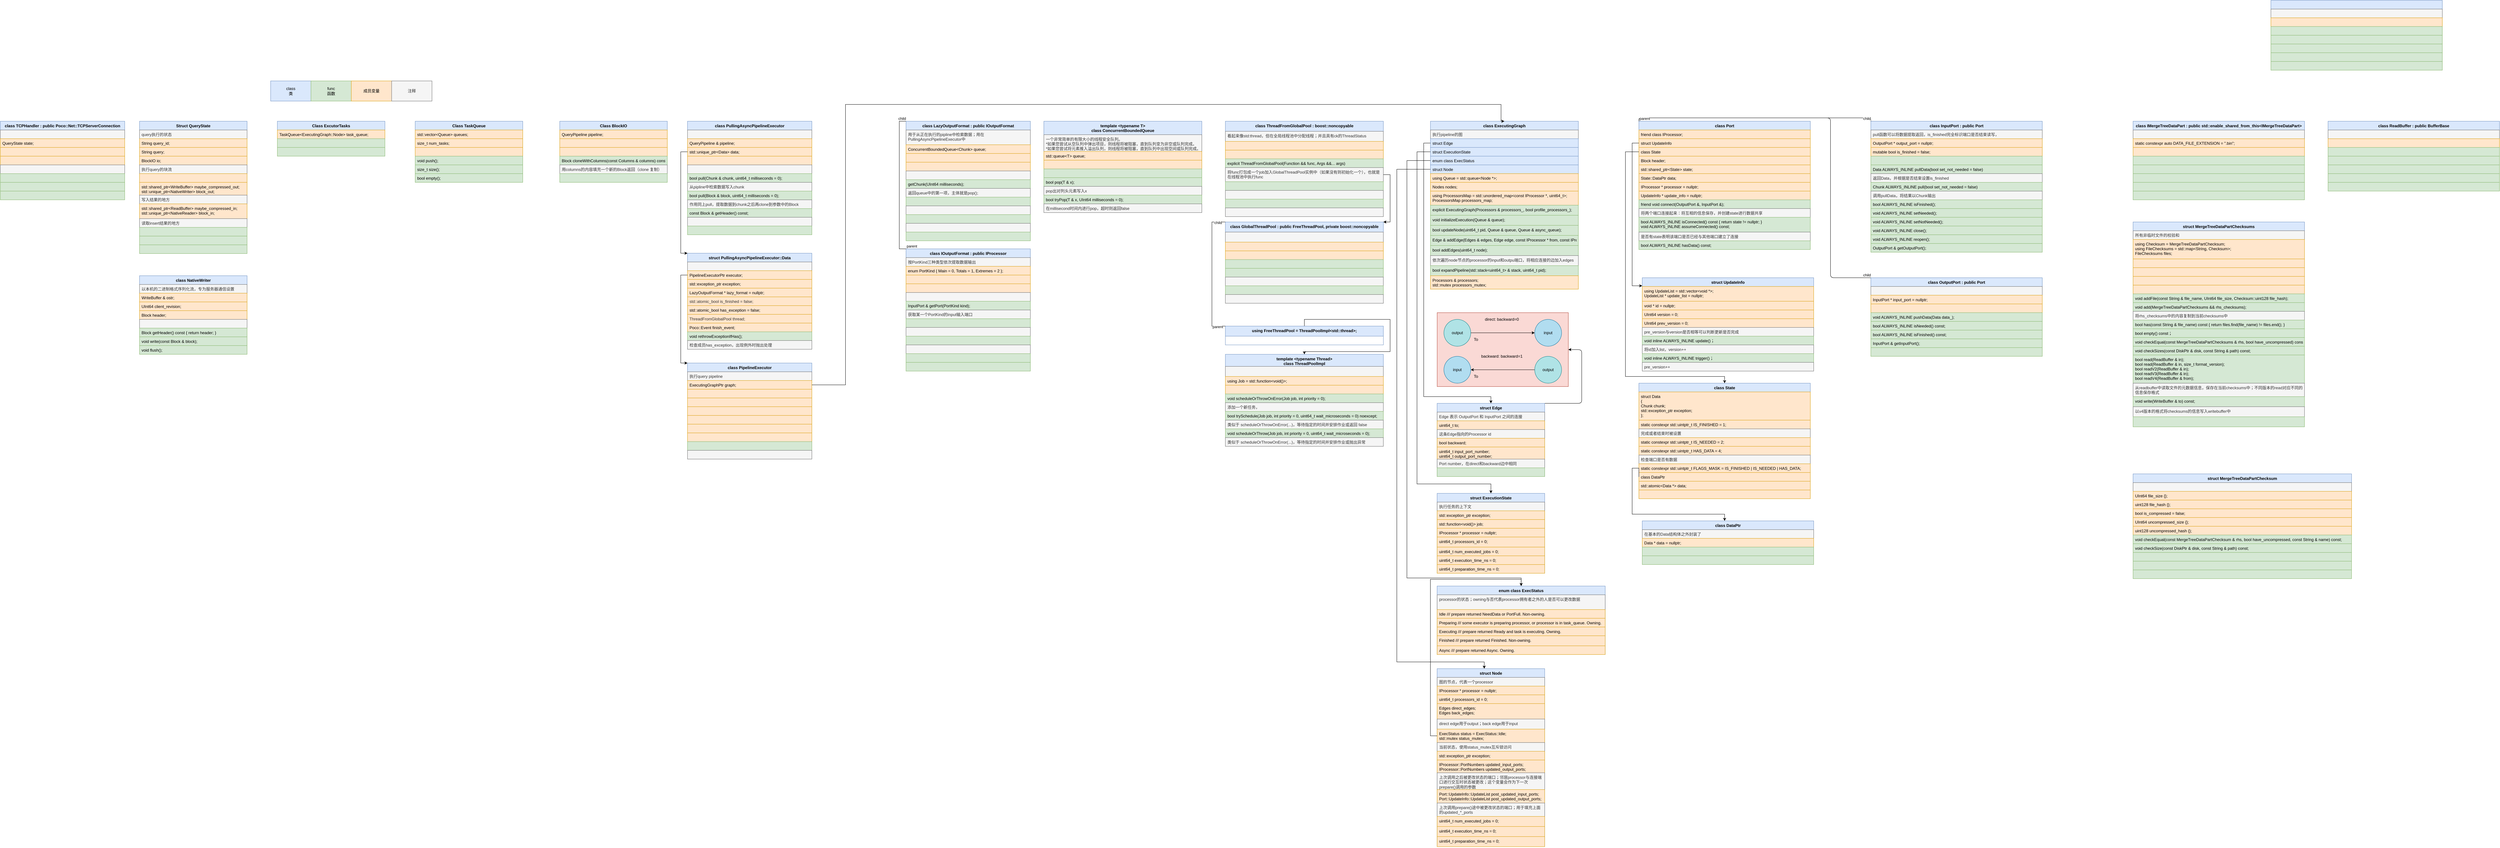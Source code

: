 <mxfile version="18.0.7" type="github">
  <diagram id="QgGctiaMu-XKdfcXtrG8" name="Page-1">
    <mxGraphModel dx="2342" dy="2052" grid="1" gridSize="10" guides="1" tooltips="1" connect="1" arrows="1" fold="1" page="1" pageScale="1" pageWidth="827" pageHeight="1169" math="0" shadow="0">
      <root>
        <mxCell id="0" />
        <mxCell id="1" parent="0" />
        <mxCell id="PkpWNehBuL-gXGb-69BD-1" value="class&lt;br&gt;类" style="rounded=0;whiteSpace=wrap;html=1;fillColor=#dae8fc;strokeColor=#6c8ebf;" parent="1" vertex="1">
          <mxGeometry x="20" y="20" width="120" height="60" as="geometry" />
        </mxCell>
        <mxCell id="PkpWNehBuL-gXGb-69BD-2" value="func&lt;br&gt;函数" style="rounded=0;whiteSpace=wrap;html=1;fillColor=#d5e8d4;strokeColor=#82b366;" parent="1" vertex="1">
          <mxGeometry x="140" y="20" width="120" height="60" as="geometry" />
        </mxCell>
        <mxCell id="PkpWNehBuL-gXGb-69BD-3" value="成员变量" style="rounded=0;whiteSpace=wrap;html=1;fillColor=#ffe6cc;strokeColor=#d79b00;" parent="1" vertex="1">
          <mxGeometry x="260" y="20" width="120" height="60" as="geometry" />
        </mxCell>
        <mxCell id="PkpWNehBuL-gXGb-69BD-4" value="注释" style="rounded=0;whiteSpace=wrap;html=1;fillColor=#f5f5f5;fontColor=#333333;strokeColor=#666666;" parent="1" vertex="1">
          <mxGeometry x="380" y="20" width="120" height="60" as="geometry" />
        </mxCell>
        <mxCell id="PkpWNehBuL-gXGb-69BD-6" value="Class ExcutorTasks" style="swimlane;fontStyle=1;align=center;verticalAlign=top;childLayout=stackLayout;horizontal=1;startSize=26;horizontalStack=0;resizeParent=1;resizeParentMax=0;resizeLast=0;collapsible=1;marginBottom=0;fillColor=#dae8fc;strokeColor=#6c8ebf;" parent="1" vertex="1">
          <mxGeometry x="40" y="140" width="320" height="104" as="geometry">
            <mxRectangle x="30" y="170" width="70" height="26" as="alternateBounds" />
          </mxGeometry>
        </mxCell>
        <mxCell id="PkpWNehBuL-gXGb-69BD-8" value="TaskQueue&lt;ExecutingGraph::Node&gt; task_queue;" style="text;strokeColor=#d79b00;fillColor=#ffe6cc;align=left;verticalAlign=top;spacingLeft=4;spacingRight=4;overflow=hidden;rotatable=0;points=[[0,0.5],[1,0.5]];portConstraint=eastwest;" parent="PkpWNehBuL-gXGb-69BD-6" vertex="1">
          <mxGeometry y="26" width="320" height="26" as="geometry" />
        </mxCell>
        <mxCell id="PkpWNehBuL-gXGb-69BD-9" value="" style="text;strokeColor=#82b366;fillColor=#d5e8d4;align=left;verticalAlign=top;spacingLeft=4;spacingRight=4;overflow=hidden;rotatable=0;points=[[0,0.5],[1,0.5]];portConstraint=eastwest;" parent="PkpWNehBuL-gXGb-69BD-6" vertex="1">
          <mxGeometry y="52" width="320" height="26" as="geometry" />
        </mxCell>
        <mxCell id="PkpWNehBuL-gXGb-69BD-10" value="" style="text;strokeColor=#82b366;fillColor=#d5e8d4;align=left;verticalAlign=top;spacingLeft=4;spacingRight=4;overflow=hidden;rotatable=0;points=[[0,0.5],[1,0.5]];portConstraint=eastwest;" parent="PkpWNehBuL-gXGb-69BD-6" vertex="1">
          <mxGeometry y="78" width="320" height="26" as="geometry" />
        </mxCell>
        <mxCell id="PkpWNehBuL-gXGb-69BD-11" value="Class TaskQueue" style="swimlane;fontStyle=1;align=center;verticalAlign=top;childLayout=stackLayout;horizontal=1;startSize=26;horizontalStack=0;resizeParent=1;resizeParentMax=0;resizeLast=0;collapsible=1;marginBottom=0;fillColor=#dae8fc;strokeColor=#6c8ebf;" parent="1" vertex="1">
          <mxGeometry x="450" y="140" width="320" height="182" as="geometry">
            <mxRectangle x="30" y="170" width="70" height="26" as="alternateBounds" />
          </mxGeometry>
        </mxCell>
        <mxCell id="PkpWNehBuL-gXGb-69BD-13" value="std::vector&lt;Queue&gt; queues;" style="text;strokeColor=#d79b00;fillColor=#ffe6cc;align=left;verticalAlign=top;spacingLeft=4;spacingRight=4;overflow=hidden;rotatable=0;points=[[0,0.5],[1,0.5]];portConstraint=eastwest;" parent="PkpWNehBuL-gXGb-69BD-11" vertex="1">
          <mxGeometry y="26" width="320" height="26" as="geometry" />
        </mxCell>
        <mxCell id="PkpWNehBuL-gXGb-69BD-14" value="size_t num_tasks;" style="text;strokeColor=#d79b00;fillColor=#ffe6cc;align=left;verticalAlign=top;spacingLeft=4;spacingRight=4;overflow=hidden;rotatable=0;points=[[0,0.5],[1,0.5]];portConstraint=eastwest;" parent="PkpWNehBuL-gXGb-69BD-11" vertex="1">
          <mxGeometry y="52" width="320" height="26" as="geometry" />
        </mxCell>
        <mxCell id="PkpWNehBuL-gXGb-69BD-18" style="text;strokeColor=#d79b00;fillColor=#ffe6cc;align=left;verticalAlign=top;spacingLeft=4;spacingRight=4;overflow=hidden;rotatable=0;points=[[0,0.5],[1,0.5]];portConstraint=eastwest;" parent="PkpWNehBuL-gXGb-69BD-11" vertex="1">
          <mxGeometry y="78" width="320" height="26" as="geometry" />
        </mxCell>
        <mxCell id="PkpWNehBuL-gXGb-69BD-17" value="void push();" style="text;strokeColor=#82b366;fillColor=#d5e8d4;align=left;verticalAlign=top;spacingLeft=4;spacingRight=4;overflow=hidden;rotatable=0;points=[[0,0.5],[1,0.5]];portConstraint=eastwest;" parent="PkpWNehBuL-gXGb-69BD-11" vertex="1">
          <mxGeometry y="104" width="320" height="26" as="geometry" />
        </mxCell>
        <mxCell id="PkpWNehBuL-gXGb-69BD-22" value="size_t size();" style="text;strokeColor=#82b366;fillColor=#d5e8d4;align=left;verticalAlign=top;spacingLeft=4;spacingRight=4;overflow=hidden;rotatable=0;points=[[0,0.5],[1,0.5]];portConstraint=eastwest;" parent="PkpWNehBuL-gXGb-69BD-11" vertex="1">
          <mxGeometry y="130" width="320" height="26" as="geometry" />
        </mxCell>
        <mxCell id="PkpWNehBuL-gXGb-69BD-21" value="bool empty();" style="text;strokeColor=#82b366;fillColor=#d5e8d4;align=left;verticalAlign=top;spacingLeft=4;spacingRight=4;overflow=hidden;rotatable=0;points=[[0,0.5],[1,0.5]];portConstraint=eastwest;" parent="PkpWNehBuL-gXGb-69BD-11" vertex="1">
          <mxGeometry y="156" width="320" height="26" as="geometry" />
        </mxCell>
        <mxCell id="PkpWNehBuL-gXGb-69BD-23" value="Class BlockIO" style="swimlane;fontStyle=1;align=center;verticalAlign=top;childLayout=stackLayout;horizontal=1;startSize=26;horizontalStack=0;resizeParent=1;resizeParentMax=0;resizeLast=0;collapsible=1;marginBottom=0;fillColor=#dae8fc;strokeColor=#6c8ebf;" parent="1" vertex="1">
          <mxGeometry x="880" y="140" width="320" height="182" as="geometry">
            <mxRectangle x="30" y="170" width="70" height="26" as="alternateBounds" />
          </mxGeometry>
        </mxCell>
        <mxCell id="PkpWNehBuL-gXGb-69BD-24" value="QueryPipeline pipeline;" style="text;strokeColor=#d79b00;fillColor=#ffe6cc;align=left;verticalAlign=top;spacingLeft=4;spacingRight=4;overflow=hidden;rotatable=0;points=[[0,0.5],[1,0.5]];portConstraint=eastwest;" parent="PkpWNehBuL-gXGb-69BD-23" vertex="1">
          <mxGeometry y="26" width="320" height="26" as="geometry" />
        </mxCell>
        <mxCell id="PkpWNehBuL-gXGb-69BD-25" value="" style="text;strokeColor=#d79b00;fillColor=#ffe6cc;align=left;verticalAlign=top;spacingLeft=4;spacingRight=4;overflow=hidden;rotatable=0;points=[[0,0.5],[1,0.5]];portConstraint=eastwest;" parent="PkpWNehBuL-gXGb-69BD-23" vertex="1">
          <mxGeometry y="52" width="320" height="26" as="geometry" />
        </mxCell>
        <mxCell id="PkpWNehBuL-gXGb-69BD-26" style="text;strokeColor=#d79b00;fillColor=#ffe6cc;align=left;verticalAlign=top;spacingLeft=4;spacingRight=4;overflow=hidden;rotatable=0;points=[[0,0.5],[1,0.5]];portConstraint=eastwest;" parent="PkpWNehBuL-gXGb-69BD-23" vertex="1">
          <mxGeometry y="78" width="320" height="26" as="geometry" />
        </mxCell>
        <mxCell id="PkpWNehBuL-gXGb-69BD-27" value="    Block cloneWithColumns(const Columns &amp; columns) const;&#xa;" style="text;strokeColor=#82b366;fillColor=#d5e8d4;align=left;verticalAlign=top;spacingLeft=4;spacingRight=4;overflow=hidden;rotatable=0;points=[[0,0.5],[1,0.5]];portConstraint=eastwest;" parent="PkpWNehBuL-gXGb-69BD-23" vertex="1">
          <mxGeometry y="104" width="320" height="26" as="geometry" />
        </mxCell>
        <mxCell id="PkpWNehBuL-gXGb-69BD-28" value="用columns的内容填充一个新的Block返回（clone 复制）" style="text;strokeColor=#666666;fillColor=#f5f5f5;align=left;verticalAlign=top;spacingLeft=4;spacingRight=4;overflow=hidden;rotatable=0;points=[[0,0.5],[1,0.5]];portConstraint=eastwest;fontColor=#333333;" parent="PkpWNehBuL-gXGb-69BD-23" vertex="1">
          <mxGeometry y="130" width="320" height="26" as="geometry" />
        </mxCell>
        <mxCell id="PkpWNehBuL-gXGb-69BD-29" value="" style="text;strokeColor=#82b366;fillColor=#d5e8d4;align=left;verticalAlign=top;spacingLeft=4;spacingRight=4;overflow=hidden;rotatable=0;points=[[0,0.5],[1,0.5]];portConstraint=eastwest;" parent="PkpWNehBuL-gXGb-69BD-23" vertex="1">
          <mxGeometry y="156" width="320" height="26" as="geometry" />
        </mxCell>
        <mxCell id="PkpWNehBuL-gXGb-69BD-30" value="Struct QueryState" style="swimlane;fontStyle=1;align=center;verticalAlign=top;childLayout=stackLayout;horizontal=1;startSize=26;horizontalStack=0;resizeParent=1;resizeParentMax=0;resizeLast=0;collapsible=1;marginBottom=0;fillColor=#dae8fc;strokeColor=#6c8ebf;" parent="1" vertex="1">
          <mxGeometry x="-370" y="140" width="320" height="394" as="geometry">
            <mxRectangle x="30" y="170" width="70" height="26" as="alternateBounds" />
          </mxGeometry>
        </mxCell>
        <mxCell id="PkpWNehBuL-gXGb-69BD-31" value="query执行的状态" style="text;strokeColor=#666666;fillColor=#f5f5f5;align=left;verticalAlign=top;spacingLeft=4;spacingRight=4;overflow=hidden;rotatable=0;points=[[0,0.5],[1,0.5]];portConstraint=eastwest;fontColor=#333333;" parent="PkpWNehBuL-gXGb-69BD-30" vertex="1">
          <mxGeometry y="26" width="320" height="26" as="geometry" />
        </mxCell>
        <mxCell id="PkpWNehBuL-gXGb-69BD-32" value="String query_id;" style="text;strokeColor=#d79b00;fillColor=#ffe6cc;align=left;verticalAlign=top;spacingLeft=4;spacingRight=4;overflow=hidden;rotatable=0;points=[[0,0.5],[1,0.5]];portConstraint=eastwest;" parent="PkpWNehBuL-gXGb-69BD-30" vertex="1">
          <mxGeometry y="52" width="320" height="26" as="geometry" />
        </mxCell>
        <mxCell id="PkpWNehBuL-gXGb-69BD-33" value="String query;" style="text;strokeColor=#d79b00;fillColor=#ffe6cc;align=left;verticalAlign=top;spacingLeft=4;spacingRight=4;overflow=hidden;rotatable=0;points=[[0,0.5],[1,0.5]];portConstraint=eastwest;" parent="PkpWNehBuL-gXGb-69BD-30" vertex="1">
          <mxGeometry y="78" width="320" height="26" as="geometry" />
        </mxCell>
        <mxCell id="PkpWNehBuL-gXGb-69BD-34" value="BlockIO io;" style="text;strokeColor=#d79b00;fillColor=#ffe6cc;align=left;verticalAlign=top;spacingLeft=4;spacingRight=4;overflow=hidden;rotatable=0;points=[[0,0.5],[1,0.5]];portConstraint=eastwest;" parent="PkpWNehBuL-gXGb-69BD-30" vertex="1">
          <mxGeometry y="104" width="320" height="26" as="geometry" />
        </mxCell>
        <mxCell id="PkpWNehBuL-gXGb-69BD-38" value="执行query的块流" style="text;strokeColor=#666666;fillColor=#f5f5f5;align=left;verticalAlign=top;spacingLeft=4;spacingRight=4;overflow=hidden;rotatable=0;points=[[0,0.5],[1,0.5]];portConstraint=eastwest;fontColor=#333333;" parent="PkpWNehBuL-gXGb-69BD-30" vertex="1">
          <mxGeometry y="130" width="320" height="26" as="geometry" />
        </mxCell>
        <mxCell id="PkpWNehBuL-gXGb-69BD-128" style="text;strokeColor=#d79b00;fillColor=#ffe6cc;align=left;verticalAlign=top;spacingLeft=4;spacingRight=4;overflow=hidden;rotatable=0;points=[[0,0.5],[1,0.5]];portConstraint=eastwest;" parent="PkpWNehBuL-gXGb-69BD-30" vertex="1">
          <mxGeometry y="156" width="320" height="26" as="geometry" />
        </mxCell>
        <mxCell id="PkpWNehBuL-gXGb-69BD-127" value="    std::shared_ptr&lt;WriteBuffer&gt; maybe_compressed_out;&#xa;std::unique_ptr&lt;NativeWriter&gt; block_out;" style="text;strokeColor=#d79b00;fillColor=#ffe6cc;align=left;verticalAlign=top;spacingLeft=4;spacingRight=4;overflow=hidden;rotatable=0;points=[[0,0.5],[1,0.5]];portConstraint=eastwest;" parent="PkpWNehBuL-gXGb-69BD-30" vertex="1">
          <mxGeometry y="182" width="320" height="38" as="geometry" />
        </mxCell>
        <mxCell id="PkpWNehBuL-gXGb-69BD-126" value="写入结果的地方" style="text;strokeColor=#666666;fillColor=#f5f5f5;align=left;verticalAlign=top;spacingLeft=4;spacingRight=4;overflow=hidden;rotatable=0;points=[[0,0.5],[1,0.5]];portConstraint=eastwest;fontColor=#333333;" parent="PkpWNehBuL-gXGb-69BD-30" vertex="1">
          <mxGeometry y="220" width="320" height="26" as="geometry" />
        </mxCell>
        <mxCell id="PkpWNehBuL-gXGb-69BD-130" value="    std::shared_ptr&lt;ReadBuffer&gt; maybe_compressed_in;&#xa;    std::unique_ptr&lt;NativeReader&gt; block_in;&#xa;" style="text;strokeColor=#d79b00;fillColor=#ffe6cc;align=left;verticalAlign=top;spacingLeft=4;spacingRight=4;overflow=hidden;rotatable=0;points=[[0,0.5],[1,0.5]];portConstraint=eastwest;" parent="PkpWNehBuL-gXGb-69BD-30" vertex="1">
          <mxGeometry y="246" width="320" height="44" as="geometry" />
        </mxCell>
        <mxCell id="PkpWNehBuL-gXGb-69BD-129" value="读取insert结果的地方" style="text;strokeColor=#666666;fillColor=#f5f5f5;align=left;verticalAlign=top;spacingLeft=4;spacingRight=4;overflow=hidden;rotatable=0;points=[[0,0.5],[1,0.5]];portConstraint=eastwest;fontColor=#333333;" parent="PkpWNehBuL-gXGb-69BD-30" vertex="1">
          <mxGeometry y="290" width="320" height="26" as="geometry" />
        </mxCell>
        <mxCell id="PkpWNehBuL-gXGb-69BD-35" value="" style="text;strokeColor=#82b366;fillColor=#d5e8d4;align=left;verticalAlign=top;spacingLeft=4;spacingRight=4;overflow=hidden;rotatable=0;points=[[0,0.5],[1,0.5]];portConstraint=eastwest;" parent="PkpWNehBuL-gXGb-69BD-30" vertex="1">
          <mxGeometry y="316" width="320" height="26" as="geometry" />
        </mxCell>
        <mxCell id="PkpWNehBuL-gXGb-69BD-36" value="" style="text;strokeColor=#82b366;fillColor=#d5e8d4;align=left;verticalAlign=top;spacingLeft=4;spacingRight=4;overflow=hidden;rotatable=0;points=[[0,0.5],[1,0.5]];portConstraint=eastwest;" parent="PkpWNehBuL-gXGb-69BD-30" vertex="1">
          <mxGeometry y="342" width="320" height="26" as="geometry" />
        </mxCell>
        <mxCell id="PkpWNehBuL-gXGb-69BD-37" style="text;strokeColor=#82b366;fillColor=#d5e8d4;align=left;verticalAlign=top;spacingLeft=4;spacingRight=4;overflow=hidden;rotatable=0;points=[[0,0.5],[1,0.5]];portConstraint=eastwest;" parent="PkpWNehBuL-gXGb-69BD-30" vertex="1">
          <mxGeometry y="368" width="320" height="26" as="geometry" />
        </mxCell>
        <mxCell id="PkpWNehBuL-gXGb-69BD-39" value="class TCPHandler : public Poco::Net::TCPServerConnection&#xa;" style="swimlane;fontStyle=1;align=center;verticalAlign=top;childLayout=stackLayout;horizontal=1;startSize=26;horizontalStack=0;resizeParent=1;resizeParentMax=0;resizeLast=0;collapsible=1;marginBottom=0;fillColor=#dae8fc;strokeColor=#6c8ebf;" parent="1" vertex="1">
          <mxGeometry x="-784" y="140" width="370" height="234" as="geometry">
            <mxRectangle x="30" y="170" width="70" height="26" as="alternateBounds" />
          </mxGeometry>
        </mxCell>
        <mxCell id="PkpWNehBuL-gXGb-69BD-40" value="" style="text;strokeColor=#666666;fillColor=#f5f5f5;align=left;verticalAlign=top;spacingLeft=4;spacingRight=4;overflow=hidden;rotatable=0;points=[[0,0.5],[1,0.5]];portConstraint=eastwest;fontColor=#333333;" parent="PkpWNehBuL-gXGb-69BD-39" vertex="1">
          <mxGeometry y="26" width="370" height="26" as="geometry" />
        </mxCell>
        <mxCell id="PkpWNehBuL-gXGb-69BD-41" value="QueryState state;" style="text;strokeColor=#d79b00;fillColor=#ffe6cc;align=left;verticalAlign=top;spacingLeft=4;spacingRight=4;overflow=hidden;rotatable=0;points=[[0,0.5],[1,0.5]];portConstraint=eastwest;" parent="PkpWNehBuL-gXGb-69BD-39" vertex="1">
          <mxGeometry y="52" width="370" height="26" as="geometry" />
        </mxCell>
        <mxCell id="PkpWNehBuL-gXGb-69BD-42" value="" style="text;strokeColor=#d79b00;fillColor=#ffe6cc;align=left;verticalAlign=top;spacingLeft=4;spacingRight=4;overflow=hidden;rotatable=0;points=[[0,0.5],[1,0.5]];portConstraint=eastwest;" parent="PkpWNehBuL-gXGb-69BD-39" vertex="1">
          <mxGeometry y="78" width="370" height="26" as="geometry" />
        </mxCell>
        <mxCell id="PkpWNehBuL-gXGb-69BD-43" value="" style="text;strokeColor=#d79b00;fillColor=#ffe6cc;align=left;verticalAlign=top;spacingLeft=4;spacingRight=4;overflow=hidden;rotatable=0;points=[[0,0.5],[1,0.5]];portConstraint=eastwest;" parent="PkpWNehBuL-gXGb-69BD-39" vertex="1">
          <mxGeometry y="104" width="370" height="26" as="geometry" />
        </mxCell>
        <mxCell id="PkpWNehBuL-gXGb-69BD-44" value="" style="text;strokeColor=#666666;fillColor=#f5f5f5;align=left;verticalAlign=top;spacingLeft=4;spacingRight=4;overflow=hidden;rotatable=0;points=[[0,0.5],[1,0.5]];portConstraint=eastwest;fontColor=#333333;" parent="PkpWNehBuL-gXGb-69BD-39" vertex="1">
          <mxGeometry y="130" width="370" height="26" as="geometry" />
        </mxCell>
        <mxCell id="PkpWNehBuL-gXGb-69BD-45" value="" style="text;strokeColor=#82b366;fillColor=#d5e8d4;align=left;verticalAlign=top;spacingLeft=4;spacingRight=4;overflow=hidden;rotatable=0;points=[[0,0.5],[1,0.5]];portConstraint=eastwest;" parent="PkpWNehBuL-gXGb-69BD-39" vertex="1">
          <mxGeometry y="156" width="370" height="26" as="geometry" />
        </mxCell>
        <mxCell id="PkpWNehBuL-gXGb-69BD-46" value="" style="text;strokeColor=#82b366;fillColor=#d5e8d4;align=left;verticalAlign=top;spacingLeft=4;spacingRight=4;overflow=hidden;rotatable=0;points=[[0,0.5],[1,0.5]];portConstraint=eastwest;" parent="PkpWNehBuL-gXGb-69BD-39" vertex="1">
          <mxGeometry y="182" width="370" height="26" as="geometry" />
        </mxCell>
        <mxCell id="PkpWNehBuL-gXGb-69BD-47" style="text;strokeColor=#82b366;fillColor=#d5e8d4;align=left;verticalAlign=top;spacingLeft=4;spacingRight=4;overflow=hidden;rotatable=0;points=[[0,0.5],[1,0.5]];portConstraint=eastwest;" parent="PkpWNehBuL-gXGb-69BD-39" vertex="1">
          <mxGeometry y="208" width="370" height="26" as="geometry" />
        </mxCell>
        <mxCell id="PkpWNehBuL-gXGb-69BD-48" value="class PullingAsyncPipelineExecutor&#xa;" style="swimlane;fontStyle=1;align=center;verticalAlign=top;childLayout=stackLayout;horizontal=1;startSize=26;horizontalStack=0;resizeParent=1;resizeParentMax=0;resizeLast=0;collapsible=1;marginBottom=0;fillColor=#dae8fc;strokeColor=#6c8ebf;" parent="1" vertex="1">
          <mxGeometry x="1260" y="140" width="370" height="338" as="geometry">
            <mxRectangle x="30" y="170" width="70" height="26" as="alternateBounds" />
          </mxGeometry>
        </mxCell>
        <mxCell id="PkpWNehBuL-gXGb-69BD-49" value="" style="text;strokeColor=#666666;fillColor=#f5f5f5;align=left;verticalAlign=top;spacingLeft=4;spacingRight=4;overflow=hidden;rotatable=0;points=[[0,0.5],[1,0.5]];portConstraint=eastwest;fontColor=#333333;" parent="PkpWNehBuL-gXGb-69BD-48" vertex="1">
          <mxGeometry y="26" width="370" height="26" as="geometry" />
        </mxCell>
        <mxCell id="PkpWNehBuL-gXGb-69BD-50" value="    QueryPipeline &amp; pipeline;&#xa;" style="text;strokeColor=#d79b00;fillColor=#ffe6cc;align=left;verticalAlign=top;spacingLeft=4;spacingRight=4;overflow=hidden;rotatable=0;points=[[0,0.5],[1,0.5]];portConstraint=eastwest;" parent="PkpWNehBuL-gXGb-69BD-48" vertex="1">
          <mxGeometry y="52" width="370" height="26" as="geometry" />
        </mxCell>
        <mxCell id="PkpWNehBuL-gXGb-69BD-51" value="    std::unique_ptr&lt;Data&gt; data;&#xa;" style="text;strokeColor=#d79b00;fillColor=#ffe6cc;align=left;verticalAlign=top;spacingLeft=4;spacingRight=4;overflow=hidden;rotatable=0;points=[[0,0.5],[1,0.5]];portConstraint=eastwest;" parent="PkpWNehBuL-gXGb-69BD-48" vertex="1">
          <mxGeometry y="78" width="370" height="26" as="geometry" />
        </mxCell>
        <mxCell id="PkpWNehBuL-gXGb-69BD-52" value="" style="text;strokeColor=#d79b00;fillColor=#ffe6cc;align=left;verticalAlign=top;spacingLeft=4;spacingRight=4;overflow=hidden;rotatable=0;points=[[0,0.5],[1,0.5]];portConstraint=eastwest;" parent="PkpWNehBuL-gXGb-69BD-48" vertex="1">
          <mxGeometry y="104" width="370" height="26" as="geometry" />
        </mxCell>
        <mxCell id="PkpWNehBuL-gXGb-69BD-53" value="" style="text;strokeColor=#666666;fillColor=#f5f5f5;align=left;verticalAlign=top;spacingLeft=4;spacingRight=4;overflow=hidden;rotatable=0;points=[[0,0.5],[1,0.5]];portConstraint=eastwest;fontColor=#333333;" parent="PkpWNehBuL-gXGb-69BD-48" vertex="1">
          <mxGeometry y="130" width="370" height="26" as="geometry" />
        </mxCell>
        <mxCell id="PkpWNehBuL-gXGb-69BD-54" value="    bool pull(Chunk &amp; chunk, uint64_t milliseconds = 0);&#xa;" style="text;strokeColor=#82b366;fillColor=#d5e8d4;align=left;verticalAlign=top;spacingLeft=4;spacingRight=4;overflow=hidden;rotatable=0;points=[[0,0.5],[1,0.5]];portConstraint=eastwest;" parent="PkpWNehBuL-gXGb-69BD-48" vertex="1">
          <mxGeometry y="156" width="370" height="26" as="geometry" />
        </mxCell>
        <mxCell id="PkpWNehBuL-gXGb-69BD-103" value="从pipline中检索数据写入chunk" style="text;strokeColor=#666666;fillColor=#f5f5f5;align=left;verticalAlign=top;spacingLeft=4;spacingRight=4;overflow=hidden;rotatable=0;points=[[0,0.5],[1,0.5]];portConstraint=eastwest;fontColor=#333333;" parent="PkpWNehBuL-gXGb-69BD-48" vertex="1">
          <mxGeometry y="182" width="370" height="26" as="geometry" />
        </mxCell>
        <mxCell id="PkpWNehBuL-gXGb-69BD-55" value="    bool pull(Block &amp; block, uint64_t milliseconds = 0);&#xa;" style="text;strokeColor=#82b366;fillColor=#d5e8d4;align=left;verticalAlign=top;spacingLeft=4;spacingRight=4;overflow=hidden;rotatable=0;points=[[0,0.5],[1,0.5]];portConstraint=eastwest;" parent="PkpWNehBuL-gXGb-69BD-48" vertex="1">
          <mxGeometry y="208" width="370" height="26" as="geometry" />
        </mxCell>
        <mxCell id="PkpWNehBuL-gXGb-69BD-57" value="作用同上pull，提取数据到chunk之后再clone到参数中的Block" style="text;strokeColor=#666666;fillColor=#f5f5f5;align=left;verticalAlign=top;spacingLeft=4;spacingRight=4;overflow=hidden;rotatable=0;points=[[0,0.5],[1,0.5]];portConstraint=eastwest;fontColor=#333333;" parent="PkpWNehBuL-gXGb-69BD-48" vertex="1">
          <mxGeometry y="234" width="370" height="26" as="geometry" />
        </mxCell>
        <mxCell id="PkpWNehBuL-gXGb-69BD-56" value="    const Block &amp; getHeader() const;&#xa;" style="text;strokeColor=#82b366;fillColor=#d5e8d4;align=left;verticalAlign=top;spacingLeft=4;spacingRight=4;overflow=hidden;rotatable=0;points=[[0,0.5],[1,0.5]];portConstraint=eastwest;" parent="PkpWNehBuL-gXGb-69BD-48" vertex="1">
          <mxGeometry y="260" width="370" height="26" as="geometry" />
        </mxCell>
        <mxCell id="PkpWNehBuL-gXGb-69BD-59" style="text;strokeColor=#666666;fillColor=#f5f5f5;align=left;verticalAlign=top;spacingLeft=4;spacingRight=4;overflow=hidden;rotatable=0;points=[[0,0.5],[1,0.5]];portConstraint=eastwest;fontColor=#333333;" parent="PkpWNehBuL-gXGb-69BD-48" vertex="1">
          <mxGeometry y="286" width="370" height="26" as="geometry" />
        </mxCell>
        <mxCell id="PkpWNehBuL-gXGb-69BD-58" style="text;strokeColor=#82b366;fillColor=#d5e8d4;align=left;verticalAlign=top;spacingLeft=4;spacingRight=4;overflow=hidden;rotatable=0;points=[[0,0.5],[1,0.5]];portConstraint=eastwest;" parent="PkpWNehBuL-gXGb-69BD-48" vertex="1">
          <mxGeometry y="312" width="370" height="26" as="geometry" />
        </mxCell>
        <mxCell id="PkpWNehBuL-gXGb-69BD-60" value="class LazyOutputFormat : public IOutputFormat&#xa;" style="swimlane;fontStyle=1;align=center;verticalAlign=top;childLayout=stackLayout;horizontal=1;startSize=26;horizontalStack=0;resizeParent=1;resizeParentMax=0;resizeLast=0;collapsible=1;marginBottom=0;fillColor=#dae8fc;strokeColor=#6c8ebf;" parent="1" vertex="1">
          <mxGeometry x="1910" y="140" width="370" height="356" as="geometry">
            <mxRectangle x="30" y="170" width="70" height="26" as="alternateBounds" />
          </mxGeometry>
        </mxCell>
        <mxCell id="PkpWNehBuL-gXGb-69BD-61" value="用于从正在执行的pipline中检索数据；用在PullingAsyncPipelineExecutor中" style="text;strokeColor=#666666;fillColor=#f5f5f5;align=left;verticalAlign=top;spacingLeft=4;spacingRight=4;overflow=hidden;rotatable=0;points=[[0,0.5],[1,0.5]];portConstraint=eastwest;fontColor=#333333;labelBorderColor=none;whiteSpace=wrap;" parent="PkpWNehBuL-gXGb-69BD-60" vertex="1">
          <mxGeometry y="26" width="370" height="44" as="geometry" />
        </mxCell>
        <mxCell id="PkpWNehBuL-gXGb-69BD-62" value="ConcurrentBoundedQueue&lt;Chunk&gt; queue;" style="text;strokeColor=#d79b00;fillColor=#ffe6cc;align=left;verticalAlign=top;spacingLeft=4;spacingRight=4;overflow=hidden;rotatable=0;points=[[0,0.5],[1,0.5]];portConstraint=eastwest;" parent="PkpWNehBuL-gXGb-69BD-60" vertex="1">
          <mxGeometry y="70" width="370" height="26" as="geometry" />
        </mxCell>
        <mxCell id="PkpWNehBuL-gXGb-69BD-63" value="" style="text;strokeColor=#d79b00;fillColor=#ffe6cc;align=left;verticalAlign=top;spacingLeft=4;spacingRight=4;overflow=hidden;rotatable=0;points=[[0,0.5],[1,0.5]];portConstraint=eastwest;" parent="PkpWNehBuL-gXGb-69BD-60" vertex="1">
          <mxGeometry y="96" width="370" height="26" as="geometry" />
        </mxCell>
        <mxCell id="PkpWNehBuL-gXGb-69BD-64" value="" style="text;strokeColor=#d79b00;fillColor=#ffe6cc;align=left;verticalAlign=top;spacingLeft=4;spacingRight=4;overflow=hidden;rotatable=0;points=[[0,0.5],[1,0.5]];portConstraint=eastwest;" parent="PkpWNehBuL-gXGb-69BD-60" vertex="1">
          <mxGeometry y="122" width="370" height="26" as="geometry" />
        </mxCell>
        <mxCell id="PkpWNehBuL-gXGb-69BD-65" value="" style="text;strokeColor=#666666;fillColor=#f5f5f5;align=left;verticalAlign=top;spacingLeft=4;spacingRight=4;overflow=hidden;rotatable=0;points=[[0,0.5],[1,0.5]];portConstraint=eastwest;fontColor=#333333;" parent="PkpWNehBuL-gXGb-69BD-60" vertex="1">
          <mxGeometry y="148" width="370" height="26" as="geometry" />
        </mxCell>
        <mxCell id="PkpWNehBuL-gXGb-69BD-66" value="getChunk(UInt64 milliseconds);" style="text;strokeColor=#82b366;fillColor=#d5e8d4;align=left;verticalAlign=top;spacingLeft=4;spacingRight=4;overflow=hidden;rotatable=0;points=[[0,0.5],[1,0.5]];portConstraint=eastwest;" parent="PkpWNehBuL-gXGb-69BD-60" vertex="1">
          <mxGeometry y="174" width="370" height="26" as="geometry" />
        </mxCell>
        <mxCell id="PkpWNehBuL-gXGb-69BD-83" value="返回queue中的第一项，主体就是pop();" style="text;strokeColor=#666666;fillColor=#f5f5f5;align=left;verticalAlign=top;spacingLeft=4;spacingRight=4;overflow=hidden;rotatable=0;points=[[0,0.5],[1,0.5]];portConstraint=eastwest;fontColor=#333333;" parent="PkpWNehBuL-gXGb-69BD-60" vertex="1">
          <mxGeometry y="200" width="370" height="26" as="geometry" />
        </mxCell>
        <mxCell id="PkpWNehBuL-gXGb-69BD-67" value="" style="text;strokeColor=#82b366;fillColor=#d5e8d4;align=left;verticalAlign=top;spacingLeft=4;spacingRight=4;overflow=hidden;rotatable=0;points=[[0,0.5],[1,0.5]];portConstraint=eastwest;" parent="PkpWNehBuL-gXGb-69BD-60" vertex="1">
          <mxGeometry y="226" width="370" height="26" as="geometry" />
        </mxCell>
        <mxCell id="PkpWNehBuL-gXGb-69BD-68" style="text;strokeColor=#666666;fillColor=#f5f5f5;align=left;verticalAlign=top;spacingLeft=4;spacingRight=4;overflow=hidden;rotatable=0;points=[[0,0.5],[1,0.5]];portConstraint=eastwest;fontColor=#333333;" parent="PkpWNehBuL-gXGb-69BD-60" vertex="1">
          <mxGeometry y="252" width="370" height="26" as="geometry" />
        </mxCell>
        <mxCell id="PkpWNehBuL-gXGb-69BD-69" value="" style="text;strokeColor=#82b366;fillColor=#d5e8d4;align=left;verticalAlign=top;spacingLeft=4;spacingRight=4;overflow=hidden;rotatable=0;points=[[0,0.5],[1,0.5]];portConstraint=eastwest;" parent="PkpWNehBuL-gXGb-69BD-60" vertex="1">
          <mxGeometry y="278" width="370" height="26" as="geometry" />
        </mxCell>
        <mxCell id="PkpWNehBuL-gXGb-69BD-70" style="text;strokeColor=#666666;fillColor=#f5f5f5;align=left;verticalAlign=top;spacingLeft=4;spacingRight=4;overflow=hidden;rotatable=0;points=[[0,0.5],[1,0.5]];portConstraint=eastwest;fontColor=#333333;" parent="PkpWNehBuL-gXGb-69BD-60" vertex="1">
          <mxGeometry y="304" width="370" height="26" as="geometry" />
        </mxCell>
        <mxCell id="PkpWNehBuL-gXGb-69BD-71" style="text;strokeColor=#82b366;fillColor=#d5e8d4;align=left;verticalAlign=top;spacingLeft=4;spacingRight=4;overflow=hidden;rotatable=0;points=[[0,0.5],[1,0.5]];portConstraint=eastwest;" parent="PkpWNehBuL-gXGb-69BD-60" vertex="1">
          <mxGeometry y="330" width="370" height="26" as="geometry" />
        </mxCell>
        <mxCell id="PkpWNehBuL-gXGb-69BD-72" value="template &lt;typename T&gt;&#xa;class ConcurrentBoundedQueue" style="swimlane;fontStyle=1;align=center;verticalAlign=top;childLayout=stackLayout;horizontal=1;startSize=40;horizontalStack=0;resizeParent=1;resizeParentMax=0;resizeLast=0;collapsible=1;marginBottom=0;fillColor=#dae8fc;strokeColor=#6c8ebf;" parent="1" vertex="1">
          <mxGeometry x="2320" y="140" width="470" height="272" as="geometry">
            <mxRectangle x="2070" y="140" width="70" height="26" as="alternateBounds" />
          </mxGeometry>
        </mxCell>
        <mxCell id="PkpWNehBuL-gXGb-69BD-73" value="一个非常简单的有限大小的线程安全队列。&#xa;*如果您尝试从空队列中弹出项目，则线程将被阻塞，直到队列变为非空或队列完成。&#xa;*如果您尝试将元素推入溢出队列，则线程将被阻塞，直到队列中出现空间或队列完成。&#xa;" style="text;strokeColor=#666666;fillColor=#f5f5f5;align=left;verticalAlign=top;spacingLeft=4;spacingRight=4;overflow=hidden;rotatable=0;points=[[0,0.5],[1,0.5]];portConstraint=eastwest;fontColor=#333333;" parent="PkpWNehBuL-gXGb-69BD-72" vertex="1">
          <mxGeometry y="40" width="470" height="50" as="geometry" />
        </mxCell>
        <mxCell id="PkpWNehBuL-gXGb-69BD-74" value="std::queue&lt;T&gt; queue;" style="text;strokeColor=#d79b00;fillColor=#ffe6cc;align=left;verticalAlign=top;spacingLeft=4;spacingRight=4;overflow=hidden;rotatable=0;points=[[0,0.5],[1,0.5]];portConstraint=eastwest;" parent="PkpWNehBuL-gXGb-69BD-72" vertex="1">
          <mxGeometry y="90" width="470" height="26" as="geometry" />
        </mxCell>
        <mxCell id="PkpWNehBuL-gXGb-69BD-75" style="text;strokeColor=#d79b00;fillColor=#ffe6cc;align=left;verticalAlign=top;spacingLeft=4;spacingRight=4;overflow=hidden;rotatable=0;points=[[0,0.5],[1,0.5]];portConstraint=eastwest;" parent="PkpWNehBuL-gXGb-69BD-72" vertex="1">
          <mxGeometry y="116" width="470" height="26" as="geometry" />
        </mxCell>
        <mxCell id="PkpWNehBuL-gXGb-69BD-76" value="" style="text;strokeColor=#82b366;fillColor=#d5e8d4;align=left;verticalAlign=top;spacingLeft=4;spacingRight=4;overflow=hidden;rotatable=0;points=[[0,0.5],[1,0.5]];portConstraint=eastwest;" parent="PkpWNehBuL-gXGb-69BD-72" vertex="1">
          <mxGeometry y="142" width="470" height="26" as="geometry" />
        </mxCell>
        <mxCell id="PkpWNehBuL-gXGb-69BD-77" value="bool pop(T &amp; x);" style="text;strokeColor=#82b366;fillColor=#d5e8d4;align=left;verticalAlign=top;spacingLeft=4;spacingRight=4;overflow=hidden;rotatable=0;points=[[0,0.5],[1,0.5]];portConstraint=eastwest;" parent="PkpWNehBuL-gXGb-69BD-72" vertex="1">
          <mxGeometry y="168" width="470" height="26" as="geometry" />
        </mxCell>
        <mxCell id="PkpWNehBuL-gXGb-69BD-81" value="pop出对列头元素写入x" style="text;strokeColor=#666666;fillColor=#f5f5f5;align=left;verticalAlign=top;spacingLeft=4;spacingRight=4;overflow=hidden;rotatable=0;points=[[0,0.5],[1,0.5]];portConstraint=eastwest;fontColor=#333333;" parent="PkpWNehBuL-gXGb-69BD-72" vertex="1">
          <mxGeometry y="194" width="470" height="26" as="geometry" />
        </mxCell>
        <mxCell id="PkpWNehBuL-gXGb-69BD-78" value="bool tryPop(T &amp; x, UInt64 milliseconds = 0);" style="text;strokeColor=#82b366;fillColor=#d5e8d4;align=left;verticalAlign=top;spacingLeft=4;spacingRight=4;overflow=hidden;rotatable=0;points=[[0,0.5],[1,0.5]];portConstraint=eastwest;" parent="PkpWNehBuL-gXGb-69BD-72" vertex="1">
          <mxGeometry y="220" width="470" height="26" as="geometry" />
        </mxCell>
        <mxCell id="PkpWNehBuL-gXGb-69BD-82" value="在millisecond时间内进行pop，超时则返回false" style="text;strokeColor=#666666;fillColor=#f5f5f5;align=left;verticalAlign=top;spacingLeft=4;spacingRight=4;overflow=hidden;rotatable=0;points=[[0,0.5],[1,0.5]];portConstraint=eastwest;fontColor=#333333;" parent="PkpWNehBuL-gXGb-69BD-72" vertex="1">
          <mxGeometry y="246" width="470" height="26" as="geometry" />
        </mxCell>
        <mxCell id="PkpWNehBuL-gXGb-69BD-84" value="class IOutputFormat : public IProcessor&#xa;" style="swimlane;fontStyle=1;align=center;verticalAlign=top;childLayout=stackLayout;horizontal=1;startSize=26;horizontalStack=0;resizeParent=1;resizeParentMax=0;resizeLast=0;collapsible=1;marginBottom=0;fillColor=#dae8fc;strokeColor=#6c8ebf;" parent="1" vertex="1">
          <mxGeometry x="1910" y="520" width="370" height="364" as="geometry">
            <mxRectangle x="30" y="170" width="70" height="26" as="alternateBounds" />
          </mxGeometry>
        </mxCell>
        <mxCell id="PkpWNehBuL-gXGb-69BD-99" value="按PortKind三种类型依次提取数据输出" style="text;strokeColor=#666666;fillColor=#f5f5f5;align=left;verticalAlign=top;spacingLeft=4;spacingRight=4;overflow=hidden;rotatable=0;points=[[0,0.5],[1,0.5]];portConstraint=eastwest;fontColor=#333333;" parent="PkpWNehBuL-gXGb-69BD-84" vertex="1">
          <mxGeometry y="26" width="370" height="26" as="geometry" />
        </mxCell>
        <mxCell id="PkpWNehBuL-gXGb-69BD-86" value="enum PortKind { Main = 0, Totals = 1, Extremes = 2 };" style="text;strokeColor=#d79b00;fillColor=#ffe6cc;align=left;verticalAlign=top;spacingLeft=4;spacingRight=4;overflow=hidden;rotatable=0;points=[[0,0.5],[1,0.5]];portConstraint=eastwest;" parent="PkpWNehBuL-gXGb-69BD-84" vertex="1">
          <mxGeometry y="52" width="370" height="26" as="geometry" />
        </mxCell>
        <mxCell id="PkpWNehBuL-gXGb-69BD-87" value="" style="text;strokeColor=#d79b00;fillColor=#ffe6cc;align=left;verticalAlign=top;spacingLeft=4;spacingRight=4;overflow=hidden;rotatable=0;points=[[0,0.5],[1,0.5]];portConstraint=eastwest;" parent="PkpWNehBuL-gXGb-69BD-84" vertex="1">
          <mxGeometry y="78" width="370" height="26" as="geometry" />
        </mxCell>
        <mxCell id="PkpWNehBuL-gXGb-69BD-88" value="" style="text;strokeColor=#d79b00;fillColor=#ffe6cc;align=left;verticalAlign=top;spacingLeft=4;spacingRight=4;overflow=hidden;rotatable=0;points=[[0,0.5],[1,0.5]];portConstraint=eastwest;" parent="PkpWNehBuL-gXGb-69BD-84" vertex="1">
          <mxGeometry y="104" width="370" height="26" as="geometry" />
        </mxCell>
        <mxCell id="PkpWNehBuL-gXGb-69BD-89" value="" style="text;strokeColor=#666666;fillColor=#f5f5f5;align=left;verticalAlign=top;spacingLeft=4;spacingRight=4;overflow=hidden;rotatable=0;points=[[0,0.5],[1,0.5]];portConstraint=eastwest;fontColor=#333333;" parent="PkpWNehBuL-gXGb-69BD-84" vertex="1">
          <mxGeometry y="130" width="370" height="26" as="geometry" />
        </mxCell>
        <mxCell id="PkpWNehBuL-gXGb-69BD-90" value="InputPort &amp; getPort(PortKind kind);" style="text;strokeColor=#82b366;fillColor=#d5e8d4;align=left;verticalAlign=top;spacingLeft=4;spacingRight=4;overflow=hidden;rotatable=0;points=[[0,0.5],[1,0.5]];portConstraint=eastwest;" parent="PkpWNehBuL-gXGb-69BD-84" vertex="1">
          <mxGeometry y="156" width="370" height="26" as="geometry" />
        </mxCell>
        <mxCell id="PkpWNehBuL-gXGb-69BD-97" value="获取某一个PortKind的input输入端口" style="text;strokeColor=#666666;fillColor=#f5f5f5;align=left;verticalAlign=top;spacingLeft=4;spacingRight=4;overflow=hidden;rotatable=0;points=[[0,0.5],[1,0.5]];portConstraint=eastwest;fontColor=#333333;" parent="PkpWNehBuL-gXGb-69BD-84" vertex="1">
          <mxGeometry y="182" width="370" height="26" as="geometry" />
        </mxCell>
        <mxCell id="PkpWNehBuL-gXGb-69BD-92" value="" style="text;strokeColor=#82b366;fillColor=#d5e8d4;align=left;verticalAlign=top;spacingLeft=4;spacingRight=4;overflow=hidden;rotatable=0;points=[[0,0.5],[1,0.5]];portConstraint=eastwest;" parent="PkpWNehBuL-gXGb-69BD-84" vertex="1">
          <mxGeometry y="208" width="370" height="26" as="geometry" />
        </mxCell>
        <mxCell id="PkpWNehBuL-gXGb-69BD-93" style="text;strokeColor=#666666;fillColor=#f5f5f5;align=left;verticalAlign=top;spacingLeft=4;spacingRight=4;overflow=hidden;rotatable=0;points=[[0,0.5],[1,0.5]];portConstraint=eastwest;fontColor=#333333;" parent="PkpWNehBuL-gXGb-69BD-84" vertex="1">
          <mxGeometry y="234" width="370" height="26" as="geometry" />
        </mxCell>
        <mxCell id="PkpWNehBuL-gXGb-69BD-94" value="" style="text;strokeColor=#82b366;fillColor=#d5e8d4;align=left;verticalAlign=top;spacingLeft=4;spacingRight=4;overflow=hidden;rotatable=0;points=[[0,0.5],[1,0.5]];portConstraint=eastwest;" parent="PkpWNehBuL-gXGb-69BD-84" vertex="1">
          <mxGeometry y="260" width="370" height="26" as="geometry" />
        </mxCell>
        <mxCell id="PkpWNehBuL-gXGb-69BD-95" style="text;strokeColor=#666666;fillColor=#f5f5f5;align=left;verticalAlign=top;spacingLeft=4;spacingRight=4;overflow=hidden;rotatable=0;points=[[0,0.5],[1,0.5]];portConstraint=eastwest;fontColor=#333333;" parent="PkpWNehBuL-gXGb-69BD-84" vertex="1">
          <mxGeometry y="286" width="370" height="26" as="geometry" />
        </mxCell>
        <mxCell id="PkpWNehBuL-gXGb-69BD-96" style="text;strokeColor=#82b366;fillColor=#d5e8d4;align=left;verticalAlign=top;spacingLeft=4;spacingRight=4;overflow=hidden;rotatable=0;points=[[0,0.5],[1,0.5]];portConstraint=eastwest;" parent="PkpWNehBuL-gXGb-69BD-84" vertex="1">
          <mxGeometry y="312" width="370" height="26" as="geometry" />
        </mxCell>
        <mxCell id="PkpWNehBuL-gXGb-69BD-98" style="text;strokeColor=#82b366;fillColor=#d5e8d4;align=left;verticalAlign=top;spacingLeft=4;spacingRight=4;overflow=hidden;rotatable=0;points=[[0,0.5],[1,0.5]];portConstraint=eastwest;" parent="PkpWNehBuL-gXGb-69BD-84" vertex="1">
          <mxGeometry y="338" width="370" height="26" as="geometry" />
        </mxCell>
        <mxCell id="PkpWNehBuL-gXGb-69BD-100" value="" style="endArrow=none;html=1;edgeStyle=orthogonalEdgeStyle;rounded=0;exitX=0;exitY=0;exitDx=0;exitDy=0;entryX=0;entryY=0;entryDx=0;entryDy=0;" parent="1" source="PkpWNehBuL-gXGb-69BD-84" target="PkpWNehBuL-gXGb-69BD-60" edge="1">
          <mxGeometry relative="1" as="geometry">
            <mxPoint x="2170" y="310" as="sourcePoint" />
            <mxPoint x="2330" y="310" as="targetPoint" />
            <Array as="points">
              <mxPoint x="1890" y="520" />
              <mxPoint x="1890" y="140" />
            </Array>
          </mxGeometry>
        </mxCell>
        <mxCell id="PkpWNehBuL-gXGb-69BD-101" value="parent" style="edgeLabel;resizable=0;html=1;align=left;verticalAlign=bottom;labelBorderColor=none;" parent="PkpWNehBuL-gXGb-69BD-100" connectable="0" vertex="1">
          <mxGeometry x="-1" relative="1" as="geometry" />
        </mxCell>
        <mxCell id="PkpWNehBuL-gXGb-69BD-102" value="child" style="edgeLabel;resizable=0;html=1;align=right;verticalAlign=bottom;labelBorderColor=none;" parent="PkpWNehBuL-gXGb-69BD-100" connectable="0" vertex="1">
          <mxGeometry x="1" relative="1" as="geometry" />
        </mxCell>
        <mxCell id="PkpWNehBuL-gXGb-69BD-104" value="struct PullingAsyncPipelineExecutor::Data&#xa;" style="swimlane;fontStyle=1;align=center;verticalAlign=top;childLayout=stackLayout;horizontal=1;startSize=26;horizontalStack=0;resizeParent=1;resizeParentMax=0;resizeLast=0;collapsible=1;marginBottom=0;fillColor=#dae8fc;strokeColor=#6c8ebf;" parent="1" vertex="1">
          <mxGeometry x="1260" y="533" width="370" height="286" as="geometry">
            <mxRectangle x="30" y="170" width="70" height="26" as="alternateBounds" />
          </mxGeometry>
        </mxCell>
        <mxCell id="PkpWNehBuL-gXGb-69BD-105" value="" style="text;strokeColor=#666666;fillColor=#f5f5f5;align=left;verticalAlign=top;spacingLeft=4;spacingRight=4;overflow=hidden;rotatable=0;points=[[0,0.5],[1,0.5]];portConstraint=eastwest;fontColor=#333333;" parent="PkpWNehBuL-gXGb-69BD-104" vertex="1">
          <mxGeometry y="26" width="370" height="26" as="geometry" />
        </mxCell>
        <mxCell id="PkpWNehBuL-gXGb-69BD-106" value="PipelineExecutorPtr executor;" style="text;strokeColor=#d79b00;fillColor=#ffe6cc;align=left;verticalAlign=top;spacingLeft=4;spacingRight=4;overflow=hidden;rotatable=0;points=[[0,0.5],[1,0.5]];portConstraint=eastwest;" parent="PkpWNehBuL-gXGb-69BD-104" vertex="1">
          <mxGeometry y="52" width="370" height="26" as="geometry" />
        </mxCell>
        <mxCell id="PkpWNehBuL-gXGb-69BD-107" value="    std::exception_ptr exception;&#xa;" style="text;strokeColor=#d79b00;fillColor=#ffe6cc;align=left;verticalAlign=top;spacingLeft=4;spacingRight=4;overflow=hidden;rotatable=0;points=[[0,0.5],[1,0.5]];portConstraint=eastwest;" parent="PkpWNehBuL-gXGb-69BD-104" vertex="1">
          <mxGeometry y="78" width="370" height="26" as="geometry" />
        </mxCell>
        <mxCell id="PkpWNehBuL-gXGb-69BD-108" value="    LazyOutputFormat * lazy_format = nullptr;&#xa;" style="text;strokeColor=#d79b00;fillColor=#ffe6cc;align=left;verticalAlign=top;spacingLeft=4;spacingRight=4;overflow=hidden;rotatable=0;points=[[0,0.5],[1,0.5]];portConstraint=eastwest;" parent="PkpWNehBuL-gXGb-69BD-104" vertex="1">
          <mxGeometry y="104" width="370" height="26" as="geometry" />
        </mxCell>
        <mxCell id="PkpWNehBuL-gXGb-69BD-109" value="    std::atomic_bool is_finished = false;&#xa;" style="text;strokeColor=#d79b00;fillColor=#ffe6cc;align=left;verticalAlign=top;spacingLeft=4;spacingRight=4;overflow=hidden;rotatable=0;points=[[0,0.5],[1,0.5]];portConstraint=eastwest;fontColor=#333333;" parent="PkpWNehBuL-gXGb-69BD-104" vertex="1">
          <mxGeometry y="130" width="370" height="26" as="geometry" />
        </mxCell>
        <mxCell id="PkpWNehBuL-gXGb-69BD-110" value="    std::atomic_bool has_exception = false;&#xa;" style="text;strokeColor=#d79b00;fillColor=#ffe6cc;align=left;verticalAlign=top;spacingLeft=4;spacingRight=4;overflow=hidden;rotatable=0;points=[[0,0.5],[1,0.5]];portConstraint=eastwest;" parent="PkpWNehBuL-gXGb-69BD-104" vertex="1">
          <mxGeometry y="156" width="370" height="26" as="geometry" />
        </mxCell>
        <mxCell id="PkpWNehBuL-gXGb-69BD-111" value="    ThreadFromGlobalPool thread;&#xa;" style="text;strokeColor=#d79b00;fillColor=#ffe6cc;align=left;verticalAlign=top;spacingLeft=4;spacingRight=4;overflow=hidden;rotatable=0;points=[[0,0.5],[1,0.5]];portConstraint=eastwest;fontColor=#333333;" parent="PkpWNehBuL-gXGb-69BD-104" vertex="1">
          <mxGeometry y="182" width="370" height="26" as="geometry" />
        </mxCell>
        <mxCell id="PkpWNehBuL-gXGb-69BD-112" value="    Poco::Event finish_event;&#xa;" style="text;strokeColor=#d79b00;fillColor=#ffe6cc;align=left;verticalAlign=top;spacingLeft=4;spacingRight=4;overflow=hidden;rotatable=0;points=[[0,0.5],[1,0.5]];portConstraint=eastwest;" parent="PkpWNehBuL-gXGb-69BD-104" vertex="1">
          <mxGeometry y="208" width="370" height="26" as="geometry" />
        </mxCell>
        <mxCell id="PkpWNehBuL-gXGb-69BD-115" value="    void rethrowExceptionIfHas();" style="text;strokeColor=#82b366;fillColor=#d5e8d4;align=left;verticalAlign=top;spacingLeft=4;spacingRight=4;overflow=hidden;rotatable=0;points=[[0,0.5],[1,0.5]];portConstraint=eastwest;" parent="PkpWNehBuL-gXGb-69BD-104" vertex="1">
          <mxGeometry y="234" width="370" height="26" as="geometry" />
        </mxCell>
        <mxCell id="PkpWNehBuL-gXGb-69BD-116" value="检查成员has_exception，出现例外时抛出处理" style="text;strokeColor=#666666;fillColor=#f5f5f5;align=left;verticalAlign=top;spacingLeft=4;spacingRight=4;overflow=hidden;rotatable=0;points=[[0,0.5],[1,0.5]];portConstraint=eastwest;fontColor=#333333;" parent="PkpWNehBuL-gXGb-69BD-104" vertex="1">
          <mxGeometry y="260" width="370" height="26" as="geometry" />
        </mxCell>
        <mxCell id="PkpWNehBuL-gXGb-69BD-117" value="class NativeWriter&#xa;" style="swimlane;fontStyle=1;align=center;verticalAlign=top;childLayout=stackLayout;horizontal=1;startSize=26;horizontalStack=0;resizeParent=1;resizeParentMax=0;resizeLast=0;collapsible=1;marginBottom=0;fillColor=#dae8fc;strokeColor=#6c8ebf;" parent="1" vertex="1">
          <mxGeometry x="-370" y="600" width="320" height="234" as="geometry">
            <mxRectangle x="30" y="170" width="70" height="26" as="alternateBounds" />
          </mxGeometry>
        </mxCell>
        <mxCell id="PkpWNehBuL-gXGb-69BD-118" value="以本机的二进制格式序列化流，专为服务器通信设置" style="text;strokeColor=#666666;fillColor=#f5f5f5;align=left;verticalAlign=top;spacingLeft=4;spacingRight=4;overflow=hidden;rotatable=0;points=[[0,0.5],[1,0.5]];portConstraint=eastwest;fontColor=#333333;" parent="PkpWNehBuL-gXGb-69BD-117" vertex="1">
          <mxGeometry y="26" width="320" height="26" as="geometry" />
        </mxCell>
        <mxCell id="PkpWNehBuL-gXGb-69BD-119" value="WriteBuffer &amp; ostr;" style="text;strokeColor=#d79b00;fillColor=#ffe6cc;align=left;verticalAlign=top;spacingLeft=4;spacingRight=4;overflow=hidden;rotatable=0;points=[[0,0.5],[1,0.5]];portConstraint=eastwest;" parent="PkpWNehBuL-gXGb-69BD-117" vertex="1">
          <mxGeometry y="52" width="320" height="26" as="geometry" />
        </mxCell>
        <mxCell id="PkpWNehBuL-gXGb-69BD-120" value="    UInt64 client_revision;&#xa;" style="text;strokeColor=#d79b00;fillColor=#ffe6cc;align=left;verticalAlign=top;spacingLeft=4;spacingRight=4;overflow=hidden;rotatable=0;points=[[0,0.5],[1,0.5]];portConstraint=eastwest;" parent="PkpWNehBuL-gXGb-69BD-117" vertex="1">
          <mxGeometry y="78" width="320" height="26" as="geometry" />
        </mxCell>
        <mxCell id="PkpWNehBuL-gXGb-69BD-121" value="    Block header;&#xa;" style="text;strokeColor=#d79b00;fillColor=#ffe6cc;align=left;verticalAlign=top;spacingLeft=4;spacingRight=4;overflow=hidden;rotatable=0;points=[[0,0.5],[1,0.5]];portConstraint=eastwest;" parent="PkpWNehBuL-gXGb-69BD-117" vertex="1">
          <mxGeometry y="104" width="320" height="26" as="geometry" />
        </mxCell>
        <mxCell id="PkpWNehBuL-gXGb-69BD-122" value="" style="text;strokeColor=#666666;fillColor=#f5f5f5;align=left;verticalAlign=top;spacingLeft=4;spacingRight=4;overflow=hidden;rotatable=0;points=[[0,0.5],[1,0.5]];portConstraint=eastwest;fontColor=#333333;" parent="PkpWNehBuL-gXGb-69BD-117" vertex="1">
          <mxGeometry y="130" width="320" height="26" as="geometry" />
        </mxCell>
        <mxCell id="PkpWNehBuL-gXGb-69BD-123" value="    Block getHeader() const { return header; }&#xa;" style="text;strokeColor=#82b366;fillColor=#d5e8d4;align=left;verticalAlign=top;spacingLeft=4;spacingRight=4;overflow=hidden;rotatable=0;points=[[0,0.5],[1,0.5]];portConstraint=eastwest;" parent="PkpWNehBuL-gXGb-69BD-117" vertex="1">
          <mxGeometry y="156" width="320" height="26" as="geometry" />
        </mxCell>
        <mxCell id="PkpWNehBuL-gXGb-69BD-124" value="    void write(const Block &amp; block);&#xa;" style="text;strokeColor=#82b366;fillColor=#d5e8d4;align=left;verticalAlign=top;spacingLeft=4;spacingRight=4;overflow=hidden;rotatable=0;points=[[0,0.5],[1,0.5]];portConstraint=eastwest;" parent="PkpWNehBuL-gXGb-69BD-117" vertex="1">
          <mxGeometry y="182" width="320" height="26" as="geometry" />
        </mxCell>
        <mxCell id="PkpWNehBuL-gXGb-69BD-125" value="    void flush();&#xa;" style="text;strokeColor=#82b366;fillColor=#d5e8d4;align=left;verticalAlign=top;spacingLeft=4;spacingRight=4;overflow=hidden;rotatable=0;points=[[0,0.5],[1,0.5]];portConstraint=eastwest;" parent="PkpWNehBuL-gXGb-69BD-117" vertex="1">
          <mxGeometry y="208" width="320" height="26" as="geometry" />
        </mxCell>
        <mxCell id="PkpWNehBuL-gXGb-69BD-131" value="class PipelineExecutor&#xa;" style="swimlane;fontStyle=1;align=center;verticalAlign=top;childLayout=stackLayout;horizontal=1;startSize=26;horizontalStack=0;resizeParent=1;resizeParentMax=0;resizeLast=0;collapsible=1;marginBottom=0;fillColor=#dae8fc;strokeColor=#6c8ebf;" parent="1" vertex="1">
          <mxGeometry x="1260" y="860" width="370" height="286" as="geometry">
            <mxRectangle x="30" y="170" width="70" height="26" as="alternateBounds" />
          </mxGeometry>
        </mxCell>
        <mxCell id="PkpWNehBuL-gXGb-69BD-132" value="执行query pipeline" style="text;strokeColor=#666666;fillColor=#f5f5f5;align=left;verticalAlign=top;spacingLeft=4;spacingRight=4;overflow=hidden;rotatable=0;points=[[0,0.5],[1,0.5]];portConstraint=eastwest;fontColor=#333333;" parent="PkpWNehBuL-gXGb-69BD-131" vertex="1">
          <mxGeometry y="26" width="370" height="26" as="geometry" />
        </mxCell>
        <mxCell id="PkpWNehBuL-gXGb-69BD-133" value="    ExecutingGraphPtr graph;" style="text;strokeColor=#d79b00;fillColor=#ffe6cc;align=left;verticalAlign=top;spacingLeft=4;spacingRight=4;overflow=hidden;rotatable=0;points=[[0,0.5],[1,0.5]];portConstraint=eastwest;" parent="PkpWNehBuL-gXGb-69BD-131" vertex="1">
          <mxGeometry y="52" width="370" height="26" as="geometry" />
        </mxCell>
        <mxCell id="PkpWNehBuL-gXGb-69BD-134" value="" style="text;strokeColor=#d79b00;fillColor=#ffe6cc;align=left;verticalAlign=top;spacingLeft=4;spacingRight=4;overflow=hidden;rotatable=0;points=[[0,0.5],[1,0.5]];portConstraint=eastwest;" parent="PkpWNehBuL-gXGb-69BD-131" vertex="1">
          <mxGeometry y="78" width="370" height="26" as="geometry" />
        </mxCell>
        <mxCell id="PkpWNehBuL-gXGb-69BD-135" value="" style="text;strokeColor=#d79b00;fillColor=#ffe6cc;align=left;verticalAlign=top;spacingLeft=4;spacingRight=4;overflow=hidden;rotatable=0;points=[[0,0.5],[1,0.5]];portConstraint=eastwest;" parent="PkpWNehBuL-gXGb-69BD-131" vertex="1">
          <mxGeometry y="104" width="370" height="26" as="geometry" />
        </mxCell>
        <mxCell id="PkpWNehBuL-gXGb-69BD-136" value="" style="text;strokeColor=#d79b00;fillColor=#ffe6cc;align=left;verticalAlign=top;spacingLeft=4;spacingRight=4;overflow=hidden;rotatable=0;points=[[0,0.5],[1,0.5]];portConstraint=eastwest;fontColor=#333333;" parent="PkpWNehBuL-gXGb-69BD-131" vertex="1">
          <mxGeometry y="130" width="370" height="26" as="geometry" />
        </mxCell>
        <mxCell id="PkpWNehBuL-gXGb-69BD-137" value="" style="text;strokeColor=#d79b00;fillColor=#ffe6cc;align=left;verticalAlign=top;spacingLeft=4;spacingRight=4;overflow=hidden;rotatable=0;points=[[0,0.5],[1,0.5]];portConstraint=eastwest;" parent="PkpWNehBuL-gXGb-69BD-131" vertex="1">
          <mxGeometry y="156" width="370" height="26" as="geometry" />
        </mxCell>
        <mxCell id="PkpWNehBuL-gXGb-69BD-138" value="" style="text;strokeColor=#d79b00;fillColor=#ffe6cc;align=left;verticalAlign=top;spacingLeft=4;spacingRight=4;overflow=hidden;rotatable=0;points=[[0,0.5],[1,0.5]];portConstraint=eastwest;fontColor=#333333;" parent="PkpWNehBuL-gXGb-69BD-131" vertex="1">
          <mxGeometry y="182" width="370" height="26" as="geometry" />
        </mxCell>
        <mxCell id="PkpWNehBuL-gXGb-69BD-139" value="" style="text;strokeColor=#d79b00;fillColor=#ffe6cc;align=left;verticalAlign=top;spacingLeft=4;spacingRight=4;overflow=hidden;rotatable=0;points=[[0,0.5],[1,0.5]];portConstraint=eastwest;" parent="PkpWNehBuL-gXGb-69BD-131" vertex="1">
          <mxGeometry y="208" width="370" height="26" as="geometry" />
        </mxCell>
        <mxCell id="PkpWNehBuL-gXGb-69BD-140" value="" style="text;strokeColor=#82b366;fillColor=#d5e8d4;align=left;verticalAlign=top;spacingLeft=4;spacingRight=4;overflow=hidden;rotatable=0;points=[[0,0.5],[1,0.5]];portConstraint=eastwest;" parent="PkpWNehBuL-gXGb-69BD-131" vertex="1">
          <mxGeometry y="234" width="370" height="26" as="geometry" />
        </mxCell>
        <mxCell id="PkpWNehBuL-gXGb-69BD-141" value="" style="text;strokeColor=#666666;fillColor=#f5f5f5;align=left;verticalAlign=top;spacingLeft=4;spacingRight=4;overflow=hidden;rotatable=0;points=[[0,0.5],[1,0.5]];portConstraint=eastwest;fontColor=#333333;" parent="PkpWNehBuL-gXGb-69BD-131" vertex="1">
          <mxGeometry y="260" width="370" height="26" as="geometry" />
        </mxCell>
        <mxCell id="PkpWNehBuL-gXGb-69BD-144" style="edgeStyle=orthogonalEdgeStyle;rounded=0;orthogonalLoop=1;jettySize=auto;html=1;exitX=0;exitY=0.5;exitDx=0;exitDy=0;entryX=0;entryY=0;entryDx=0;entryDy=0;" parent="1" source="PkpWNehBuL-gXGb-69BD-51" target="PkpWNehBuL-gXGb-69BD-104" edge="1">
          <mxGeometry relative="1" as="geometry">
            <Array as="points">
              <mxPoint x="1240" y="231" />
              <mxPoint x="1240" y="533" />
            </Array>
          </mxGeometry>
        </mxCell>
        <mxCell id="PkpWNehBuL-gXGb-69BD-145" style="edgeStyle=orthogonalEdgeStyle;rounded=0;orthogonalLoop=1;jettySize=auto;html=1;exitX=0;exitY=0.5;exitDx=0;exitDy=0;entryX=0;entryY=0;entryDx=0;entryDy=0;" parent="1" source="PkpWNehBuL-gXGb-69BD-106" target="PkpWNehBuL-gXGb-69BD-131" edge="1">
          <mxGeometry relative="1" as="geometry">
            <Array as="points">
              <mxPoint x="1240" y="598" />
              <mxPoint x="1240" y="860" />
            </Array>
          </mxGeometry>
        </mxCell>
        <mxCell id="PkpWNehBuL-gXGb-69BD-146" value="class ThreadFromGlobalPool : boost::noncopyable" style="swimlane;fontStyle=1;align=center;verticalAlign=top;childLayout=stackLayout;horizontal=1;startSize=30;horizontalStack=0;resizeParent=1;resizeParentMax=0;resizeLast=0;collapsible=1;marginBottom=0;fillColor=#dae8fc;strokeColor=#6c8ebf;whiteSpace=wrap;" parent="1" vertex="1">
          <mxGeometry x="2860" y="140" width="470" height="284" as="geometry">
            <mxRectangle x="2070" y="140" width="70" height="26" as="alternateBounds" />
          </mxGeometry>
        </mxCell>
        <mxCell id="PkpWNehBuL-gXGb-69BD-147" value="看起来像std:thread，但在全局线程池中分配线程；并且具有ck的ThreadStatus" style="text;strokeColor=#666666;fillColor=#f5f5f5;align=left;verticalAlign=top;spacingLeft=4;spacingRight=4;overflow=hidden;rotatable=0;points=[[0,0.5],[1,0.5]];portConstraint=eastwest;fontColor=#333333;" parent="PkpWNehBuL-gXGb-69BD-146" vertex="1">
          <mxGeometry y="30" width="470" height="30" as="geometry" />
        </mxCell>
        <mxCell id="PkpWNehBuL-gXGb-69BD-148" value="" style="text;strokeColor=#d79b00;fillColor=#ffe6cc;align=left;verticalAlign=top;spacingLeft=4;spacingRight=4;overflow=hidden;rotatable=0;points=[[0,0.5],[1,0.5]];portConstraint=eastwest;" parent="PkpWNehBuL-gXGb-69BD-146" vertex="1">
          <mxGeometry y="60" width="470" height="26" as="geometry" />
        </mxCell>
        <mxCell id="PkpWNehBuL-gXGb-69BD-149" style="text;strokeColor=#d79b00;fillColor=#ffe6cc;align=left;verticalAlign=top;spacingLeft=4;spacingRight=4;overflow=hidden;rotatable=0;points=[[0,0.5],[1,0.5]];portConstraint=eastwest;" parent="PkpWNehBuL-gXGb-69BD-146" vertex="1">
          <mxGeometry y="86" width="470" height="26" as="geometry" />
        </mxCell>
        <mxCell id="PkpWNehBuL-gXGb-69BD-150" value="explicit ThreadFromGlobalPool(Function &amp;&amp; func, Args &amp;&amp;... args)" style="text;strokeColor=#82b366;fillColor=#d5e8d4;align=left;verticalAlign=top;spacingLeft=4;spacingRight=4;overflow=hidden;rotatable=0;points=[[0,0.5],[1,0.5]];portConstraint=eastwest;" parent="PkpWNehBuL-gXGb-69BD-146" vertex="1">
          <mxGeometry y="112" width="470" height="26" as="geometry" />
        </mxCell>
        <mxCell id="PkpWNehBuL-gXGb-69BD-187" value="将func打包成一个job加入GlobalThreadPool实例中（如果没有则初始化一个），也就是在线程池中执行func" style="text;strokeColor=#666666;fillColor=#f5f5f5;align=left;verticalAlign=top;spacingLeft=4;spacingRight=4;overflow=hidden;rotatable=0;points=[[0,0.5],[1,0.5]];portConstraint=eastwest;fontColor=#333333;whiteSpace=wrap;" parent="PkpWNehBuL-gXGb-69BD-146" vertex="1">
          <mxGeometry y="138" width="470" height="42" as="geometry" />
        </mxCell>
        <mxCell id="PkpWNehBuL-gXGb-69BD-151" value="" style="text;strokeColor=#82b366;fillColor=#d5e8d4;align=left;verticalAlign=top;spacingLeft=4;spacingRight=4;overflow=hidden;rotatable=0;points=[[0,0.5],[1,0.5]];portConstraint=eastwest;" parent="PkpWNehBuL-gXGb-69BD-146" vertex="1">
          <mxGeometry y="180" width="470" height="26" as="geometry" />
        </mxCell>
        <mxCell id="PkpWNehBuL-gXGb-69BD-152" value="" style="text;strokeColor=#666666;fillColor=#f5f5f5;align=left;verticalAlign=top;spacingLeft=4;spacingRight=4;overflow=hidden;rotatable=0;points=[[0,0.5],[1,0.5]];portConstraint=eastwest;fontColor=#333333;" parent="PkpWNehBuL-gXGb-69BD-146" vertex="1">
          <mxGeometry y="206" width="470" height="26" as="geometry" />
        </mxCell>
        <mxCell id="PkpWNehBuL-gXGb-69BD-153" value="" style="text;strokeColor=#82b366;fillColor=#d5e8d4;align=left;verticalAlign=top;spacingLeft=4;spacingRight=4;overflow=hidden;rotatable=0;points=[[0,0.5],[1,0.5]];portConstraint=eastwest;" parent="PkpWNehBuL-gXGb-69BD-146" vertex="1">
          <mxGeometry y="232" width="470" height="26" as="geometry" />
        </mxCell>
        <mxCell id="PkpWNehBuL-gXGb-69BD-154" value="" style="text;strokeColor=#666666;fillColor=#f5f5f5;align=left;verticalAlign=top;spacingLeft=4;spacingRight=4;overflow=hidden;rotatable=0;points=[[0,0.5],[1,0.5]];portConstraint=eastwest;fontColor=#333333;" parent="PkpWNehBuL-gXGb-69BD-146" vertex="1">
          <mxGeometry y="258" width="470" height="26" as="geometry" />
        </mxCell>
        <mxCell id="PkpWNehBuL-gXGb-69BD-155" value="class GlobalThreadPool : public FreeThreadPool, private boost::noncopyable&#xa;" style="swimlane;fontStyle=1;align=center;verticalAlign=top;childLayout=stackLayout;horizontal=1;startSize=30;horizontalStack=0;resizeParent=1;resizeParentMax=0;resizeLast=0;collapsible=1;marginBottom=0;fillColor=#dae8fc;strokeColor=#6c8ebf;" parent="1" vertex="1">
          <mxGeometry x="2860" y="440" width="470" height="242" as="geometry">
            <mxRectangle x="2070" y="140" width="70" height="26" as="alternateBounds" />
          </mxGeometry>
        </mxCell>
        <mxCell id="PkpWNehBuL-gXGb-69BD-156" value="" style="text;strokeColor=#666666;fillColor=#f5f5f5;align=left;verticalAlign=top;spacingLeft=4;spacingRight=4;overflow=hidden;rotatable=0;points=[[0,0.5],[1,0.5]];portConstraint=eastwest;fontColor=#333333;" parent="PkpWNehBuL-gXGb-69BD-155" vertex="1">
          <mxGeometry y="30" width="470" height="30" as="geometry" />
        </mxCell>
        <mxCell id="PkpWNehBuL-gXGb-69BD-157" value="" style="text;strokeColor=#d79b00;fillColor=#ffe6cc;align=left;verticalAlign=top;spacingLeft=4;spacingRight=4;overflow=hidden;rotatable=0;points=[[0,0.5],[1,0.5]];portConstraint=eastwest;" parent="PkpWNehBuL-gXGb-69BD-155" vertex="1">
          <mxGeometry y="60" width="470" height="26" as="geometry" />
        </mxCell>
        <mxCell id="PkpWNehBuL-gXGb-69BD-158" style="text;strokeColor=#d79b00;fillColor=#ffe6cc;align=left;verticalAlign=top;spacingLeft=4;spacingRight=4;overflow=hidden;rotatable=0;points=[[0,0.5],[1,0.5]];portConstraint=eastwest;" parent="PkpWNehBuL-gXGb-69BD-155" vertex="1">
          <mxGeometry y="86" width="470" height="26" as="geometry" />
        </mxCell>
        <mxCell id="PkpWNehBuL-gXGb-69BD-159" value="" style="text;strokeColor=#82b366;fillColor=#d5e8d4;align=left;verticalAlign=top;spacingLeft=4;spacingRight=4;overflow=hidden;rotatable=0;points=[[0,0.5],[1,0.5]];portConstraint=eastwest;" parent="PkpWNehBuL-gXGb-69BD-155" vertex="1">
          <mxGeometry y="112" width="470" height="26" as="geometry" />
        </mxCell>
        <mxCell id="PkpWNehBuL-gXGb-69BD-160" value="" style="text;strokeColor=#82b366;fillColor=#d5e8d4;align=left;verticalAlign=top;spacingLeft=4;spacingRight=4;overflow=hidden;rotatable=0;points=[[0,0.5],[1,0.5]];portConstraint=eastwest;" parent="PkpWNehBuL-gXGb-69BD-155" vertex="1">
          <mxGeometry y="138" width="470" height="26" as="geometry" />
        </mxCell>
        <mxCell id="PkpWNehBuL-gXGb-69BD-161" value="" style="text;strokeColor=#666666;fillColor=#f5f5f5;align=left;verticalAlign=top;spacingLeft=4;spacingRight=4;overflow=hidden;rotatable=0;points=[[0,0.5],[1,0.5]];portConstraint=eastwest;fontColor=#333333;" parent="PkpWNehBuL-gXGb-69BD-155" vertex="1">
          <mxGeometry y="164" width="470" height="26" as="geometry" />
        </mxCell>
        <mxCell id="PkpWNehBuL-gXGb-69BD-162" value="" style="text;strokeColor=#82b366;fillColor=#d5e8d4;align=left;verticalAlign=top;spacingLeft=4;spacingRight=4;overflow=hidden;rotatable=0;points=[[0,0.5],[1,0.5]];portConstraint=eastwest;" parent="PkpWNehBuL-gXGb-69BD-155" vertex="1">
          <mxGeometry y="190" width="470" height="26" as="geometry" />
        </mxCell>
        <mxCell id="PkpWNehBuL-gXGb-69BD-163" value="" style="text;strokeColor=#666666;fillColor=#f5f5f5;align=left;verticalAlign=top;spacingLeft=4;spacingRight=4;overflow=hidden;rotatable=0;points=[[0,0.5],[1,0.5]];portConstraint=eastwest;fontColor=#333333;" parent="PkpWNehBuL-gXGb-69BD-155" vertex="1">
          <mxGeometry y="216" width="470" height="26" as="geometry" />
        </mxCell>
        <mxCell id="PkpWNehBuL-gXGb-69BD-185" style="edgeStyle=orthogonalEdgeStyle;rounded=0;orthogonalLoop=1;jettySize=auto;html=1;exitX=0.5;exitY=0;exitDx=0;exitDy=0;" parent="1" source="PkpWNehBuL-gXGb-69BD-164" target="PkpWNehBuL-gXGb-69BD-176" edge="1">
          <mxGeometry relative="1" as="geometry" />
        </mxCell>
        <mxCell id="PkpWNehBuL-gXGb-69BD-164" value="using FreeThreadPool = ThreadPoolImpl&lt;std::thread&gt;;&#xa;" style="swimlane;fontStyle=1;align=center;verticalAlign=top;childLayout=stackLayout;horizontal=1;startSize=30;horizontalStack=0;resizeParent=1;resizeParentMax=0;resizeLast=0;collapsible=1;marginBottom=0;fillColor=#dae8fc;strokeColor=#6c8ebf;" parent="1" vertex="1">
          <mxGeometry x="2860" y="750" width="470" height="56" as="geometry">
            <mxRectangle x="2070" y="140" width="70" height="26" as="alternateBounds" />
          </mxGeometry>
        </mxCell>
        <mxCell id="PkpWNehBuL-gXGb-69BD-173" value="" style="endArrow=none;html=1;edgeStyle=orthogonalEdgeStyle;rounded=0;exitX=0;exitY=0;exitDx=0;exitDy=0;entryX=0;entryY=0;entryDx=0;entryDy=0;" parent="1" source="PkpWNehBuL-gXGb-69BD-164" target="PkpWNehBuL-gXGb-69BD-155" edge="1">
          <mxGeometry relative="1" as="geometry">
            <mxPoint x="3090" y="640" as="sourcePoint" />
            <mxPoint x="3250" y="640" as="targetPoint" />
            <Array as="points">
              <mxPoint x="2820" y="750" />
              <mxPoint x="2820" y="440" />
            </Array>
          </mxGeometry>
        </mxCell>
        <mxCell id="PkpWNehBuL-gXGb-69BD-174" value="parent" style="edgeLabel;resizable=0;html=1;align=left;verticalAlign=bottom;labelBorderColor=none;" parent="PkpWNehBuL-gXGb-69BD-173" connectable="0" vertex="1">
          <mxGeometry x="-1" relative="1" as="geometry">
            <mxPoint x="-40" y="10" as="offset" />
          </mxGeometry>
        </mxCell>
        <mxCell id="PkpWNehBuL-gXGb-69BD-175" value="child" style="edgeLabel;resizable=0;html=1;align=right;verticalAlign=bottom;labelBorderColor=none;" parent="PkpWNehBuL-gXGb-69BD-173" connectable="0" vertex="1">
          <mxGeometry x="1" relative="1" as="geometry">
            <mxPoint x="-10" y="10" as="offset" />
          </mxGeometry>
        </mxCell>
        <mxCell id="PkpWNehBuL-gXGb-69BD-176" value="template &lt;typename Thread&gt;&#xa;class ThreadPoolImpl" style="swimlane;fontStyle=1;align=center;verticalAlign=top;childLayout=stackLayout;horizontal=1;startSize=36;horizontalStack=0;resizeParent=1;resizeParentMax=0;resizeLast=0;collapsible=1;marginBottom=0;fillColor=#dae8fc;strokeColor=#6c8ebf;" parent="1" vertex="1">
          <mxGeometry x="2860" y="834" width="470" height="274" as="geometry">
            <mxRectangle x="2070" y="140" width="70" height="26" as="alternateBounds" />
          </mxGeometry>
        </mxCell>
        <mxCell id="PkpWNehBuL-gXGb-69BD-177" value="" style="text;strokeColor=#666666;fillColor=#f5f5f5;align=left;verticalAlign=top;spacingLeft=4;spacingRight=4;overflow=hidden;rotatable=0;points=[[0,0.5],[1,0.5]];portConstraint=eastwest;fontColor=#333333;" parent="PkpWNehBuL-gXGb-69BD-176" vertex="1">
          <mxGeometry y="36" width="470" height="30" as="geometry" />
        </mxCell>
        <mxCell id="PkpWNehBuL-gXGb-69BD-178" value="using Job = std::function&lt;void()&gt;;" style="text;strokeColor=#d79b00;fillColor=#ffe6cc;align=left;verticalAlign=top;spacingLeft=4;spacingRight=4;overflow=hidden;rotatable=0;points=[[0,0.5],[1,0.5]];portConstraint=eastwest;" parent="PkpWNehBuL-gXGb-69BD-176" vertex="1">
          <mxGeometry y="66" width="470" height="26" as="geometry" />
        </mxCell>
        <mxCell id="PkpWNehBuL-gXGb-69BD-179" style="text;strokeColor=#d79b00;fillColor=#ffe6cc;align=left;verticalAlign=top;spacingLeft=4;spacingRight=4;overflow=hidden;rotatable=0;points=[[0,0.5],[1,0.5]];portConstraint=eastwest;" parent="PkpWNehBuL-gXGb-69BD-176" vertex="1">
          <mxGeometry y="92" width="470" height="26" as="geometry" />
        </mxCell>
        <mxCell id="PkpWNehBuL-gXGb-69BD-180" value="    void scheduleOrThrowOnError(Job job, int priority = 0);" style="text;strokeColor=#82b366;fillColor=#d5e8d4;align=left;verticalAlign=top;spacingLeft=4;spacingRight=4;overflow=hidden;rotatable=0;points=[[0,0.5],[1,0.5]];portConstraint=eastwest;" parent="PkpWNehBuL-gXGb-69BD-176" vertex="1">
          <mxGeometry y="118" width="470" height="26" as="geometry" />
        </mxCell>
        <mxCell id="PkpWNehBuL-gXGb-69BD-186" value="添加一个新任务，" style="text;strokeColor=#666666;fillColor=#f5f5f5;align=left;verticalAlign=top;spacingLeft=4;spacingRight=4;overflow=hidden;rotatable=0;points=[[0,0.5],[1,0.5]];portConstraint=eastwest;fontColor=#333333;" parent="PkpWNehBuL-gXGb-69BD-176" vertex="1">
          <mxGeometry y="144" width="470" height="26" as="geometry" />
        </mxCell>
        <mxCell id="PkpWNehBuL-gXGb-69BD-181" value="    bool trySchedule(Job job, int priority = 0, uint64_t wait_microseconds = 0) noexcept;" style="text;strokeColor=#82b366;fillColor=#d5e8d4;align=left;verticalAlign=top;spacingLeft=4;spacingRight=4;overflow=hidden;rotatable=0;points=[[0,0.5],[1,0.5]];portConstraint=eastwest;" parent="PkpWNehBuL-gXGb-69BD-176" vertex="1">
          <mxGeometry y="170" width="470" height="26" as="geometry" />
        </mxCell>
        <mxCell id="PkpWNehBuL-gXGb-69BD-182" value="类似于 scheduleOrThrowOnError(...)，等待指定的时间并安排作业或返回 false&#xa;" style="text;strokeColor=#666666;fillColor=#f5f5f5;align=left;verticalAlign=top;spacingLeft=4;spacingRight=4;overflow=hidden;rotatable=0;points=[[0,0.5],[1,0.5]];portConstraint=eastwest;fontColor=#333333;" parent="PkpWNehBuL-gXGb-69BD-176" vertex="1">
          <mxGeometry y="196" width="470" height="26" as="geometry" />
        </mxCell>
        <mxCell id="PkpWNehBuL-gXGb-69BD-183" value="    void scheduleOrThrow(Job job, int priority = 0, uint64_t wait_microseconds = 0);" style="text;strokeColor=#82b366;fillColor=#d5e8d4;align=left;verticalAlign=top;spacingLeft=4;spacingRight=4;overflow=hidden;rotatable=0;points=[[0,0.5],[1,0.5]];portConstraint=eastwest;" parent="PkpWNehBuL-gXGb-69BD-176" vertex="1">
          <mxGeometry y="222" width="470" height="26" as="geometry" />
        </mxCell>
        <mxCell id="PkpWNehBuL-gXGb-69BD-184" value="类似于 scheduleOrThrowOnError(...)，等待指定的时间并安排作业或抛出异常" style="text;strokeColor=#666666;fillColor=#f5f5f5;align=left;verticalAlign=top;spacingLeft=4;spacingRight=4;overflow=hidden;rotatable=0;points=[[0,0.5],[1,0.5]];portConstraint=eastwest;fontColor=#333333;" parent="PkpWNehBuL-gXGb-69BD-176" vertex="1">
          <mxGeometry y="248" width="470" height="26" as="geometry" />
        </mxCell>
        <mxCell id="PkpWNehBuL-gXGb-69BD-188" style="edgeStyle=orthogonalEdgeStyle;rounded=0;orthogonalLoop=1;jettySize=auto;html=1;exitX=1;exitY=0.5;exitDx=0;exitDy=0;entryX=1;entryY=0;entryDx=0;entryDy=0;" parent="1" source="PkpWNehBuL-gXGb-69BD-187" target="PkpWNehBuL-gXGb-69BD-155" edge="1">
          <mxGeometry relative="1" as="geometry">
            <Array as="points">
              <mxPoint x="3350" y="299" />
              <mxPoint x="3350" y="440" />
            </Array>
          </mxGeometry>
        </mxCell>
        <mxCell id="PkpWNehBuL-gXGb-69BD-189" value="class ExecutingGraph&#xa;" style="swimlane;fontStyle=1;align=center;verticalAlign=top;childLayout=stackLayout;horizontal=1;startSize=26;horizontalStack=0;resizeParent=1;resizeParentMax=0;resizeLast=0;collapsible=1;marginBottom=0;fillColor=#dae8fc;strokeColor=#6c8ebf;" parent="1" vertex="1">
          <mxGeometry x="3470" y="140" width="440" height="500" as="geometry">
            <mxRectangle x="30" y="170" width="70" height="26" as="alternateBounds" />
          </mxGeometry>
        </mxCell>
        <mxCell id="PkpWNehBuL-gXGb-69BD-193" value="执行pipeline的图" style="text;strokeColor=#666666;fillColor=#f5f5f5;align=left;verticalAlign=top;spacingLeft=4;spacingRight=4;overflow=hidden;rotatable=0;points=[[0,0.5],[1,0.5]];portConstraint=eastwest;fontColor=#333333;" parent="PkpWNehBuL-gXGb-69BD-189" vertex="1">
          <mxGeometry y="26" width="440" height="26" as="geometry" />
        </mxCell>
        <mxCell id="PkpWNehBuL-gXGb-69BD-190" value="struct Edge" style="text;strokeColor=#6c8ebf;fillColor=#dae8fc;align=left;verticalAlign=top;spacingLeft=4;spacingRight=4;overflow=hidden;rotatable=0;points=[[0,0.5],[1,0.5]];portConstraint=eastwest;" parent="PkpWNehBuL-gXGb-69BD-189" vertex="1">
          <mxGeometry y="52" width="440" height="26" as="geometry" />
        </mxCell>
        <mxCell id="PkpWNehBuL-gXGb-69BD-194" value="struct ExecutionState" style="text;strokeColor=#6c8ebf;fillColor=#dae8fc;align=left;verticalAlign=top;spacingLeft=4;spacingRight=4;overflow=hidden;rotatable=0;points=[[0,0.5],[1,0.5]];portConstraint=eastwest;" parent="PkpWNehBuL-gXGb-69BD-189" vertex="1">
          <mxGeometry y="78" width="440" height="26" as="geometry" />
        </mxCell>
        <mxCell id="PkpWNehBuL-gXGb-69BD-191" value="enum class ExecStatus&#xa;" style="text;strokeColor=#6c8ebf;fillColor=#dae8fc;align=left;verticalAlign=top;spacingLeft=4;spacingRight=4;overflow=hidden;rotatable=0;points=[[0,0.5],[1,0.5]];portConstraint=eastwest;" parent="PkpWNehBuL-gXGb-69BD-189" vertex="1">
          <mxGeometry y="104" width="440" height="26" as="geometry" />
        </mxCell>
        <mxCell id="PkpWNehBuL-gXGb-69BD-192" value="struct Node" style="text;strokeColor=#6c8ebf;fillColor=#dae8fc;align=left;verticalAlign=top;spacingLeft=4;spacingRight=4;overflow=hidden;rotatable=0;points=[[0,0.5],[1,0.5]];portConstraint=eastwest;" parent="PkpWNehBuL-gXGb-69BD-189" vertex="1">
          <mxGeometry y="130" width="440" height="26" as="geometry" />
        </mxCell>
        <mxCell id="PkpWNehBuL-gXGb-69BD-248" value="    using Queue = std::queue&lt;Node *&gt;;&#xa;" style="text;strokeColor=#d79b00;fillColor=#ffe6cc;align=left;verticalAlign=top;spacingLeft=4;spacingRight=4;overflow=hidden;rotatable=0;points=[[0,0.5],[1,0.5]];portConstraint=eastwest;" parent="PkpWNehBuL-gXGb-69BD-189" vertex="1">
          <mxGeometry y="156" width="440" height="26" as="geometry" />
        </mxCell>
        <mxCell id="PkpWNehBuL-gXGb-69BD-249" value="    Nodes nodes;" style="text;strokeColor=#d79b00;fillColor=#ffe6cc;align=left;verticalAlign=top;spacingLeft=4;spacingRight=4;overflow=hidden;rotatable=0;points=[[0,0.5],[1,0.5]];portConstraint=eastwest;" parent="PkpWNehBuL-gXGb-69BD-189" vertex="1">
          <mxGeometry y="182" width="440" height="26" as="geometry" />
        </mxCell>
        <mxCell id="PkpWNehBuL-gXGb-69BD-250" value="    using ProcessorsMap = std::unordered_map&lt;const IProcessor *, uint64_t&gt;;&#xa;    ProcessorsMap processors_map;" style="text;strokeColor=#d79b00;fillColor=#ffe6cc;align=left;verticalAlign=top;spacingLeft=4;spacingRight=4;overflow=hidden;rotatable=0;points=[[0,0.5],[1,0.5]];portConstraint=eastwest;" parent="PkpWNehBuL-gXGb-69BD-189" vertex="1">
          <mxGeometry y="208" width="440" height="42" as="geometry" />
        </mxCell>
        <mxCell id="PkpWNehBuL-gXGb-69BD-252" value="    explicit ExecutingGraph(Processors &amp; processors_, bool profile_processors_);" style="text;strokeColor=#82b366;fillColor=#d5e8d4;align=left;verticalAlign=top;spacingLeft=4;spacingRight=4;overflow=hidden;rotatable=0;points=[[0,0.5],[1,0.5]];portConstraint=eastwest;" parent="PkpWNehBuL-gXGb-69BD-189" vertex="1">
          <mxGeometry y="250" width="440" height="30" as="geometry" />
        </mxCell>
        <mxCell id="PkpWNehBuL-gXGb-69BD-253" value="    void initializeExecution(Queue &amp; queue);" style="text;strokeColor=#82b366;fillColor=#d5e8d4;align=left;verticalAlign=top;spacingLeft=4;spacingRight=4;overflow=hidden;rotatable=0;points=[[0,0.5],[1,0.5]];portConstraint=eastwest;" parent="PkpWNehBuL-gXGb-69BD-189" vertex="1">
          <mxGeometry y="280" width="440" height="30" as="geometry" />
        </mxCell>
        <mxCell id="PkpWNehBuL-gXGb-69BD-254" value="    bool updateNode(uint64_t pid, Queue &amp; queue, Queue &amp; async_queue);" style="text;strokeColor=#82b366;fillColor=#d5e8d4;align=left;verticalAlign=top;spacingLeft=4;spacingRight=4;overflow=hidden;rotatable=0;points=[[0,0.5],[1,0.5]];portConstraint=eastwest;" parent="PkpWNehBuL-gXGb-69BD-189" vertex="1">
          <mxGeometry y="310" width="440" height="30" as="geometry" />
        </mxCell>
        <mxCell id="PkpWNehBuL-gXGb-69BD-255" value="    Edge &amp; addEdge(Edges &amp; edges, Edge edge, const IProcessor * from, const IProcessor * to);" style="text;strokeColor=#82b366;fillColor=#d5e8d4;align=left;verticalAlign=top;spacingLeft=4;spacingRight=4;overflow=hidden;rotatable=0;points=[[0,0.5],[1,0.5]];portConstraint=eastwest;" parent="PkpWNehBuL-gXGb-69BD-189" vertex="1">
          <mxGeometry y="340" width="440" height="30" as="geometry" />
        </mxCell>
        <mxCell id="PkpWNehBuL-gXGb-69BD-256" value="    bool addEdges(uint64_t node);" style="text;strokeColor=#82b366;fillColor=#d5e8d4;align=left;verticalAlign=top;spacingLeft=4;spacingRight=4;overflow=hidden;rotatable=0;points=[[0,0.5],[1,0.5]];portConstraint=eastwest;" parent="PkpWNehBuL-gXGb-69BD-189" vertex="1">
          <mxGeometry y="370" width="440" height="30" as="geometry" />
        </mxCell>
        <mxCell id="PkpWNehBuL-gXGb-69BD-260" value="依次遍历node节点的processor的input和outpu端口，将相应连接的边加入edges" style="text;strokeColor=#666666;fillColor=#f5f5f5;align=left;verticalAlign=top;spacingLeft=4;spacingRight=4;overflow=hidden;rotatable=0;points=[[0,0.5],[1,0.5]];portConstraint=eastwest;fontColor=#333333;" parent="PkpWNehBuL-gXGb-69BD-189" vertex="1">
          <mxGeometry y="400" width="440" height="30" as="geometry" />
        </mxCell>
        <mxCell id="PkpWNehBuL-gXGb-69BD-257" value="    bool expandPipeline(std::stack&lt;uint64_t&gt; &amp; stack, uint64_t pid);" style="text;strokeColor=#82b366;fillColor=#d5e8d4;align=left;verticalAlign=top;spacingLeft=4;spacingRight=4;overflow=hidden;rotatable=0;points=[[0,0.5],[1,0.5]];portConstraint=eastwest;" parent="PkpWNehBuL-gXGb-69BD-189" vertex="1">
          <mxGeometry y="430" width="440" height="30" as="geometry" />
        </mxCell>
        <mxCell id="PkpWNehBuL-gXGb-69BD-258" value="    Processors &amp; processors;&#xa;    std::mutex processors_mutex;" style="text;strokeColor=#d79b00;fillColor=#ffe6cc;align=left;verticalAlign=top;spacingLeft=4;spacingRight=4;overflow=hidden;rotatable=0;points=[[0,0.5],[1,0.5]];portConstraint=eastwest;" parent="PkpWNehBuL-gXGb-69BD-189" vertex="1">
          <mxGeometry y="460" width="440" height="40" as="geometry" />
        </mxCell>
        <mxCell id="IQTYQkikppVQnb9sFK9S-77" style="edgeStyle=orthogonalEdgeStyle;curved=0;rounded=1;sketch=0;orthogonalLoop=1;jettySize=auto;html=1;exitX=1;exitY=0;exitDx=0;exitDy=0;entryX=1;entryY=0.5;entryDx=0;entryDy=0;" edge="1" parent="1" source="PkpWNehBuL-gXGb-69BD-195" target="IQTYQkikppVQnb9sFK9S-75">
          <mxGeometry relative="1" as="geometry">
            <mxPoint x="3870" y="816.667" as="targetPoint" />
            <Array as="points">
              <mxPoint x="3920" y="980" />
              <mxPoint x="3920" y="820" />
            </Array>
          </mxGeometry>
        </mxCell>
        <mxCell id="PkpWNehBuL-gXGb-69BD-195" value="struct Edge" style="swimlane;fontStyle=1;align=center;verticalAlign=top;childLayout=stackLayout;horizontal=1;startSize=26;horizontalStack=0;resizeParent=1;resizeParentMax=0;resizeLast=0;collapsible=1;marginBottom=0;fillColor=#dae8fc;strokeColor=#6c8ebf;" parent="1" vertex="1">
          <mxGeometry x="3489.86" y="980" width="320" height="218" as="geometry">
            <mxRectangle x="30" y="170" width="70" height="26" as="alternateBounds" />
          </mxGeometry>
        </mxCell>
        <mxCell id="PkpWNehBuL-gXGb-69BD-196" value="Edge 表示 OutputPort 和 InputPort 之间的连接" style="text;strokeColor=#666666;fillColor=#f5f5f5;align=left;verticalAlign=top;spacingLeft=4;spacingRight=4;overflow=hidden;rotatable=0;points=[[0,0.5],[1,0.5]];portConstraint=eastwest;fontColor=#333333;" parent="PkpWNehBuL-gXGb-69BD-195" vertex="1">
          <mxGeometry y="26" width="320" height="26" as="geometry" />
        </mxCell>
        <mxCell id="PkpWNehBuL-gXGb-69BD-197" value="uint64_t to;" style="text;strokeColor=#d79b00;fillColor=#ffe6cc;align=left;verticalAlign=top;spacingLeft=4;spacingRight=4;overflow=hidden;rotatable=0;points=[[0,0.5],[1,0.5]];portConstraint=eastwest;" parent="PkpWNehBuL-gXGb-69BD-195" vertex="1">
          <mxGeometry y="52" width="320" height="26" as="geometry" />
        </mxCell>
        <mxCell id="PkpWNehBuL-gXGb-69BD-201" value="这条Edge指向的Processor id" style="text;strokeColor=#666666;fillColor=#f5f5f5;align=left;verticalAlign=top;spacingLeft=4;spacingRight=4;overflow=hidden;rotatable=0;points=[[0,0.5],[1,0.5]];portConstraint=eastwest;fontColor=#333333;" parent="PkpWNehBuL-gXGb-69BD-195" vertex="1">
          <mxGeometry y="78" width="320" height="26" as="geometry" />
        </mxCell>
        <mxCell id="PkpWNehBuL-gXGb-69BD-202" value="bool backward;" style="text;strokeColor=#d79b00;fillColor=#ffe6cc;align=left;verticalAlign=top;spacingLeft=4;spacingRight=4;overflow=hidden;rotatable=0;points=[[0,0.5],[1,0.5]];portConstraint=eastwest;" parent="PkpWNehBuL-gXGb-69BD-195" vertex="1">
          <mxGeometry y="104" width="320" height="26" as="geometry" />
        </mxCell>
        <mxCell id="PkpWNehBuL-gXGb-69BD-198" value="uint64_t input_port_number;&#xa;        uint64_t output_port_number;" style="text;strokeColor=#d79b00;fillColor=#ffe6cc;align=left;verticalAlign=top;spacingLeft=4;spacingRight=4;overflow=hidden;rotatable=0;points=[[0,0.5],[1,0.5]];portConstraint=eastwest;" parent="PkpWNehBuL-gXGb-69BD-195" vertex="1">
          <mxGeometry y="130" width="320" height="36" as="geometry" />
        </mxCell>
        <mxCell id="PkpWNehBuL-gXGb-69BD-199" value="Port number，在direct和backward边中相同" style="text;strokeColor=#666666;fillColor=#f5f5f5;align=left;verticalAlign=top;spacingLeft=4;spacingRight=4;overflow=hidden;rotatable=0;points=[[0,0.5],[1,0.5]];portConstraint=eastwest;fontColor=#333333;" parent="PkpWNehBuL-gXGb-69BD-195" vertex="1">
          <mxGeometry y="166" width="320" height="26" as="geometry" />
        </mxCell>
        <mxCell id="PkpWNehBuL-gXGb-69BD-200" value="" style="text;strokeColor=#82b366;fillColor=#d5e8d4;align=left;verticalAlign=top;spacingLeft=4;spacingRight=4;overflow=hidden;rotatable=0;points=[[0,0.5],[1,0.5]];portConstraint=eastwest;" parent="PkpWNehBuL-gXGb-69BD-195" vertex="1">
          <mxGeometry y="192" width="320" height="26" as="geometry" />
        </mxCell>
        <mxCell id="PkpWNehBuL-gXGb-69BD-203" value="    struct ExecutionState" style="swimlane;fontStyle=1;align=center;verticalAlign=top;childLayout=stackLayout;horizontal=1;startSize=26;horizontalStack=0;resizeParent=1;resizeParentMax=0;resizeLast=0;collapsible=1;marginBottom=0;fillColor=#dae8fc;strokeColor=#6c8ebf;" parent="1" vertex="1">
          <mxGeometry x="3489.86" y="1248" width="320" height="238" as="geometry">
            <mxRectangle x="30" y="170" width="70" height="26" as="alternateBounds" />
          </mxGeometry>
        </mxCell>
        <mxCell id="PkpWNehBuL-gXGb-69BD-204" value="执行任务的上下文" style="text;strokeColor=#666666;fillColor=#f5f5f5;align=left;verticalAlign=top;spacingLeft=4;spacingRight=4;overflow=hidden;rotatable=0;points=[[0,0.5],[1,0.5]];portConstraint=eastwest;fontColor=#333333;" parent="PkpWNehBuL-gXGb-69BD-203" vertex="1">
          <mxGeometry y="26" width="320" height="26" as="geometry" />
        </mxCell>
        <mxCell id="PkpWNehBuL-gXGb-69BD-205" value="std::exception_ptr exception;" style="text;strokeColor=#d79b00;fillColor=#ffe6cc;align=left;verticalAlign=top;spacingLeft=4;spacingRight=4;overflow=hidden;rotatable=0;points=[[0,0.5],[1,0.5]];portConstraint=eastwest;" parent="PkpWNehBuL-gXGb-69BD-203" vertex="1">
          <mxGeometry y="52" width="320" height="26" as="geometry" />
        </mxCell>
        <mxCell id="PkpWNehBuL-gXGb-69BD-206" value="        std::function&lt;void()&gt; job;" style="text;strokeColor=#d79b00;fillColor=#ffe6cc;align=left;verticalAlign=top;spacingLeft=4;spacingRight=4;overflow=hidden;rotatable=0;points=[[0,0.5],[1,0.5]];portConstraint=eastwest;" parent="PkpWNehBuL-gXGb-69BD-203" vertex="1">
          <mxGeometry y="78" width="320" height="26" as="geometry" />
        </mxCell>
        <mxCell id="PkpWNehBuL-gXGb-69BD-207" value="        IProcessor * processor = nullptr;&#xa;" style="text;strokeColor=#d79b00;fillColor=#ffe6cc;align=left;verticalAlign=top;spacingLeft=4;spacingRight=4;overflow=hidden;rotatable=0;points=[[0,0.5],[1,0.5]];portConstraint=eastwest;" parent="PkpWNehBuL-gXGb-69BD-203" vertex="1">
          <mxGeometry y="104" width="320" height="26" as="geometry" />
        </mxCell>
        <mxCell id="PkpWNehBuL-gXGb-69BD-208" value="        uint64_t processors_id = 0;" style="text;strokeColor=#d79b00;fillColor=#ffe6cc;align=left;verticalAlign=top;spacingLeft=4;spacingRight=4;overflow=hidden;rotatable=0;points=[[0,0.5],[1,0.5]];portConstraint=eastwest;" parent="PkpWNehBuL-gXGb-69BD-203" vertex="1">
          <mxGeometry y="130" width="320" height="30" as="geometry" />
        </mxCell>
        <mxCell id="PkpWNehBuL-gXGb-69BD-209" value="        uint64_t num_executed_jobs = 0;&#xa;" style="text;strokeColor=#d79b00;fillColor=#ffe6cc;align=left;verticalAlign=top;spacingLeft=4;spacingRight=4;overflow=hidden;rotatable=0;points=[[0,0.5],[1,0.5]];portConstraint=eastwest;" parent="PkpWNehBuL-gXGb-69BD-203" vertex="1">
          <mxGeometry y="160" width="320" height="26" as="geometry" />
        </mxCell>
        <mxCell id="PkpWNehBuL-gXGb-69BD-210" value="        uint64_t execution_time_ns = 0;&#xa;" style="text;strokeColor=#d79b00;fillColor=#ffe6cc;align=left;verticalAlign=top;spacingLeft=4;spacingRight=4;overflow=hidden;rotatable=0;points=[[0,0.5],[1,0.5]];portConstraint=eastwest;" parent="PkpWNehBuL-gXGb-69BD-203" vertex="1">
          <mxGeometry y="186" width="320" height="26" as="geometry" />
        </mxCell>
        <mxCell id="PkpWNehBuL-gXGb-69BD-211" value="        uint64_t preparation_time_ns = 0;&#xa;" style="text;strokeColor=#d79b00;fillColor=#ffe6cc;align=left;verticalAlign=top;spacingLeft=4;spacingRight=4;overflow=hidden;rotatable=0;points=[[0,0.5],[1,0.5]];portConstraint=eastwest;" parent="PkpWNehBuL-gXGb-69BD-203" vertex="1">
          <mxGeometry y="212" width="320" height="26" as="geometry" />
        </mxCell>
        <mxCell id="PkpWNehBuL-gXGb-69BD-212" value="    enum class ExecStatus&#xa;" style="swimlane;fontStyle=1;align=center;verticalAlign=top;childLayout=stackLayout;horizontal=1;startSize=26;horizontalStack=0;resizeParent=1;resizeParentMax=0;resizeLast=0;collapsible=1;marginBottom=0;fillColor=#dae8fc;strokeColor=#6c8ebf;" parent="1" vertex="1">
          <mxGeometry x="3489.86" y="1524" width="500" height="204" as="geometry">
            <mxRectangle x="30" y="170" width="70" height="26" as="alternateBounds" />
          </mxGeometry>
        </mxCell>
        <mxCell id="PkpWNehBuL-gXGb-69BD-213" value="processor的状态；owning与否代表processor拥有者之外的人是否可以更改数据" style="text;strokeColor=#666666;fillColor=#f5f5f5;align=left;verticalAlign=top;spacingLeft=4;spacingRight=4;overflow=hidden;rotatable=0;points=[[0,0.5],[1,0.5]];portConstraint=eastwest;fontColor=#333333;whiteSpace=wrap;" parent="PkpWNehBuL-gXGb-69BD-212" vertex="1">
          <mxGeometry y="26" width="500" height="44" as="geometry" />
        </mxCell>
        <mxCell id="PkpWNehBuL-gXGb-69BD-214" value="        Idle /// prepare returned NeedData or PortFull. Non-owning.&#xa;" style="text;strokeColor=#d79b00;fillColor=#ffe6cc;align=left;verticalAlign=top;spacingLeft=4;spacingRight=4;overflow=hidden;rotatable=0;points=[[0,0.5],[1,0.5]];portConstraint=eastwest;" parent="PkpWNehBuL-gXGb-69BD-212" vertex="1">
          <mxGeometry y="70" width="500" height="26" as="geometry" />
        </mxCell>
        <mxCell id="PkpWNehBuL-gXGb-69BD-215" value="        Preparing /// some executor is preparing processor, or processor is in task_queue. Owning." style="text;strokeColor=#d79b00;fillColor=#ffe6cc;align=left;verticalAlign=top;spacingLeft=4;spacingRight=4;overflow=hidden;rotatable=0;points=[[0,0.5],[1,0.5]];portConstraint=eastwest;" parent="PkpWNehBuL-gXGb-69BD-212" vertex="1">
          <mxGeometry y="96" width="500" height="26" as="geometry" />
        </mxCell>
        <mxCell id="PkpWNehBuL-gXGb-69BD-216" value="        Executing /// prepare returned Ready and task is executing. Owning.&#xa;" style="text;strokeColor=#d79b00;fillColor=#ffe6cc;align=left;verticalAlign=top;spacingLeft=4;spacingRight=4;overflow=hidden;rotatable=0;points=[[0,0.5],[1,0.5]];portConstraint=eastwest;" parent="PkpWNehBuL-gXGb-69BD-212" vertex="1">
          <mxGeometry y="122" width="500" height="26" as="geometry" />
        </mxCell>
        <mxCell id="PkpWNehBuL-gXGb-69BD-217" value="        Finished /// prepare returned Finished. Non-owning.&#xa;" style="text;strokeColor=#d79b00;fillColor=#ffe6cc;align=left;verticalAlign=top;spacingLeft=4;spacingRight=4;overflow=hidden;rotatable=0;points=[[0,0.5],[1,0.5]];portConstraint=eastwest;" parent="PkpWNehBuL-gXGb-69BD-212" vertex="1">
          <mxGeometry y="148" width="500" height="30" as="geometry" />
        </mxCell>
        <mxCell id="PkpWNehBuL-gXGb-69BD-218" value="        Async  /// prepare returned Async. Owning.&#xa;" style="text;strokeColor=#d79b00;fillColor=#ffe6cc;align=left;verticalAlign=top;spacingLeft=4;spacingRight=4;overflow=hidden;rotatable=0;points=[[0,0.5],[1,0.5]];portConstraint=eastwest;" parent="PkpWNehBuL-gXGb-69BD-212" vertex="1">
          <mxGeometry y="178" width="500" height="26" as="geometry" />
        </mxCell>
        <mxCell id="PkpWNehBuL-gXGb-69BD-221" value="    struct Node&#xa;" style="swimlane;fontStyle=1;align=center;verticalAlign=top;childLayout=stackLayout;horizontal=1;startSize=26;horizontalStack=0;resizeParent=1;resizeParentMax=0;resizeLast=0;collapsible=1;marginBottom=0;fillColor=#dae8fc;strokeColor=#6c8ebf;" parent="1" vertex="1">
          <mxGeometry x="3489.86" y="1770" width="320" height="530" as="geometry">
            <mxRectangle x="30" y="170" width="70" height="26" as="alternateBounds" />
          </mxGeometry>
        </mxCell>
        <mxCell id="PkpWNehBuL-gXGb-69BD-222" value="图的节点，代表一个processor" style="text;strokeColor=#666666;fillColor=#f5f5f5;align=left;verticalAlign=top;spacingLeft=4;spacingRight=4;overflow=hidden;rotatable=0;points=[[0,0.5],[1,0.5]];portConstraint=eastwest;fontColor=#333333;" parent="PkpWNehBuL-gXGb-69BD-221" vertex="1">
          <mxGeometry y="26" width="320" height="26" as="geometry" />
        </mxCell>
        <mxCell id="PkpWNehBuL-gXGb-69BD-223" value="        IProcessor * processor = nullptr;&#xa;" style="text;strokeColor=#d79b00;fillColor=#ffe6cc;align=left;verticalAlign=top;spacingLeft=4;spacingRight=4;overflow=hidden;rotatable=0;points=[[0,0.5],[1,0.5]];portConstraint=eastwest;" parent="PkpWNehBuL-gXGb-69BD-221" vertex="1">
          <mxGeometry y="52" width="320" height="26" as="geometry" />
        </mxCell>
        <mxCell id="PkpWNehBuL-gXGb-69BD-224" value="        uint64_t processors_id = 0;" style="text;strokeColor=#d79b00;fillColor=#ffe6cc;align=left;verticalAlign=top;spacingLeft=4;spacingRight=4;overflow=hidden;rotatable=0;points=[[0,0.5],[1,0.5]];portConstraint=eastwest;" parent="PkpWNehBuL-gXGb-69BD-221" vertex="1">
          <mxGeometry y="78" width="320" height="26" as="geometry" />
        </mxCell>
        <mxCell id="PkpWNehBuL-gXGb-69BD-225" value="        Edges direct_edges;&#xa;        Edges back_edges;&#xa;" style="text;strokeColor=#d79b00;fillColor=#ffe6cc;align=left;verticalAlign=top;spacingLeft=4;spacingRight=4;overflow=hidden;rotatable=0;points=[[0,0.5],[1,0.5]];portConstraint=eastwest;" parent="PkpWNehBuL-gXGb-69BD-221" vertex="1">
          <mxGeometry y="104" width="320" height="46" as="geometry" />
        </mxCell>
        <mxCell id="PkpWNehBuL-gXGb-69BD-226" value="direct edge用于output；back edge用于input" style="text;strokeColor=#666666;fillColor=#f5f5f5;align=left;verticalAlign=top;spacingLeft=4;spacingRight=4;overflow=hidden;rotatable=0;points=[[0,0.5],[1,0.5]];portConstraint=eastwest;fontColor=#333333;" parent="PkpWNehBuL-gXGb-69BD-221" vertex="1">
          <mxGeometry y="150" width="320" height="30" as="geometry" />
        </mxCell>
        <mxCell id="PkpWNehBuL-gXGb-69BD-227" value="        ExecStatus status = ExecStatus::Idle;&#xa;        std::mutex status_mutex;&#xa;" style="text;strokeColor=#d79b00;fillColor=#ffe6cc;align=left;verticalAlign=top;spacingLeft=4;spacingRight=4;overflow=hidden;rotatable=0;points=[[0,0.5],[1,0.5]];portConstraint=eastwest;" parent="PkpWNehBuL-gXGb-69BD-221" vertex="1">
          <mxGeometry y="180" width="320" height="40" as="geometry" />
        </mxCell>
        <mxCell id="PkpWNehBuL-gXGb-69BD-228" value="当前状态，使用status_mutex互斥锁访问" style="text;strokeColor=#666666;fillColor=#f5f5f5;align=left;verticalAlign=top;spacingLeft=4;spacingRight=4;overflow=hidden;rotatable=0;points=[[0,0.5],[1,0.5]];portConstraint=eastwest;fontColor=#333333;" parent="PkpWNehBuL-gXGb-69BD-221" vertex="1">
          <mxGeometry y="220" width="320" height="26" as="geometry" />
        </mxCell>
        <mxCell id="PkpWNehBuL-gXGb-69BD-229" value="        std::exception_ptr exception;" style="text;strokeColor=#d79b00;fillColor=#ffe6cc;align=left;verticalAlign=top;spacingLeft=4;spacingRight=4;overflow=hidden;rotatable=0;points=[[0,0.5],[1,0.5]];portConstraint=eastwest;" parent="PkpWNehBuL-gXGb-69BD-221" vertex="1">
          <mxGeometry y="246" width="320" height="26" as="geometry" />
        </mxCell>
        <mxCell id="PkpWNehBuL-gXGb-69BD-238" value="        IProcessor::PortNumbers updated_input_ports;&#xa;        IProcessor::PortNumbers updated_output_ports;" style="text;strokeColor=#d79b00;fillColor=#ffe6cc;align=left;verticalAlign=top;spacingLeft=4;spacingRight=4;overflow=hidden;rotatable=0;points=[[0,0.5],[1,0.5]];portConstraint=eastwest;" parent="PkpWNehBuL-gXGb-69BD-221" vertex="1">
          <mxGeometry y="272" width="320" height="38" as="geometry" />
        </mxCell>
        <mxCell id="PkpWNehBuL-gXGb-69BD-239" value="上次调用之后被更改状态的端口；邻居processor与连接端口进行交互时状态被更改；这个变量会作为下一次prepare()调用的参数" style="text;strokeColor=#666666;fillColor=#f5f5f5;align=left;verticalAlign=top;spacingLeft=4;spacingRight=4;overflow=hidden;rotatable=0;points=[[0,0.5],[1,0.5]];portConstraint=eastwest;fontColor=#333333;whiteSpace=wrap;" parent="PkpWNehBuL-gXGb-69BD-221" vertex="1">
          <mxGeometry y="310" width="320" height="50" as="geometry" />
        </mxCell>
        <mxCell id="PkpWNehBuL-gXGb-69BD-240" value="Port::UpdateInfo::UpdateList post_updated_input_ports;&#xa;        Port::UpdateInfo::UpdateList post_updated_output_ports;" style="text;strokeColor=#d79b00;fillColor=#ffe6cc;align=left;verticalAlign=top;spacingLeft=4;spacingRight=4;overflow=hidden;rotatable=0;points=[[0,0.5],[1,0.5]];portConstraint=eastwest;whiteSpace=wrap;" parent="PkpWNehBuL-gXGb-69BD-221" vertex="1">
          <mxGeometry y="360" width="320" height="40" as="geometry" />
        </mxCell>
        <mxCell id="PkpWNehBuL-gXGb-69BD-241" value="上次调用prepare()途中被更改状态的端口；用于填充上面的updated_*_ports" style="text;strokeColor=#666666;fillColor=#f5f5f5;align=left;verticalAlign=top;spacingLeft=4;spacingRight=4;overflow=hidden;rotatable=0;points=[[0,0.5],[1,0.5]];portConstraint=eastwest;whiteSpace=wrap;fontColor=#333333;" parent="PkpWNehBuL-gXGb-69BD-221" vertex="1">
          <mxGeometry y="400" width="320" height="40" as="geometry" />
        </mxCell>
        <mxCell id="PkpWNehBuL-gXGb-69BD-242" value="        uint64_t num_executed_jobs = 0;&#xa;" style="text;strokeColor=#d79b00;fillColor=#ffe6cc;align=left;verticalAlign=top;spacingLeft=4;spacingRight=4;overflow=hidden;rotatable=0;points=[[0,0.5],[1,0.5]];portConstraint=eastwest;whiteSpace=wrap;" parent="PkpWNehBuL-gXGb-69BD-221" vertex="1">
          <mxGeometry y="440" width="320" height="30" as="geometry" />
        </mxCell>
        <mxCell id="PkpWNehBuL-gXGb-69BD-243" value="        uint64_t execution_time_ns = 0;&#xa;" style="text;strokeColor=#d79b00;fillColor=#ffe6cc;align=left;verticalAlign=top;spacingLeft=4;spacingRight=4;overflow=hidden;rotatable=0;points=[[0,0.5],[1,0.5]];portConstraint=eastwest;whiteSpace=wrap;" parent="PkpWNehBuL-gXGb-69BD-221" vertex="1">
          <mxGeometry y="470" width="320" height="30" as="geometry" />
        </mxCell>
        <mxCell id="PkpWNehBuL-gXGb-69BD-244" value="        uint64_t preparation_time_ns = 0;&#xa;" style="text;strokeColor=#d79b00;fillColor=#ffe6cc;align=left;verticalAlign=top;spacingLeft=4;spacingRight=4;overflow=hidden;rotatable=0;points=[[0,0.5],[1,0.5]];portConstraint=eastwest;whiteSpace=wrap;" parent="PkpWNehBuL-gXGb-69BD-221" vertex="1">
          <mxGeometry y="500" width="320" height="30" as="geometry" />
        </mxCell>
        <mxCell id="PkpWNehBuL-gXGb-69BD-231" style="edgeStyle=orthogonalEdgeStyle;rounded=0;orthogonalLoop=1;jettySize=auto;html=1;exitX=0;exitY=0.5;exitDx=0;exitDy=0;entryX=0.5;entryY=0;entryDx=0;entryDy=0;" parent="1" source="PkpWNehBuL-gXGb-69BD-227" target="PkpWNehBuL-gXGb-69BD-212" edge="1">
          <mxGeometry relative="1" as="geometry" />
        </mxCell>
        <mxCell id="PkpWNehBuL-gXGb-69BD-237" style="edgeStyle=orthogonalEdgeStyle;rounded=0;orthogonalLoop=1;jettySize=auto;html=1;exitX=0;exitY=0.5;exitDx=0;exitDy=0;entryX=0.5;entryY=0;entryDx=0;entryDy=0;" parent="1" source="PkpWNehBuL-gXGb-69BD-190" target="PkpWNehBuL-gXGb-69BD-195" edge="1">
          <mxGeometry relative="1" as="geometry">
            <Array as="points">
              <mxPoint x="3450" y="205" />
              <mxPoint x="3450" y="960" />
              <mxPoint x="3650" y="960" />
            </Array>
          </mxGeometry>
        </mxCell>
        <mxCell id="PkpWNehBuL-gXGb-69BD-245" style="edgeStyle=orthogonalEdgeStyle;rounded=0;orthogonalLoop=1;jettySize=auto;html=1;exitX=0;exitY=0.5;exitDx=0;exitDy=0;entryX=0.5;entryY=0;entryDx=0;entryDy=0;" parent="1" source="PkpWNehBuL-gXGb-69BD-194" target="PkpWNehBuL-gXGb-69BD-203" edge="1">
          <mxGeometry relative="1" as="geometry">
            <Array as="points">
              <mxPoint x="3430" y="231" />
              <mxPoint x="3430" y="1220" />
              <mxPoint x="3650" y="1220" />
            </Array>
          </mxGeometry>
        </mxCell>
        <mxCell id="PkpWNehBuL-gXGb-69BD-246" style="edgeStyle=orthogonalEdgeStyle;rounded=0;orthogonalLoop=1;jettySize=auto;html=1;exitX=0;exitY=0.5;exitDx=0;exitDy=0;entryX=0.5;entryY=0;entryDx=0;entryDy=0;" parent="1" source="PkpWNehBuL-gXGb-69BD-191" target="PkpWNehBuL-gXGb-69BD-212" edge="1">
          <mxGeometry relative="1" as="geometry">
            <Array as="points">
              <mxPoint x="3400" y="257" />
              <mxPoint x="3400" y="1500" />
              <mxPoint x="3740" y="1500" />
            </Array>
          </mxGeometry>
        </mxCell>
        <mxCell id="PkpWNehBuL-gXGb-69BD-247" style="edgeStyle=orthogonalEdgeStyle;rounded=0;orthogonalLoop=1;jettySize=auto;html=1;exitX=0;exitY=0.5;exitDx=0;exitDy=0;" parent="1" source="PkpWNehBuL-gXGb-69BD-192" target="PkpWNehBuL-gXGb-69BD-221" edge="1">
          <mxGeometry relative="1" as="geometry">
            <Array as="points">
              <mxPoint x="3370" y="283" />
              <mxPoint x="3370" y="1750" />
              <mxPoint x="3630" y="1750" />
            </Array>
          </mxGeometry>
        </mxCell>
        <mxCell id="PkpWNehBuL-gXGb-69BD-259" style="edgeStyle=orthogonalEdgeStyle;rounded=0;orthogonalLoop=1;jettySize=auto;html=1;exitX=1;exitY=0.5;exitDx=0;exitDy=0;entryX=0.5;entryY=0;entryDx=0;entryDy=0;" parent="1" source="PkpWNehBuL-gXGb-69BD-133" target="PkpWNehBuL-gXGb-69BD-189" edge="1">
          <mxGeometry relative="1" as="geometry">
            <Array as="points">
              <mxPoint x="1730" y="925" />
              <mxPoint x="1730" y="90" />
              <mxPoint x="3680" y="90" />
            </Array>
          </mxGeometry>
        </mxCell>
        <mxCell id="PkpWNehBuL-gXGb-69BD-287" value="class Port&#xa;" style="swimlane;fontStyle=1;align=center;verticalAlign=top;childLayout=stackLayout;horizontal=1;startSize=26;horizontalStack=0;resizeParent=1;resizeParentMax=0;resizeLast=0;collapsible=1;marginBottom=0;fillColor=#dae8fc;strokeColor=#6c8ebf;" parent="1" vertex="1">
          <mxGeometry x="4090" y="140" width="510" height="382" as="geometry">
            <mxRectangle x="30" y="170" width="70" height="26" as="alternateBounds" />
          </mxGeometry>
        </mxCell>
        <mxCell id="PkpWNehBuL-gXGb-69BD-288" value="    friend class IProcessor;" style="text;strokeColor=#d79b00;fillColor=#ffe6cc;align=left;verticalAlign=top;spacingLeft=4;spacingRight=4;overflow=hidden;rotatable=0;points=[[0,0.5],[1,0.5]];portConstraint=eastwest;" parent="PkpWNehBuL-gXGb-69BD-287" vertex="1">
          <mxGeometry y="26" width="510" height="26" as="geometry" />
        </mxCell>
        <mxCell id="PkpWNehBuL-gXGb-69BD-298" value="struct UpdateInfo" style="text;strokeColor=#d79b00;fillColor=#ffe6cc;align=left;verticalAlign=top;spacingLeft=4;spacingRight=4;overflow=hidden;rotatable=0;points=[[0,0.5],[1,0.5]];portConstraint=eastwest;" parent="PkpWNehBuL-gXGb-69BD-287" vertex="1">
          <mxGeometry y="52" width="510" height="26" as="geometry" />
        </mxCell>
        <mxCell id="PkpWNehBuL-gXGb-69BD-300" value="class State" style="text;strokeColor=#d79b00;fillColor=#ffe6cc;align=left;verticalAlign=top;spacingLeft=4;spacingRight=4;overflow=hidden;rotatable=0;points=[[0,0.5],[1,0.5]];portConstraint=eastwest;" parent="PkpWNehBuL-gXGb-69BD-287" vertex="1">
          <mxGeometry y="78" width="510" height="26" as="geometry" />
        </mxCell>
        <mxCell id="PkpWNehBuL-gXGb-69BD-320" value="Block header;" style="text;strokeColor=#d79b00;fillColor=#ffe6cc;align=left;verticalAlign=top;spacingLeft=4;spacingRight=4;overflow=hidden;rotatable=0;points=[[0,0.5],[1,0.5]];portConstraint=eastwest;" parent="PkpWNehBuL-gXGb-69BD-287" vertex="1">
          <mxGeometry y="104" width="510" height="26" as="geometry" />
        </mxCell>
        <mxCell id="PkpWNehBuL-gXGb-69BD-322" value="std::shared_ptr&lt;State&gt; state;" style="text;strokeColor=#d79b00;fillColor=#ffe6cc;align=left;verticalAlign=top;spacingLeft=4;spacingRight=4;overflow=hidden;rotatable=0;points=[[0,0.5],[1,0.5]];portConstraint=eastwest;" parent="PkpWNehBuL-gXGb-69BD-287" vertex="1">
          <mxGeometry y="130" width="510" height="26" as="geometry" />
        </mxCell>
        <mxCell id="PkpWNehBuL-gXGb-69BD-321" value="State::DataPtr data;" style="text;strokeColor=#d79b00;fillColor=#ffe6cc;align=left;verticalAlign=top;spacingLeft=4;spacingRight=4;overflow=hidden;rotatable=0;points=[[0,0.5],[1,0.5]];portConstraint=eastwest;" parent="PkpWNehBuL-gXGb-69BD-287" vertex="1">
          <mxGeometry y="156" width="510" height="26" as="geometry" />
        </mxCell>
        <mxCell id="PkpWNehBuL-gXGb-69BD-323" value="IProcessor * processor = nullptr;" style="text;strokeColor=#d79b00;fillColor=#ffe6cc;align=left;verticalAlign=top;spacingLeft=4;spacingRight=4;overflow=hidden;rotatable=0;points=[[0,0.5],[1,0.5]];portConstraint=eastwest;" parent="PkpWNehBuL-gXGb-69BD-287" vertex="1">
          <mxGeometry y="182" width="510" height="26" as="geometry" />
        </mxCell>
        <mxCell id="PkpWNehBuL-gXGb-69BD-324" value="UpdateInfo * update_info = nullptr;" style="text;strokeColor=#d79b00;fillColor=#ffe6cc;align=left;verticalAlign=top;spacingLeft=4;spacingRight=4;overflow=hidden;rotatable=0;points=[[0,0.5],[1,0.5]];portConstraint=eastwest;" parent="PkpWNehBuL-gXGb-69BD-287" vertex="1">
          <mxGeometry y="208" width="510" height="26" as="geometry" />
        </mxCell>
        <mxCell id="PkpWNehBuL-gXGb-69BD-289" value="friend void connect(OutputPort &amp;, InputPort &amp;);" style="text;strokeColor=#82b366;fillColor=#d5e8d4;align=left;verticalAlign=top;spacingLeft=4;spacingRight=4;overflow=hidden;rotatable=0;points=[[0,0.5],[1,0.5]];portConstraint=eastwest;" parent="PkpWNehBuL-gXGb-69BD-287" vertex="1">
          <mxGeometry y="234" width="510" height="26" as="geometry" />
        </mxCell>
        <mxCell id="IQTYQkikppVQnb9sFK9S-1" value="将两个端口连接起来：将互相的信息保存，并创建state进行数据共享" style="text;strokeColor=#666666;fillColor=#f5f5f5;align=left;verticalAlign=top;spacingLeft=4;spacingRight=4;overflow=hidden;rotatable=0;points=[[0,0.5],[1,0.5]];portConstraint=eastwest;fontColor=#333333;" vertex="1" parent="PkpWNehBuL-gXGb-69BD-287">
          <mxGeometry y="260" width="510" height="26" as="geometry" />
        </mxCell>
        <mxCell id="PkpWNehBuL-gXGb-69BD-290" value="bool ALWAYS_INLINE isConnected() const { return state != nullptr; }&#xa;void ALWAYS_INLINE assumeConnected() const;" style="text;strokeColor=#82b366;fillColor=#d5e8d4;align=left;verticalAlign=top;spacingLeft=4;spacingRight=4;overflow=hidden;rotatable=0;points=[[0,0.5],[1,0.5]];portConstraint=eastwest;" parent="PkpWNehBuL-gXGb-69BD-287" vertex="1">
          <mxGeometry y="286" width="510" height="44" as="geometry" />
        </mxCell>
        <mxCell id="IQTYQkikppVQnb9sFK9S-2" value="是否有state表明该端口是否已经与其他端口建立了连接" style="text;strokeColor=#666666;fillColor=#f5f5f5;align=left;verticalAlign=top;spacingLeft=4;spacingRight=4;overflow=hidden;rotatable=0;points=[[0,0.5],[1,0.5]];portConstraint=eastwest;fontColor=#333333;" vertex="1" parent="PkpWNehBuL-gXGb-69BD-287">
          <mxGeometry y="330" width="510" height="26" as="geometry" />
        </mxCell>
        <mxCell id="IQTYQkikppVQnb9sFK9S-3" value="bool ALWAYS_INLINE hasData() const;" style="text;strokeColor=#82b366;fillColor=#d5e8d4;align=left;verticalAlign=top;spacingLeft=4;spacingRight=4;overflow=hidden;rotatable=0;points=[[0,0.5],[1,0.5]];portConstraint=eastwest;" vertex="1" parent="PkpWNehBuL-gXGb-69BD-287">
          <mxGeometry y="356" width="510" height="26" as="geometry" />
        </mxCell>
        <mxCell id="PkpWNehBuL-gXGb-69BD-291" value="    struct UpdateInfo&#xa;" style="swimlane;fontStyle=1;align=center;verticalAlign=top;childLayout=stackLayout;horizontal=1;startSize=26;horizontalStack=0;resizeParent=1;resizeParentMax=0;resizeLast=0;collapsible=1;marginBottom=0;fillColor=#dae8fc;strokeColor=#6c8ebf;" parent="1" vertex="1">
          <mxGeometry x="4100" y="606" width="510" height="278" as="geometry">
            <mxRectangle x="30" y="170" width="70" height="26" as="alternateBounds" />
          </mxGeometry>
        </mxCell>
        <mxCell id="PkpWNehBuL-gXGb-69BD-292" value="using UpdateList = std::vector&lt;void *&gt;;&#xa;        UpdateList * update_list = nullptr;" style="text;strokeColor=#d79b00;fillColor=#ffe6cc;align=left;verticalAlign=top;spacingLeft=4;spacingRight=4;overflow=hidden;rotatable=0;points=[[0,0.5],[1,0.5]];portConstraint=eastwest;" parent="PkpWNehBuL-gXGb-69BD-291" vertex="1">
          <mxGeometry y="26" width="510" height="44" as="geometry" />
        </mxCell>
        <mxCell id="PkpWNehBuL-gXGb-69BD-293" value="void * id = nullptr;" style="text;strokeColor=#d79b00;fillColor=#ffe6cc;align=left;verticalAlign=top;spacingLeft=4;spacingRight=4;overflow=hidden;rotatable=0;points=[[0,0.5],[1,0.5]];portConstraint=eastwest;" parent="PkpWNehBuL-gXGb-69BD-291" vertex="1">
          <mxGeometry y="70" width="510" height="26" as="geometry" />
        </mxCell>
        <mxCell id="PkpWNehBuL-gXGb-69BD-294" value="UInt64 version = 0;" style="text;strokeColor=#d79b00;fillColor=#ffe6cc;align=left;verticalAlign=top;spacingLeft=4;spacingRight=4;overflow=hidden;rotatable=0;points=[[0,0.5],[1,0.5]];portConstraint=eastwest;" parent="PkpWNehBuL-gXGb-69BD-291" vertex="1">
          <mxGeometry y="96" width="510" height="26" as="geometry" />
        </mxCell>
        <mxCell id="PkpWNehBuL-gXGb-69BD-295" value="UInt64 prev_version = 0;" style="text;strokeColor=#d79b00;fillColor=#ffe6cc;align=left;verticalAlign=top;spacingLeft=4;spacingRight=4;overflow=hidden;rotatable=0;points=[[0,0.5],[1,0.5]];portConstraint=eastwest;" parent="PkpWNehBuL-gXGb-69BD-291" vertex="1">
          <mxGeometry y="122" width="510" height="26" as="geometry" />
        </mxCell>
        <mxCell id="IQTYQkikppVQnb9sFK9S-10" value="pre_version与version是否相等可以判断更新是否完成" style="text;strokeColor=#666666;fillColor=#f5f5f5;align=left;verticalAlign=top;spacingLeft=4;spacingRight=4;overflow=hidden;rotatable=0;points=[[0,0.5],[1,0.5]];portConstraint=eastwest;fontColor=#333333;" vertex="1" parent="PkpWNehBuL-gXGb-69BD-291">
          <mxGeometry y="148" width="510" height="26" as="geometry" />
        </mxCell>
        <mxCell id="PkpWNehBuL-gXGb-69BD-296" value="void inline ALWAYS_INLINE update()；" style="text;strokeColor=#82b366;fillColor=#d5e8d4;align=left;verticalAlign=top;spacingLeft=4;spacingRight=4;overflow=hidden;rotatable=0;points=[[0,0.5],[1,0.5]];portConstraint=eastwest;" parent="PkpWNehBuL-gXGb-69BD-291" vertex="1">
          <mxGeometry y="174" width="510" height="26" as="geometry" />
        </mxCell>
        <mxCell id="IQTYQkikppVQnb9sFK9S-7" value="将id加入list，version++" style="text;strokeColor=#666666;fillColor=#f5f5f5;align=left;verticalAlign=top;spacingLeft=4;spacingRight=4;overflow=hidden;rotatable=0;points=[[0,0.5],[1,0.5]];portConstraint=eastwest;fontColor=#333333;" vertex="1" parent="PkpWNehBuL-gXGb-69BD-291">
          <mxGeometry y="200" width="510" height="26" as="geometry" />
        </mxCell>
        <mxCell id="PkpWNehBuL-gXGb-69BD-297" value="void inline ALWAYS_INLINE trigger()；" style="text;strokeColor=#82b366;fillColor=#d5e8d4;align=left;verticalAlign=top;spacingLeft=4;spacingRight=4;overflow=hidden;rotatable=0;points=[[0,0.5],[1,0.5]];portConstraint=eastwest;" parent="PkpWNehBuL-gXGb-69BD-291" vertex="1">
          <mxGeometry y="226" width="510" height="26" as="geometry" />
        </mxCell>
        <mxCell id="IQTYQkikppVQnb9sFK9S-8" value="pre_version++" style="text;strokeColor=#666666;fillColor=#f5f5f5;align=left;verticalAlign=top;spacingLeft=4;spacingRight=4;overflow=hidden;rotatable=0;points=[[0,0.5],[1,0.5]];portConstraint=eastwest;fontColor=#333333;" vertex="1" parent="PkpWNehBuL-gXGb-69BD-291">
          <mxGeometry y="252" width="510" height="26" as="geometry" />
        </mxCell>
        <mxCell id="PkpWNehBuL-gXGb-69BD-299" style="edgeStyle=orthogonalEdgeStyle;rounded=0;orthogonalLoop=1;jettySize=auto;html=1;exitX=0;exitY=0.5;exitDx=0;exitDy=0;" parent="1" source="PkpWNehBuL-gXGb-69BD-298" target="PkpWNehBuL-gXGb-69BD-291" edge="1">
          <mxGeometry relative="1" as="geometry">
            <Array as="points">
              <mxPoint x="4070" y="205" />
              <mxPoint x="4070" y="630" />
              <mxPoint x="4345" y="630" />
            </Array>
          </mxGeometry>
        </mxCell>
        <mxCell id="PkpWNehBuL-gXGb-69BD-301" value="class State" style="swimlane;fontStyle=1;align=center;verticalAlign=top;childLayout=stackLayout;horizontal=1;startSize=26;horizontalStack=0;resizeParent=1;resizeParentMax=0;resizeLast=0;collapsible=1;marginBottom=0;fillColor=#dae8fc;strokeColor=#6c8ebf;" parent="1" vertex="1">
          <mxGeometry x="4090" y="920" width="510" height="344" as="geometry">
            <mxRectangle x="4090" y="920" width="70" height="26" as="alternateBounds" />
          </mxGeometry>
        </mxCell>
        <mxCell id="PkpWNehBuL-gXGb-69BD-302" value=" struct Data&#xa;        {&#xa;Chunk chunk;&#xa;            std::exception_ptr exception;&#xa;        };" style="text;strokeColor=#d79b00;fillColor=#ffe6cc;align=left;verticalAlign=top;spacingLeft=4;spacingRight=4;overflow=hidden;rotatable=0;points=[[0,0.5],[1,0.5]];portConstraint=eastwest;" parent="PkpWNehBuL-gXGb-69BD-301" vertex="1">
          <mxGeometry y="26" width="510" height="84" as="geometry" />
        </mxCell>
        <mxCell id="PkpWNehBuL-gXGb-69BD-303" value="static constexpr std::uintptr_t IS_FINISHED = 1;" style="text;strokeColor=#d79b00;fillColor=#ffe6cc;align=left;verticalAlign=top;spacingLeft=4;spacingRight=4;overflow=hidden;rotatable=0;points=[[0,0.5],[1,0.5]];portConstraint=eastwest;" parent="PkpWNehBuL-gXGb-69BD-301" vertex="1">
          <mxGeometry y="110" width="510" height="26" as="geometry" />
        </mxCell>
        <mxCell id="PkpWNehBuL-gXGb-69BD-308" value="完成或者结束时被设置" style="text;strokeColor=#666666;fillColor=#f5f5f5;align=left;verticalAlign=top;spacingLeft=4;spacingRight=4;overflow=hidden;rotatable=0;points=[[0,0.5],[1,0.5]];portConstraint=eastwest;fontColor=#333333;" parent="PkpWNehBuL-gXGb-69BD-301" vertex="1">
          <mxGeometry y="136" width="510" height="26" as="geometry" />
        </mxCell>
        <mxCell id="PkpWNehBuL-gXGb-69BD-304" value="static constexpr std::uintptr_t IS_NEEDED = 2;" style="text;strokeColor=#d79b00;fillColor=#ffe6cc;align=left;verticalAlign=top;spacingLeft=4;spacingRight=4;overflow=hidden;rotatable=0;points=[[0,0.5],[1,0.5]];portConstraint=eastwest;" parent="PkpWNehBuL-gXGb-69BD-301" vertex="1">
          <mxGeometry y="162" width="510" height="26" as="geometry" />
        </mxCell>
        <mxCell id="PkpWNehBuL-gXGb-69BD-305" value="static constexpr std::uintptr_t HAS_DATA = 4;" style="text;strokeColor=#d79b00;fillColor=#ffe6cc;align=left;verticalAlign=top;spacingLeft=4;spacingRight=4;overflow=hidden;rotatable=0;points=[[0,0.5],[1,0.5]];portConstraint=eastwest;" parent="PkpWNehBuL-gXGb-69BD-301" vertex="1">
          <mxGeometry y="188" width="510" height="26" as="geometry" />
        </mxCell>
        <mxCell id="PkpWNehBuL-gXGb-69BD-309" value="检查端口是否有数据" style="text;strokeColor=#666666;fillColor=#f5f5f5;align=left;verticalAlign=top;spacingLeft=4;spacingRight=4;overflow=hidden;rotatable=0;points=[[0,0.5],[1,0.5]];portConstraint=eastwest;fontColor=#333333;" parent="PkpWNehBuL-gXGb-69BD-301" vertex="1">
          <mxGeometry y="214" width="510" height="26" as="geometry" />
        </mxCell>
        <mxCell id="IQTYQkikppVQnb9sFK9S-4" value="static constexpr std::uintptr_t FLAGS_MASK = IS_FINISHED | IS_NEEDED | HAS_DATA;" style="text;strokeColor=#d79b00;fillColor=#ffe6cc;align=left;verticalAlign=top;spacingLeft=4;spacingRight=4;overflow=hidden;rotatable=0;points=[[0,0.5],[1,0.5]];portConstraint=eastwest;" vertex="1" parent="PkpWNehBuL-gXGb-69BD-301">
          <mxGeometry y="240" width="510" height="26" as="geometry" />
        </mxCell>
        <mxCell id="PkpWNehBuL-gXGb-69BD-306" value="class DataPtr" style="text;strokeColor=#d79b00;fillColor=#ffe6cc;align=left;verticalAlign=top;spacingLeft=4;spacingRight=4;overflow=hidden;rotatable=0;points=[[0,0.5],[1,0.5]];portConstraint=eastwest;" parent="PkpWNehBuL-gXGb-69BD-301" vertex="1">
          <mxGeometry y="266" width="510" height="26" as="geometry" />
        </mxCell>
        <mxCell id="PkpWNehBuL-gXGb-69BD-307" value="std::atomic&lt;Data *&gt; data;" style="text;strokeColor=#d79b00;fillColor=#ffe6cc;align=left;verticalAlign=top;spacingLeft=4;spacingRight=4;overflow=hidden;rotatable=0;points=[[0,0.5],[1,0.5]];portConstraint=eastwest;" parent="PkpWNehBuL-gXGb-69BD-301" vertex="1">
          <mxGeometry y="292" width="510" height="26" as="geometry" />
        </mxCell>
        <mxCell id="PkpWNehBuL-gXGb-69BD-318" style="text;strokeColor=#d79b00;fillColor=#ffe6cc;align=left;verticalAlign=top;spacingLeft=4;spacingRight=4;overflow=hidden;rotatable=0;points=[[0,0.5],[1,0.5]];portConstraint=eastwest;" parent="PkpWNehBuL-gXGb-69BD-301" vertex="1">
          <mxGeometry y="318" width="510" height="26" as="geometry" />
        </mxCell>
        <mxCell id="PkpWNehBuL-gXGb-69BD-310" value="class DataPtr" style="swimlane;fontStyle=1;align=center;verticalAlign=top;childLayout=stackLayout;horizontal=1;startSize=26;horizontalStack=0;resizeParent=1;resizeParentMax=0;resizeLast=0;collapsible=1;marginBottom=0;fillColor=#dae8fc;strokeColor=#6c8ebf;" parent="1" vertex="1">
          <mxGeometry x="4100" y="1330" width="510" height="130" as="geometry">
            <mxRectangle x="30" y="170" width="70" height="26" as="alternateBounds" />
          </mxGeometry>
        </mxCell>
        <mxCell id="PkpWNehBuL-gXGb-69BD-316" value="在基本的Data结构体之外封装了" style="text;strokeColor=#666666;fillColor=#f5f5f5;align=left;verticalAlign=top;spacingLeft=4;spacingRight=4;overflow=hidden;rotatable=0;points=[[0,0.5],[1,0.5]];portConstraint=eastwest;fontColor=#333333;" parent="PkpWNehBuL-gXGb-69BD-310" vertex="1">
          <mxGeometry y="26" width="510" height="26" as="geometry" />
        </mxCell>
        <mxCell id="PkpWNehBuL-gXGb-69BD-311" value="Data * data = nullptr;" style="text;strokeColor=#d79b00;fillColor=#ffe6cc;align=left;verticalAlign=top;spacingLeft=4;spacingRight=4;overflow=hidden;rotatable=0;points=[[0,0.5],[1,0.5]];portConstraint=eastwest;" parent="PkpWNehBuL-gXGb-69BD-310" vertex="1">
          <mxGeometry y="52" width="510" height="26" as="geometry" />
        </mxCell>
        <mxCell id="PkpWNehBuL-gXGb-69BD-314" value="" style="text;strokeColor=#82b366;fillColor=#d5e8d4;align=left;verticalAlign=top;spacingLeft=4;spacingRight=4;overflow=hidden;rotatable=0;points=[[0,0.5],[1,0.5]];portConstraint=eastwest;" parent="PkpWNehBuL-gXGb-69BD-310" vertex="1">
          <mxGeometry y="78" width="510" height="26" as="geometry" />
        </mxCell>
        <mxCell id="PkpWNehBuL-gXGb-69BD-315" value="" style="text;strokeColor=#82b366;fillColor=#d5e8d4;align=left;verticalAlign=top;spacingLeft=4;spacingRight=4;overflow=hidden;rotatable=0;points=[[0,0.5],[1,0.5]];portConstraint=eastwest;" parent="PkpWNehBuL-gXGb-69BD-310" vertex="1">
          <mxGeometry y="104" width="510" height="26" as="geometry" />
        </mxCell>
        <mxCell id="PkpWNehBuL-gXGb-69BD-317" style="edgeStyle=orthogonalEdgeStyle;rounded=0;orthogonalLoop=1;jettySize=auto;html=1;exitX=0;exitY=0.5;exitDx=0;exitDy=0;" parent="1" source="PkpWNehBuL-gXGb-69BD-306" target="PkpWNehBuL-gXGb-69BD-310" edge="1">
          <mxGeometry relative="1" as="geometry">
            <Array as="points">
              <mxPoint x="4070" y="1173" />
              <mxPoint x="4070" y="1310" />
              <mxPoint x="4345" y="1310" />
            </Array>
          </mxGeometry>
        </mxCell>
        <mxCell id="PkpWNehBuL-gXGb-69BD-319" style="edgeStyle=orthogonalEdgeStyle;rounded=0;orthogonalLoop=1;jettySize=auto;html=1;exitX=0;exitY=0.5;exitDx=0;exitDy=0;" parent="1" source="PkpWNehBuL-gXGb-69BD-300" target="PkpWNehBuL-gXGb-69BD-301" edge="1">
          <mxGeometry relative="1" as="geometry">
            <Array as="points">
              <mxPoint x="4050" y="231" />
              <mxPoint x="4050" y="900" />
              <mxPoint x="4345" y="900" />
            </Array>
          </mxGeometry>
        </mxCell>
        <mxCell id="IQTYQkikppVQnb9sFK9S-25" value="class InputPort : public Port&#xa;" style="swimlane;fontStyle=1;align=center;verticalAlign=top;childLayout=stackLayout;horizontal=1;startSize=26;horizontalStack=0;resizeParent=1;resizeParentMax=0;resizeLast=0;collapsible=1;marginBottom=0;fillColor=#dae8fc;strokeColor=#6c8ebf;" vertex="1" parent="1">
          <mxGeometry x="4780" y="140" width="510" height="390" as="geometry">
            <mxRectangle x="30" y="170" width="70" height="26" as="alternateBounds" />
          </mxGeometry>
        </mxCell>
        <mxCell id="IQTYQkikppVQnb9sFK9S-26" value="pull函数可以将数据提取返回，is_finished完全标识端口是否结束读写，" style="text;strokeColor=#666666;fillColor=#f5f5f5;align=left;verticalAlign=top;spacingLeft=4;spacingRight=4;overflow=hidden;rotatable=0;points=[[0,0.5],[1,0.5]];portConstraint=eastwest;fontColor=#333333;" vertex="1" parent="IQTYQkikppVQnb9sFK9S-25">
          <mxGeometry y="26" width="510" height="26" as="geometry" />
        </mxCell>
        <mxCell id="IQTYQkikppVQnb9sFK9S-27" value="OutputPort * output_port = nullptr;" style="text;strokeColor=#d79b00;fillColor=#ffe6cc;align=left;verticalAlign=top;spacingLeft=4;spacingRight=4;overflow=hidden;rotatable=0;points=[[0,0.5],[1,0.5]];portConstraint=eastwest;" vertex="1" parent="IQTYQkikppVQnb9sFK9S-25">
          <mxGeometry y="52" width="510" height="26" as="geometry" />
        </mxCell>
        <mxCell id="IQTYQkikppVQnb9sFK9S-28" value="mutable bool is_finished = false;" style="text;strokeColor=#d79b00;fillColor=#ffe6cc;align=left;verticalAlign=top;spacingLeft=4;spacingRight=4;overflow=hidden;rotatable=0;points=[[0,0.5],[1,0.5]];portConstraint=eastwest;" vertex="1" parent="IQTYQkikppVQnb9sFK9S-25">
          <mxGeometry y="78" width="510" height="26" as="geometry" />
        </mxCell>
        <mxCell id="IQTYQkikppVQnb9sFK9S-42" style="text;strokeColor=#82b366;fillColor=#d5e8d4;align=left;verticalAlign=top;spacingLeft=4;spacingRight=4;overflow=hidden;rotatable=0;points=[[0,0.5],[1,0.5]];portConstraint=eastwest;" vertex="1" parent="IQTYQkikppVQnb9sFK9S-25">
          <mxGeometry y="104" width="510" height="26" as="geometry" />
        </mxCell>
        <mxCell id="IQTYQkikppVQnb9sFK9S-29" value="Data ALWAYS_INLINE pullData(bool set_not_needed = false)" style="text;strokeColor=#82b366;fillColor=#d5e8d4;align=left;verticalAlign=top;spacingLeft=4;spacingRight=4;overflow=hidden;rotatable=0;points=[[0,0.5],[1,0.5]];portConstraint=eastwest;" vertex="1" parent="IQTYQkikppVQnb9sFK9S-25">
          <mxGeometry y="130" width="510" height="26" as="geometry" />
        </mxCell>
        <mxCell id="IQTYQkikppVQnb9sFK9S-43" value="返回Data，并根据是否结束设置is_finished" style="text;strokeColor=#666666;fillColor=#f5f5f5;align=left;verticalAlign=top;spacingLeft=4;spacingRight=4;overflow=hidden;rotatable=0;points=[[0,0.5],[1,0.5]];portConstraint=eastwest;fontColor=#333333;" vertex="1" parent="IQTYQkikppVQnb9sFK9S-25">
          <mxGeometry y="156" width="510" height="26" as="geometry" />
        </mxCell>
        <mxCell id="IQTYQkikppVQnb9sFK9S-32" value="Chunk ALWAYS_INLINE pull(bool set_not_needed = false)" style="text;strokeColor=#82b366;fillColor=#d5e8d4;align=left;verticalAlign=top;spacingLeft=4;spacingRight=4;overflow=hidden;rotatable=0;points=[[0,0.5],[1,0.5]];portConstraint=eastwest;" vertex="1" parent="IQTYQkikppVQnb9sFK9S-25">
          <mxGeometry y="182" width="510" height="26" as="geometry" />
        </mxCell>
        <mxCell id="IQTYQkikppVQnb9sFK9S-31" value="调用pullData，将结果以Chunk输出" style="text;strokeColor=#666666;fillColor=#f5f5f5;align=left;verticalAlign=top;spacingLeft=4;spacingRight=4;overflow=hidden;rotatable=0;points=[[0,0.5],[1,0.5]];portConstraint=eastwest;fontColor=#333333;" vertex="1" parent="IQTYQkikppVQnb9sFK9S-25">
          <mxGeometry y="208" width="510" height="26" as="geometry" />
        </mxCell>
        <mxCell id="IQTYQkikppVQnb9sFK9S-30" value="bool ALWAYS_INLINE isFinished();" style="text;strokeColor=#82b366;fillColor=#d5e8d4;align=left;verticalAlign=top;spacingLeft=4;spacingRight=4;overflow=hidden;rotatable=0;points=[[0,0.5],[1,0.5]];portConstraint=eastwest;" vertex="1" parent="IQTYQkikppVQnb9sFK9S-25">
          <mxGeometry y="234" width="510" height="26" as="geometry" />
        </mxCell>
        <mxCell id="IQTYQkikppVQnb9sFK9S-46" value="void ALWAYS_INLINE setNeeded();" style="text;strokeColor=#82b366;fillColor=#d5e8d4;align=left;verticalAlign=top;spacingLeft=4;spacingRight=4;overflow=hidden;rotatable=0;points=[[0,0.5],[1,0.5]];portConstraint=eastwest;" vertex="1" parent="IQTYQkikppVQnb9sFK9S-25">
          <mxGeometry y="260" width="510" height="26" as="geometry" />
        </mxCell>
        <mxCell id="IQTYQkikppVQnb9sFK9S-45" value="void ALWAYS_INLINE setNotNeeded();" style="text;strokeColor=#82b366;fillColor=#d5e8d4;align=left;verticalAlign=top;spacingLeft=4;spacingRight=4;overflow=hidden;rotatable=0;points=[[0,0.5],[1,0.5]];portConstraint=eastwest;" vertex="1" parent="IQTYQkikppVQnb9sFK9S-25">
          <mxGeometry y="286" width="510" height="26" as="geometry" />
        </mxCell>
        <mxCell id="IQTYQkikppVQnb9sFK9S-44" value="void ALWAYS_INLINE close();" style="text;strokeColor=#82b366;fillColor=#d5e8d4;align=left;verticalAlign=top;spacingLeft=4;spacingRight=4;overflow=hidden;rotatable=0;points=[[0,0.5],[1,0.5]];portConstraint=eastwest;" vertex="1" parent="IQTYQkikppVQnb9sFK9S-25">
          <mxGeometry y="312" width="510" height="26" as="geometry" />
        </mxCell>
        <mxCell id="IQTYQkikppVQnb9sFK9S-47" value="void ALWAYS_INLINE reopen();" style="text;strokeColor=#82b366;fillColor=#d5e8d4;align=left;verticalAlign=top;spacingLeft=4;spacingRight=4;overflow=hidden;rotatable=0;points=[[0,0.5],[1,0.5]];portConstraint=eastwest;" vertex="1" parent="IQTYQkikppVQnb9sFK9S-25">
          <mxGeometry y="338" width="510" height="26" as="geometry" />
        </mxCell>
        <mxCell id="IQTYQkikppVQnb9sFK9S-48" value=" OutputPort &amp; getOutputPort();" style="text;strokeColor=#82b366;fillColor=#d5e8d4;align=left;verticalAlign=top;spacingLeft=4;spacingRight=4;overflow=hidden;rotatable=0;points=[[0,0.5],[1,0.5]];portConstraint=eastwest;" vertex="1" parent="IQTYQkikppVQnb9sFK9S-25">
          <mxGeometry y="364" width="510" height="26" as="geometry" />
        </mxCell>
        <mxCell id="IQTYQkikppVQnb9sFK9S-34" value="" style="swimlane;fontStyle=1;align=center;verticalAlign=top;childLayout=stackLayout;horizontal=1;startSize=26;horizontalStack=0;resizeParent=1;resizeParentMax=0;resizeLast=0;collapsible=1;marginBottom=0;fillColor=#dae8fc;strokeColor=#6c8ebf;" vertex="1" parent="1">
          <mxGeometry x="5970" y="-220" width="510" height="208" as="geometry">
            <mxRectangle x="30" y="170" width="70" height="26" as="alternateBounds" />
          </mxGeometry>
        </mxCell>
        <mxCell id="IQTYQkikppVQnb9sFK9S-35" value="" style="text;strokeColor=#666666;fillColor=#f5f5f5;align=left;verticalAlign=top;spacingLeft=4;spacingRight=4;overflow=hidden;rotatable=0;points=[[0,0.5],[1,0.5]];portConstraint=eastwest;fontColor=#333333;" vertex="1" parent="IQTYQkikppVQnb9sFK9S-34">
          <mxGeometry y="26" width="510" height="26" as="geometry" />
        </mxCell>
        <mxCell id="IQTYQkikppVQnb9sFK9S-36" value="" style="text;strokeColor=#d79b00;fillColor=#ffe6cc;align=left;verticalAlign=top;spacingLeft=4;spacingRight=4;overflow=hidden;rotatable=0;points=[[0,0.5],[1,0.5]];portConstraint=eastwest;" vertex="1" parent="IQTYQkikppVQnb9sFK9S-34">
          <mxGeometry y="52" width="510" height="26" as="geometry" />
        </mxCell>
        <mxCell id="IQTYQkikppVQnb9sFK9S-37" value="" style="text;strokeColor=#82b366;fillColor=#d5e8d4;align=left;verticalAlign=top;spacingLeft=4;spacingRight=4;overflow=hidden;rotatable=0;points=[[0,0.5],[1,0.5]];portConstraint=eastwest;" vertex="1" parent="IQTYQkikppVQnb9sFK9S-34">
          <mxGeometry y="78" width="510" height="26" as="geometry" />
        </mxCell>
        <mxCell id="IQTYQkikppVQnb9sFK9S-38" value="" style="text;strokeColor=#82b366;fillColor=#d5e8d4;align=left;verticalAlign=top;spacingLeft=4;spacingRight=4;overflow=hidden;rotatable=0;points=[[0,0.5],[1,0.5]];portConstraint=eastwest;" vertex="1" parent="IQTYQkikppVQnb9sFK9S-34">
          <mxGeometry y="104" width="510" height="26" as="geometry" />
        </mxCell>
        <mxCell id="IQTYQkikppVQnb9sFK9S-39" style="text;strokeColor=#82b366;fillColor=#d5e8d4;align=left;verticalAlign=top;spacingLeft=4;spacingRight=4;overflow=hidden;rotatable=0;points=[[0,0.5],[1,0.5]];portConstraint=eastwest;" vertex="1" parent="IQTYQkikppVQnb9sFK9S-34">
          <mxGeometry y="130" width="510" height="26" as="geometry" />
        </mxCell>
        <mxCell id="IQTYQkikppVQnb9sFK9S-40" style="text;strokeColor=#82b366;fillColor=#d5e8d4;align=left;verticalAlign=top;spacingLeft=4;spacingRight=4;overflow=hidden;rotatable=0;points=[[0,0.5],[1,0.5]];portConstraint=eastwest;" vertex="1" parent="IQTYQkikppVQnb9sFK9S-34">
          <mxGeometry y="156" width="510" height="26" as="geometry" />
        </mxCell>
        <mxCell id="IQTYQkikppVQnb9sFK9S-41" style="text;strokeColor=#82b366;fillColor=#d5e8d4;align=left;verticalAlign=top;spacingLeft=4;spacingRight=4;overflow=hidden;rotatable=0;points=[[0,0.5],[1,0.5]];portConstraint=eastwest;" vertex="1" parent="IQTYQkikppVQnb9sFK9S-34">
          <mxGeometry y="182" width="510" height="26" as="geometry" />
        </mxCell>
        <mxCell id="IQTYQkikppVQnb9sFK9S-49" value="class OutputPort : public Port&#xa;" style="swimlane;fontStyle=1;align=center;verticalAlign=top;childLayout=stackLayout;horizontal=1;startSize=26;horizontalStack=0;resizeParent=1;resizeParentMax=0;resizeLast=0;collapsible=1;marginBottom=0;fillColor=#dae8fc;strokeColor=#6c8ebf;" vertex="1" parent="1">
          <mxGeometry x="4780" y="606" width="510" height="234" as="geometry">
            <mxRectangle x="30" y="170" width="70" height="26" as="alternateBounds" />
          </mxGeometry>
        </mxCell>
        <mxCell id="IQTYQkikppVQnb9sFK9S-50" value="" style="text;strokeColor=#666666;fillColor=#f5f5f5;align=left;verticalAlign=top;spacingLeft=4;spacingRight=4;overflow=hidden;rotatable=0;points=[[0,0.5],[1,0.5]];portConstraint=eastwest;fontColor=#333333;" vertex="1" parent="IQTYQkikppVQnb9sFK9S-49">
          <mxGeometry y="26" width="510" height="26" as="geometry" />
        </mxCell>
        <mxCell id="IQTYQkikppVQnb9sFK9S-51" value="InputPort * input_port = nullptr;" style="text;strokeColor=#d79b00;fillColor=#ffe6cc;align=left;verticalAlign=top;spacingLeft=4;spacingRight=4;overflow=hidden;rotatable=0;points=[[0,0.5],[1,0.5]];portConstraint=eastwest;" vertex="1" parent="IQTYQkikppVQnb9sFK9S-49">
          <mxGeometry y="52" width="510" height="26" as="geometry" />
        </mxCell>
        <mxCell id="IQTYQkikppVQnb9sFK9S-57" style="text;strokeColor=#d79b00;fillColor=#ffe6cc;align=left;verticalAlign=top;spacingLeft=4;spacingRight=4;overflow=hidden;rotatable=0;points=[[0,0.5],[1,0.5]];portConstraint=eastwest;" vertex="1" parent="IQTYQkikppVQnb9sFK9S-49">
          <mxGeometry y="78" width="510" height="26" as="geometry" />
        </mxCell>
        <mxCell id="IQTYQkikppVQnb9sFK9S-52" value="void ALWAYS_INLINE pushData(Data data_);" style="text;strokeColor=#82b366;fillColor=#d5e8d4;align=left;verticalAlign=top;spacingLeft=4;spacingRight=4;overflow=hidden;rotatable=0;points=[[0,0.5],[1,0.5]];portConstraint=eastwest;" vertex="1" parent="IQTYQkikppVQnb9sFK9S-49">
          <mxGeometry y="104" width="510" height="26" as="geometry" />
        </mxCell>
        <mxCell id="IQTYQkikppVQnb9sFK9S-53" value="bool ALWAYS_INLINE isNeeded() const;" style="text;strokeColor=#82b366;fillColor=#d5e8d4;align=left;verticalAlign=top;spacingLeft=4;spacingRight=4;overflow=hidden;rotatable=0;points=[[0,0.5],[1,0.5]];portConstraint=eastwest;" vertex="1" parent="IQTYQkikppVQnb9sFK9S-49">
          <mxGeometry y="130" width="510" height="26" as="geometry" />
        </mxCell>
        <mxCell id="IQTYQkikppVQnb9sFK9S-54" value="bool ALWAYS_INLINE isFinished() const;" style="text;strokeColor=#82b366;fillColor=#d5e8d4;align=left;verticalAlign=top;spacingLeft=4;spacingRight=4;overflow=hidden;rotatable=0;points=[[0,0.5],[1,0.5]];portConstraint=eastwest;" vertex="1" parent="IQTYQkikppVQnb9sFK9S-49">
          <mxGeometry y="156" width="510" height="26" as="geometry" />
        </mxCell>
        <mxCell id="IQTYQkikppVQnb9sFK9S-55" value="InputPort &amp; getInputPort();" style="text;strokeColor=#82b366;fillColor=#d5e8d4;align=left;verticalAlign=top;spacingLeft=4;spacingRight=4;overflow=hidden;rotatable=0;points=[[0,0.5],[1,0.5]];portConstraint=eastwest;" vertex="1" parent="IQTYQkikppVQnb9sFK9S-49">
          <mxGeometry y="182" width="510" height="26" as="geometry" />
        </mxCell>
        <mxCell id="IQTYQkikppVQnb9sFK9S-56" style="text;strokeColor=#82b366;fillColor=#d5e8d4;align=left;verticalAlign=top;spacingLeft=4;spacingRight=4;overflow=hidden;rotatable=0;points=[[0,0.5],[1,0.5]];portConstraint=eastwest;" vertex="1" parent="IQTYQkikppVQnb9sFK9S-49">
          <mxGeometry y="208" width="510" height="26" as="geometry" />
        </mxCell>
        <mxCell id="IQTYQkikppVQnb9sFK9S-58" value="" style="endArrow=none;html=1;edgeStyle=orthogonalEdgeStyle;rounded=1;sketch=0;curved=0;exitX=0;exitY=0;exitDx=0;exitDy=0;entryX=0;entryY=0;entryDx=0;entryDy=0;" edge="1" parent="1" source="PkpWNehBuL-gXGb-69BD-287" target="IQTYQkikppVQnb9sFK9S-49">
          <mxGeometry relative="1" as="geometry">
            <mxPoint x="4880" y="580" as="sourcePoint" />
            <mxPoint x="5040" y="580" as="targetPoint" />
            <Array as="points">
              <mxPoint x="4090" y="130" />
              <mxPoint x="4660" y="130" />
              <mxPoint x="4660" y="606" />
            </Array>
          </mxGeometry>
        </mxCell>
        <mxCell id="IQTYQkikppVQnb9sFK9S-59" value="parent" style="edgeLabel;resizable=0;html=1;align=left;verticalAlign=bottom;rounded=0;sketch=0;" connectable="0" vertex="1" parent="IQTYQkikppVQnb9sFK9S-58">
          <mxGeometry x="-1" relative="1" as="geometry" />
        </mxCell>
        <mxCell id="IQTYQkikppVQnb9sFK9S-60" value="child" style="edgeLabel;resizable=0;html=1;align=right;verticalAlign=bottom;rounded=0;sketch=0;" connectable="0" vertex="1" parent="IQTYQkikppVQnb9sFK9S-58">
          <mxGeometry x="1" relative="1" as="geometry" />
        </mxCell>
        <mxCell id="IQTYQkikppVQnb9sFK9S-61" value="" style="endArrow=none;html=1;edgeStyle=orthogonalEdgeStyle;rounded=1;sketch=0;curved=0;exitX=0;exitY=0;exitDx=0;exitDy=0;entryX=0;entryY=0;entryDx=0;entryDy=0;" edge="1" parent="1" source="PkpWNehBuL-gXGb-69BD-287" target="IQTYQkikppVQnb9sFK9S-25">
          <mxGeometry relative="1" as="geometry">
            <mxPoint x="4880" y="580" as="sourcePoint" />
            <mxPoint x="5040" y="580" as="targetPoint" />
            <Array as="points">
              <mxPoint x="4090" y="130" />
              <mxPoint x="4780" y="130" />
            </Array>
          </mxGeometry>
        </mxCell>
        <mxCell id="IQTYQkikppVQnb9sFK9S-62" value="parent" style="edgeLabel;resizable=0;html=1;align=left;verticalAlign=bottom;rounded=0;sketch=0;" connectable="0" vertex="1" parent="IQTYQkikppVQnb9sFK9S-61">
          <mxGeometry x="-1" relative="1" as="geometry" />
        </mxCell>
        <mxCell id="IQTYQkikppVQnb9sFK9S-63" value="child" style="edgeLabel;resizable=0;html=1;align=right;verticalAlign=bottom;rounded=0;sketch=0;" connectable="0" vertex="1" parent="IQTYQkikppVQnb9sFK9S-61">
          <mxGeometry x="1" relative="1" as="geometry" />
        </mxCell>
        <mxCell id="IQTYQkikppVQnb9sFK9S-76" value="" style="group" vertex="1" connectable="0" parent="1">
          <mxGeometry x="3490" y="710" width="390.14" height="220" as="geometry" />
        </mxCell>
        <mxCell id="IQTYQkikppVQnb9sFK9S-75" value="" style="rounded=0;whiteSpace=wrap;html=1;sketch=0;fillColor=#fad9d5;strokeColor=#ae4132;" vertex="1" parent="IQTYQkikppVQnb9sFK9S-76">
          <mxGeometry width="390.14" height="220" as="geometry" />
        </mxCell>
        <mxCell id="IQTYQkikppVQnb9sFK9S-64" value="output" style="ellipse;whiteSpace=wrap;html=1;aspect=fixed;rounded=0;sketch=0;fillColor=#b0e3e6;strokeColor=#0e8088;" vertex="1" parent="IQTYQkikppVQnb9sFK9S-76">
          <mxGeometry x="20" y="20" width="80" height="80" as="geometry" />
        </mxCell>
        <mxCell id="IQTYQkikppVQnb9sFK9S-65" value="input" style="ellipse;whiteSpace=wrap;html=1;aspect=fixed;rounded=0;sketch=0;fillColor=#b1ddf0;strokeColor=#10739e;" vertex="1" parent="IQTYQkikppVQnb9sFK9S-76">
          <mxGeometry x="290.14" y="20" width="80" height="80" as="geometry" />
        </mxCell>
        <mxCell id="IQTYQkikppVQnb9sFK9S-66" style="edgeStyle=orthogonalEdgeStyle;curved=0;rounded=1;sketch=0;orthogonalLoop=1;jettySize=auto;html=1;exitX=1;exitY=0.5;exitDx=0;exitDy=0;" edge="1" parent="IQTYQkikppVQnb9sFK9S-76" source="IQTYQkikppVQnb9sFK9S-64" target="IQTYQkikppVQnb9sFK9S-65">
          <mxGeometry relative="1" as="geometry" />
        </mxCell>
        <mxCell id="IQTYQkikppVQnb9sFK9S-67" value="direct: backward=0" style="text;html=1;align=center;verticalAlign=middle;resizable=0;points=[];autosize=1;strokeColor=none;fillColor=none;" vertex="1" parent="IQTYQkikppVQnb9sFK9S-76">
          <mxGeometry x="132.14" y="10" width="120" height="20" as="geometry" />
        </mxCell>
        <mxCell id="IQTYQkikppVQnb9sFK9S-68" value="To" style="text;html=1;align=center;verticalAlign=middle;resizable=0;points=[];autosize=1;strokeColor=none;fillColor=none;" vertex="1" parent="IQTYQkikppVQnb9sFK9S-76">
          <mxGeometry x="100.0" y="70" width="30" height="20" as="geometry" />
        </mxCell>
        <mxCell id="IQTYQkikppVQnb9sFK9S-70" value="input" style="ellipse;whiteSpace=wrap;html=1;aspect=fixed;rounded=0;sketch=0;fillColor=#b1ddf0;strokeColor=#10739e;" vertex="1" parent="IQTYQkikppVQnb9sFK9S-76">
          <mxGeometry x="20" y="130" width="80" height="80" as="geometry" />
        </mxCell>
        <mxCell id="IQTYQkikppVQnb9sFK9S-74" style="edgeStyle=orthogonalEdgeStyle;curved=0;rounded=1;sketch=0;orthogonalLoop=1;jettySize=auto;html=1;exitX=0;exitY=0.5;exitDx=0;exitDy=0;" edge="1" parent="IQTYQkikppVQnb9sFK9S-76" source="IQTYQkikppVQnb9sFK9S-71" target="IQTYQkikppVQnb9sFK9S-70">
          <mxGeometry relative="1" as="geometry" />
        </mxCell>
        <mxCell id="IQTYQkikppVQnb9sFK9S-71" value="output" style="ellipse;whiteSpace=wrap;html=1;aspect=fixed;rounded=0;sketch=0;fillColor=#b0e3e6;strokeColor=#0e8088;" vertex="1" parent="IQTYQkikppVQnb9sFK9S-76">
          <mxGeometry x="290.14" y="130" width="80" height="80" as="geometry" />
        </mxCell>
        <mxCell id="IQTYQkikppVQnb9sFK9S-72" value="backward: backward=1" style="text;html=1;align=center;verticalAlign=middle;resizable=0;points=[];autosize=1;strokeColor=none;fillColor=none;" vertex="1" parent="IQTYQkikppVQnb9sFK9S-76">
          <mxGeometry x="122.14" y="120" width="140" height="20" as="geometry" />
        </mxCell>
        <mxCell id="IQTYQkikppVQnb9sFK9S-73" value="To" style="text;html=1;align=center;verticalAlign=middle;resizable=0;points=[];autosize=1;strokeColor=none;fillColor=none;" vertex="1" parent="IQTYQkikppVQnb9sFK9S-76">
          <mxGeometry x="100.0" y="180" width="30" height="20" as="geometry" />
        </mxCell>
        <mxCell id="IQTYQkikppVQnb9sFK9S-78" value="class IMergeTreeDataPart : public std::enable_shared_from_this&lt;IMergeTreeDataPart&gt;&#xa;" style="swimlane;fontStyle=1;align=center;verticalAlign=top;childLayout=stackLayout;horizontal=1;startSize=26;horizontalStack=0;resizeParent=1;resizeParentMax=0;resizeLast=0;collapsible=1;marginBottom=0;fillColor=#dae8fc;strokeColor=#6c8ebf;" vertex="1" parent="1">
          <mxGeometry x="5560" y="140" width="510" height="234" as="geometry">
            <mxRectangle x="30" y="170" width="70" height="26" as="alternateBounds" />
          </mxGeometry>
        </mxCell>
        <mxCell id="IQTYQkikppVQnb9sFK9S-79" value="" style="text;strokeColor=#666666;fillColor=#f5f5f5;align=left;verticalAlign=top;spacingLeft=4;spacingRight=4;overflow=hidden;rotatable=0;points=[[0,0.5],[1,0.5]];portConstraint=eastwest;fontColor=#333333;" vertex="1" parent="IQTYQkikppVQnb9sFK9S-78">
          <mxGeometry y="26" width="510" height="26" as="geometry" />
        </mxCell>
        <mxCell id="IQTYQkikppVQnb9sFK9S-80" value="    static constexpr auto DATA_FILE_EXTENSION = &quot;.bin&quot;;" style="text;strokeColor=#d79b00;fillColor=#ffe6cc;align=left;verticalAlign=top;spacingLeft=4;spacingRight=4;overflow=hidden;rotatable=0;points=[[0,0.5],[1,0.5]];portConstraint=eastwest;" vertex="1" parent="IQTYQkikppVQnb9sFK9S-78">
          <mxGeometry y="52" width="510" height="26" as="geometry" />
        </mxCell>
        <mxCell id="IQTYQkikppVQnb9sFK9S-86" style="text;strokeColor=#d79b00;fillColor=#ffe6cc;align=left;verticalAlign=top;spacingLeft=4;spacingRight=4;overflow=hidden;rotatable=0;points=[[0,0.5],[1,0.5]];portConstraint=eastwest;" vertex="1" parent="IQTYQkikppVQnb9sFK9S-78">
          <mxGeometry y="78" width="510" height="26" as="geometry" />
        </mxCell>
        <mxCell id="IQTYQkikppVQnb9sFK9S-81" value="" style="text;strokeColor=#82b366;fillColor=#d5e8d4;align=left;verticalAlign=top;spacingLeft=4;spacingRight=4;overflow=hidden;rotatable=0;points=[[0,0.5],[1,0.5]];portConstraint=eastwest;" vertex="1" parent="IQTYQkikppVQnb9sFK9S-78">
          <mxGeometry y="104" width="510" height="26" as="geometry" />
        </mxCell>
        <mxCell id="IQTYQkikppVQnb9sFK9S-82" value="" style="text;strokeColor=#82b366;fillColor=#d5e8d4;align=left;verticalAlign=top;spacingLeft=4;spacingRight=4;overflow=hidden;rotatable=0;points=[[0,0.5],[1,0.5]];portConstraint=eastwest;" vertex="1" parent="IQTYQkikppVQnb9sFK9S-78">
          <mxGeometry y="130" width="510" height="26" as="geometry" />
        </mxCell>
        <mxCell id="IQTYQkikppVQnb9sFK9S-83" style="text;strokeColor=#82b366;fillColor=#d5e8d4;align=left;verticalAlign=top;spacingLeft=4;spacingRight=4;overflow=hidden;rotatable=0;points=[[0,0.5],[1,0.5]];portConstraint=eastwest;" vertex="1" parent="IQTYQkikppVQnb9sFK9S-78">
          <mxGeometry y="156" width="510" height="26" as="geometry" />
        </mxCell>
        <mxCell id="IQTYQkikppVQnb9sFK9S-84" style="text;strokeColor=#82b366;fillColor=#d5e8d4;align=left;verticalAlign=top;spacingLeft=4;spacingRight=4;overflow=hidden;rotatable=0;points=[[0,0.5],[1,0.5]];portConstraint=eastwest;" vertex="1" parent="IQTYQkikppVQnb9sFK9S-78">
          <mxGeometry y="182" width="510" height="26" as="geometry" />
        </mxCell>
        <mxCell id="IQTYQkikppVQnb9sFK9S-85" style="text;strokeColor=#82b366;fillColor=#d5e8d4;align=left;verticalAlign=top;spacingLeft=4;spacingRight=4;overflow=hidden;rotatable=0;points=[[0,0.5],[1,0.5]];portConstraint=eastwest;" vertex="1" parent="IQTYQkikppVQnb9sFK9S-78">
          <mxGeometry y="208" width="510" height="26" as="geometry" />
        </mxCell>
        <mxCell id="IQTYQkikppVQnb9sFK9S-87" value="struct MergeTreeDataPartChecksums" style="swimlane;fontStyle=1;align=center;verticalAlign=top;childLayout=stackLayout;horizontal=1;startSize=26;horizontalStack=0;resizeParent=1;resizeParentMax=0;resizeLast=0;collapsible=1;marginBottom=0;fillColor=#dae8fc;strokeColor=#6c8ebf;" vertex="1" parent="1">
          <mxGeometry x="5560" y="440" width="510" height="610" as="geometry">
            <mxRectangle x="30" y="170" width="70" height="26" as="alternateBounds" />
          </mxGeometry>
        </mxCell>
        <mxCell id="IQTYQkikppVQnb9sFK9S-88" value="所有非临时文件的校验和" style="text;strokeColor=#666666;fillColor=#f5f5f5;align=left;verticalAlign=top;spacingLeft=4;spacingRight=4;overflow=hidden;rotatable=0;points=[[0,0.5],[1,0.5]];portConstraint=eastwest;fontColor=#333333;" vertex="1" parent="IQTYQkikppVQnb9sFK9S-87">
          <mxGeometry y="26" width="510" height="26" as="geometry" />
        </mxCell>
        <mxCell id="IQTYQkikppVQnb9sFK9S-89" value="    using Checksum = MergeTreeDataPartChecksum;&#xa;    using FileChecksums = std::map&lt;String, Checksum&gt;;&#xa;    FileChecksums files;" style="text;strokeColor=#d79b00;fillColor=#ffe6cc;align=left;verticalAlign=top;spacingLeft=4;spacingRight=4;overflow=hidden;rotatable=0;points=[[0,0.5],[1,0.5]];portConstraint=eastwest;" vertex="1" parent="IQTYQkikppVQnb9sFK9S-87">
          <mxGeometry y="52" width="510" height="58" as="geometry" />
        </mxCell>
        <mxCell id="IQTYQkikppVQnb9sFK9S-90" value="" style="text;strokeColor=#d79b00;fillColor=#ffe6cc;align=left;verticalAlign=top;spacingLeft=4;spacingRight=4;overflow=hidden;rotatable=0;points=[[0,0.5],[1,0.5]];portConstraint=eastwest;" vertex="1" parent="IQTYQkikppVQnb9sFK9S-87">
          <mxGeometry y="110" width="510" height="26" as="geometry" />
        </mxCell>
        <mxCell id="IQTYQkikppVQnb9sFK9S-96" value="" style="text;strokeColor=#d79b00;fillColor=#ffe6cc;align=left;verticalAlign=top;spacingLeft=4;spacingRight=4;overflow=hidden;rotatable=0;points=[[0,0.5],[1,0.5]];portConstraint=eastwest;" vertex="1" parent="IQTYQkikppVQnb9sFK9S-87">
          <mxGeometry y="136" width="510" height="26" as="geometry" />
        </mxCell>
        <mxCell id="IQTYQkikppVQnb9sFK9S-97" value="" style="text;strokeColor=#d79b00;fillColor=#ffe6cc;align=left;verticalAlign=top;spacingLeft=4;spacingRight=4;overflow=hidden;rotatable=0;points=[[0,0.5],[1,0.5]];portConstraint=eastwest;" vertex="1" parent="IQTYQkikppVQnb9sFK9S-87">
          <mxGeometry y="162" width="510" height="26" as="geometry" />
        </mxCell>
        <mxCell id="IQTYQkikppVQnb9sFK9S-98" value="" style="text;strokeColor=#d79b00;fillColor=#ffe6cc;align=left;verticalAlign=top;spacingLeft=4;spacingRight=4;overflow=hidden;rotatable=0;points=[[0,0.5],[1,0.5]];portConstraint=eastwest;" vertex="1" parent="IQTYQkikppVQnb9sFK9S-87">
          <mxGeometry y="188" width="510" height="26" as="geometry" />
        </mxCell>
        <mxCell id="IQTYQkikppVQnb9sFK9S-91" value="void addFile(const String &amp; file_name, UInt64 file_size, Checksum::uint128 file_hash);" style="text;strokeColor=#82b366;fillColor=#d5e8d4;align=left;verticalAlign=top;spacingLeft=4;spacingRight=4;overflow=hidden;rotatable=0;points=[[0,0.5],[1,0.5]];portConstraint=eastwest;" vertex="1" parent="IQTYQkikppVQnb9sFK9S-87">
          <mxGeometry y="214" width="510" height="26" as="geometry" />
        </mxCell>
        <mxCell id="IQTYQkikppVQnb9sFK9S-92" value="void add(MergeTreeDataPartChecksums &amp;&amp; rhs_checksums);" style="text;strokeColor=#82b366;fillColor=#d5e8d4;align=left;verticalAlign=top;spacingLeft=4;spacingRight=4;overflow=hidden;rotatable=0;points=[[0,0.5],[1,0.5]];portConstraint=eastwest;" vertex="1" parent="IQTYQkikppVQnb9sFK9S-87">
          <mxGeometry y="240" width="510" height="26" as="geometry" />
        </mxCell>
        <mxCell id="IQTYQkikppVQnb9sFK9S-111" value="将rhs_checksums中的内容复制到当前checksums中" style="text;strokeColor=#666666;fillColor=#f5f5f5;align=left;verticalAlign=top;spacingLeft=4;spacingRight=4;overflow=hidden;rotatable=0;points=[[0,0.5],[1,0.5]];portConstraint=eastwest;fontColor=#333333;" vertex="1" parent="IQTYQkikppVQnb9sFK9S-87">
          <mxGeometry y="266" width="510" height="26" as="geometry" />
        </mxCell>
        <mxCell id="IQTYQkikppVQnb9sFK9S-93" value="bool has(const String &amp; file_name) const { return files.find(file_name) != files.end(); }" style="text;strokeColor=#82b366;fillColor=#d5e8d4;align=left;verticalAlign=top;spacingLeft=4;spacingRight=4;overflow=hidden;rotatable=0;points=[[0,0.5],[1,0.5]];portConstraint=eastwest;" vertex="1" parent="IQTYQkikppVQnb9sFK9S-87">
          <mxGeometry y="292" width="510" height="26" as="geometry" />
        </mxCell>
        <mxCell id="IQTYQkikppVQnb9sFK9S-94" value="bool empty() const；" style="text;strokeColor=#82b366;fillColor=#d5e8d4;align=left;verticalAlign=top;spacingLeft=4;spacingRight=4;overflow=hidden;rotatable=0;points=[[0,0.5],[1,0.5]];portConstraint=eastwest;" vertex="1" parent="IQTYQkikppVQnb9sFK9S-87">
          <mxGeometry y="318" width="510" height="26" as="geometry" />
        </mxCell>
        <mxCell id="IQTYQkikppVQnb9sFK9S-95" value="    void checkEqual(const MergeTreeDataPartChecksums &amp; rhs, bool have_uncompressed) const;" style="text;strokeColor=#82b366;fillColor=#d5e8d4;align=left;verticalAlign=top;spacingLeft=4;spacingRight=4;overflow=hidden;rotatable=0;points=[[0,0.5],[1,0.5]];portConstraint=eastwest;" vertex="1" parent="IQTYQkikppVQnb9sFK9S-87">
          <mxGeometry y="344" width="510" height="26" as="geometry" />
        </mxCell>
        <mxCell id="IQTYQkikppVQnb9sFK9S-112" value="    void checkSizes(const DiskPtr &amp; disk, const String &amp; path) const;" style="text;strokeColor=#82b366;fillColor=#d5e8d4;align=left;verticalAlign=top;spacingLeft=4;spacingRight=4;overflow=hidden;rotatable=0;points=[[0,0.5],[1,0.5]];portConstraint=eastwest;" vertex="1" parent="IQTYQkikppVQnb9sFK9S-87">
          <mxGeometry y="370" width="510" height="26" as="geometry" />
        </mxCell>
        <mxCell id="IQTYQkikppVQnb9sFK9S-114" value="bool read(ReadBuffer &amp; in);&#xa;bool read(ReadBuffer &amp; in, size_t format_version);&#xa;    bool readV2(ReadBuffer &amp; in);&#xa;    bool readV3(ReadBuffer &amp; in);&#xa;    bool readV4(ReadBuffer &amp; from);" style="text;strokeColor=#82b366;fillColor=#d5e8d4;align=left;verticalAlign=top;spacingLeft=4;spacingRight=4;overflow=hidden;rotatable=0;points=[[0,0.5],[1,0.5]];portConstraint=eastwest;" vertex="1" parent="IQTYQkikppVQnb9sFK9S-87">
          <mxGeometry y="396" width="510" height="84" as="geometry" />
        </mxCell>
        <mxCell id="IQTYQkikppVQnb9sFK9S-124" value="从readbuffer中读取文件的元数据信息，保存在当前checksums中；不同版本的read对应不同的信息保存格式" style="text;strokeColor=#666666;fillColor=#f5f5f5;align=left;verticalAlign=top;spacingLeft=4;spacingRight=4;overflow=hidden;rotatable=0;points=[[0,0.5],[1,0.5]];portConstraint=eastwest;fontColor=#333333;labelBorderColor=none;whiteSpace=wrap;" vertex="1" parent="IQTYQkikppVQnb9sFK9S-87">
          <mxGeometry y="480" width="510" height="40" as="geometry" />
        </mxCell>
        <mxCell id="IQTYQkikppVQnb9sFK9S-125" value="    void write(WriteBuffer &amp; to) const;" style="text;strokeColor=#82b366;fillColor=#d5e8d4;align=left;verticalAlign=top;spacingLeft=4;spacingRight=4;overflow=hidden;rotatable=0;points=[[0,0.5],[1,0.5]];portConstraint=eastwest;" vertex="1" parent="IQTYQkikppVQnb9sFK9S-87">
          <mxGeometry y="520" width="510" height="30" as="geometry" />
        </mxCell>
        <mxCell id="IQTYQkikppVQnb9sFK9S-126" value="以v4版本的格式将checksums的信息写入writebuffer中" style="text;strokeColor=#666666;fillColor=#f5f5f5;align=left;verticalAlign=top;spacingLeft=4;spacingRight=4;overflow=hidden;rotatable=0;points=[[0,0.5],[1,0.5]];portConstraint=eastwest;fontColor=#333333;" vertex="1" parent="IQTYQkikppVQnb9sFK9S-87">
          <mxGeometry y="550" width="510" height="30" as="geometry" />
        </mxCell>
        <mxCell id="IQTYQkikppVQnb9sFK9S-127" style="text;strokeColor=#82b366;fillColor=#d5e8d4;align=left;verticalAlign=top;spacingLeft=4;spacingRight=4;overflow=hidden;rotatable=0;points=[[0,0.5],[1,0.5]];portConstraint=eastwest;" vertex="1" parent="IQTYQkikppVQnb9sFK9S-87">
          <mxGeometry y="580" width="510" height="30" as="geometry" />
        </mxCell>
        <mxCell id="IQTYQkikppVQnb9sFK9S-99" value="struct MergeTreeDataPartChecksum&#xa;" style="swimlane;fontStyle=1;align=center;verticalAlign=top;childLayout=stackLayout;horizontal=1;startSize=26;horizontalStack=0;resizeParent=1;resizeParentMax=0;resizeLast=0;collapsible=1;marginBottom=0;fillColor=#dae8fc;strokeColor=#6c8ebf;" vertex="1" parent="1">
          <mxGeometry x="5560" y="1190" width="650" height="312" as="geometry">
            <mxRectangle x="30" y="170" width="70" height="26" as="alternateBounds" />
          </mxGeometry>
        </mxCell>
        <mxCell id="IQTYQkikppVQnb9sFK9S-100" value="" style="text;strokeColor=#666666;fillColor=#f5f5f5;align=left;verticalAlign=top;spacingLeft=4;spacingRight=4;overflow=hidden;rotatable=0;points=[[0,0.5],[1,0.5]];portConstraint=eastwest;fontColor=#333333;" vertex="1" parent="IQTYQkikppVQnb9sFK9S-99">
          <mxGeometry y="26" width="650" height="26" as="geometry" />
        </mxCell>
        <mxCell id="IQTYQkikppVQnb9sFK9S-101" value="UInt64 file_size {};" style="text;strokeColor=#d79b00;fillColor=#ffe6cc;align=left;verticalAlign=top;spacingLeft=4;spacingRight=4;overflow=hidden;rotatable=0;points=[[0,0.5],[1,0.5]];portConstraint=eastwest;" vertex="1" parent="IQTYQkikppVQnb9sFK9S-99">
          <mxGeometry y="52" width="650" height="26" as="geometry" />
        </mxCell>
        <mxCell id="IQTYQkikppVQnb9sFK9S-102" value="    uint128 file_hash {};" style="text;strokeColor=#d79b00;fillColor=#ffe6cc;align=left;verticalAlign=top;spacingLeft=4;spacingRight=4;overflow=hidden;rotatable=0;points=[[0,0.5],[1,0.5]];portConstraint=eastwest;" vertex="1" parent="IQTYQkikppVQnb9sFK9S-99">
          <mxGeometry y="78" width="650" height="26" as="geometry" />
        </mxCell>
        <mxCell id="IQTYQkikppVQnb9sFK9S-103" value="    bool is_compressed = false;&#xa;" style="text;strokeColor=#d79b00;fillColor=#ffe6cc;align=left;verticalAlign=top;spacingLeft=4;spacingRight=4;overflow=hidden;rotatable=0;points=[[0,0.5],[1,0.5]];portConstraint=eastwest;" vertex="1" parent="IQTYQkikppVQnb9sFK9S-99">
          <mxGeometry y="104" width="650" height="26" as="geometry" />
        </mxCell>
        <mxCell id="IQTYQkikppVQnb9sFK9S-104" value="    UInt64 uncompressed_size {};&#xa;" style="text;strokeColor=#d79b00;fillColor=#ffe6cc;align=left;verticalAlign=top;spacingLeft=4;spacingRight=4;overflow=hidden;rotatable=0;points=[[0,0.5],[1,0.5]];portConstraint=eastwest;" vertex="1" parent="IQTYQkikppVQnb9sFK9S-99">
          <mxGeometry y="130" width="650" height="26" as="geometry" />
        </mxCell>
        <mxCell id="IQTYQkikppVQnb9sFK9S-105" value="    uint128 uncompressed_hash {};" style="text;strokeColor=#d79b00;fillColor=#ffe6cc;align=left;verticalAlign=top;spacingLeft=4;spacingRight=4;overflow=hidden;rotatable=0;points=[[0,0.5],[1,0.5]];portConstraint=eastwest;" vertex="1" parent="IQTYQkikppVQnb9sFK9S-99">
          <mxGeometry y="156" width="650" height="26" as="geometry" />
        </mxCell>
        <mxCell id="IQTYQkikppVQnb9sFK9S-106" value="    void checkEqual(const MergeTreeDataPartChecksum &amp; rhs, bool have_uncompressed, const String &amp; name) const;&#xa;" style="text;strokeColor=#82b366;fillColor=#d5e8d4;align=left;verticalAlign=top;spacingLeft=4;spacingRight=4;overflow=hidden;rotatable=0;points=[[0,0.5],[1,0.5]];portConstraint=eastwest;" vertex="1" parent="IQTYQkikppVQnb9sFK9S-99">
          <mxGeometry y="182" width="650" height="26" as="geometry" />
        </mxCell>
        <mxCell id="IQTYQkikppVQnb9sFK9S-107" value="    void checkSize(const DiskPtr &amp; disk, const String &amp; path) const;&#xa;" style="text;strokeColor=#82b366;fillColor=#d5e8d4;align=left;verticalAlign=top;spacingLeft=4;spacingRight=4;overflow=hidden;rotatable=0;points=[[0,0.5],[1,0.5]];portConstraint=eastwest;" vertex="1" parent="IQTYQkikppVQnb9sFK9S-99">
          <mxGeometry y="208" width="650" height="26" as="geometry" />
        </mxCell>
        <mxCell id="IQTYQkikppVQnb9sFK9S-108" style="text;strokeColor=#82b366;fillColor=#d5e8d4;align=left;verticalAlign=top;spacingLeft=4;spacingRight=4;overflow=hidden;rotatable=0;points=[[0,0.5],[1,0.5]];portConstraint=eastwest;" vertex="1" parent="IQTYQkikppVQnb9sFK9S-99">
          <mxGeometry y="234" width="650" height="26" as="geometry" />
        </mxCell>
        <mxCell id="IQTYQkikppVQnb9sFK9S-109" style="text;strokeColor=#82b366;fillColor=#d5e8d4;align=left;verticalAlign=top;spacingLeft=4;spacingRight=4;overflow=hidden;rotatable=0;points=[[0,0.5],[1,0.5]];portConstraint=eastwest;" vertex="1" parent="IQTYQkikppVQnb9sFK9S-99">
          <mxGeometry y="260" width="650" height="26" as="geometry" />
        </mxCell>
        <mxCell id="IQTYQkikppVQnb9sFK9S-110" style="text;strokeColor=#82b366;fillColor=#d5e8d4;align=left;verticalAlign=top;spacingLeft=4;spacingRight=4;overflow=hidden;rotatable=0;points=[[0,0.5],[1,0.5]];portConstraint=eastwest;" vertex="1" parent="IQTYQkikppVQnb9sFK9S-99">
          <mxGeometry y="286" width="650" height="26" as="geometry" />
        </mxCell>
        <mxCell id="IQTYQkikppVQnb9sFK9S-115" value="class ReadBuffer : public BufferBase&#xa;" style="swimlane;fontStyle=1;align=center;verticalAlign=top;childLayout=stackLayout;horizontal=1;startSize=26;horizontalStack=0;resizeParent=1;resizeParentMax=0;resizeLast=0;collapsible=1;marginBottom=0;fillColor=#dae8fc;strokeColor=#6c8ebf;" vertex="1" parent="1">
          <mxGeometry x="6140" y="140" width="510" height="208" as="geometry">
            <mxRectangle x="30" y="170" width="70" height="26" as="alternateBounds" />
          </mxGeometry>
        </mxCell>
        <mxCell id="IQTYQkikppVQnb9sFK9S-116" value="" style="text;strokeColor=#666666;fillColor=#f5f5f5;align=left;verticalAlign=top;spacingLeft=4;spacingRight=4;overflow=hidden;rotatable=0;points=[[0,0.5],[1,0.5]];portConstraint=eastwest;fontColor=#333333;" vertex="1" parent="IQTYQkikppVQnb9sFK9S-115">
          <mxGeometry y="26" width="510" height="26" as="geometry" />
        </mxCell>
        <mxCell id="IQTYQkikppVQnb9sFK9S-117" value="" style="text;strokeColor=#d79b00;fillColor=#ffe6cc;align=left;verticalAlign=top;spacingLeft=4;spacingRight=4;overflow=hidden;rotatable=0;points=[[0,0.5],[1,0.5]];portConstraint=eastwest;" vertex="1" parent="IQTYQkikppVQnb9sFK9S-115">
          <mxGeometry y="52" width="510" height="26" as="geometry" />
        </mxCell>
        <mxCell id="IQTYQkikppVQnb9sFK9S-118" value="" style="text;strokeColor=#82b366;fillColor=#d5e8d4;align=left;verticalAlign=top;spacingLeft=4;spacingRight=4;overflow=hidden;rotatable=0;points=[[0,0.5],[1,0.5]];portConstraint=eastwest;" vertex="1" parent="IQTYQkikppVQnb9sFK9S-115">
          <mxGeometry y="78" width="510" height="26" as="geometry" />
        </mxCell>
        <mxCell id="IQTYQkikppVQnb9sFK9S-119" value="" style="text;strokeColor=#82b366;fillColor=#d5e8d4;align=left;verticalAlign=top;spacingLeft=4;spacingRight=4;overflow=hidden;rotatable=0;points=[[0,0.5],[1,0.5]];portConstraint=eastwest;" vertex="1" parent="IQTYQkikppVQnb9sFK9S-115">
          <mxGeometry y="104" width="510" height="26" as="geometry" />
        </mxCell>
        <mxCell id="IQTYQkikppVQnb9sFK9S-120" style="text;strokeColor=#82b366;fillColor=#d5e8d4;align=left;verticalAlign=top;spacingLeft=4;spacingRight=4;overflow=hidden;rotatable=0;points=[[0,0.5],[1,0.5]];portConstraint=eastwest;" vertex="1" parent="IQTYQkikppVQnb9sFK9S-115">
          <mxGeometry y="130" width="510" height="26" as="geometry" />
        </mxCell>
        <mxCell id="IQTYQkikppVQnb9sFK9S-121" style="text;strokeColor=#82b366;fillColor=#d5e8d4;align=left;verticalAlign=top;spacingLeft=4;spacingRight=4;overflow=hidden;rotatable=0;points=[[0,0.5],[1,0.5]];portConstraint=eastwest;" vertex="1" parent="IQTYQkikppVQnb9sFK9S-115">
          <mxGeometry y="156" width="510" height="26" as="geometry" />
        </mxCell>
        <mxCell id="IQTYQkikppVQnb9sFK9S-122" style="text;strokeColor=#82b366;fillColor=#d5e8d4;align=left;verticalAlign=top;spacingLeft=4;spacingRight=4;overflow=hidden;rotatable=0;points=[[0,0.5],[1,0.5]];portConstraint=eastwest;" vertex="1" parent="IQTYQkikppVQnb9sFK9S-115">
          <mxGeometry y="182" width="510" height="26" as="geometry" />
        </mxCell>
      </root>
    </mxGraphModel>
  </diagram>
</mxfile>
